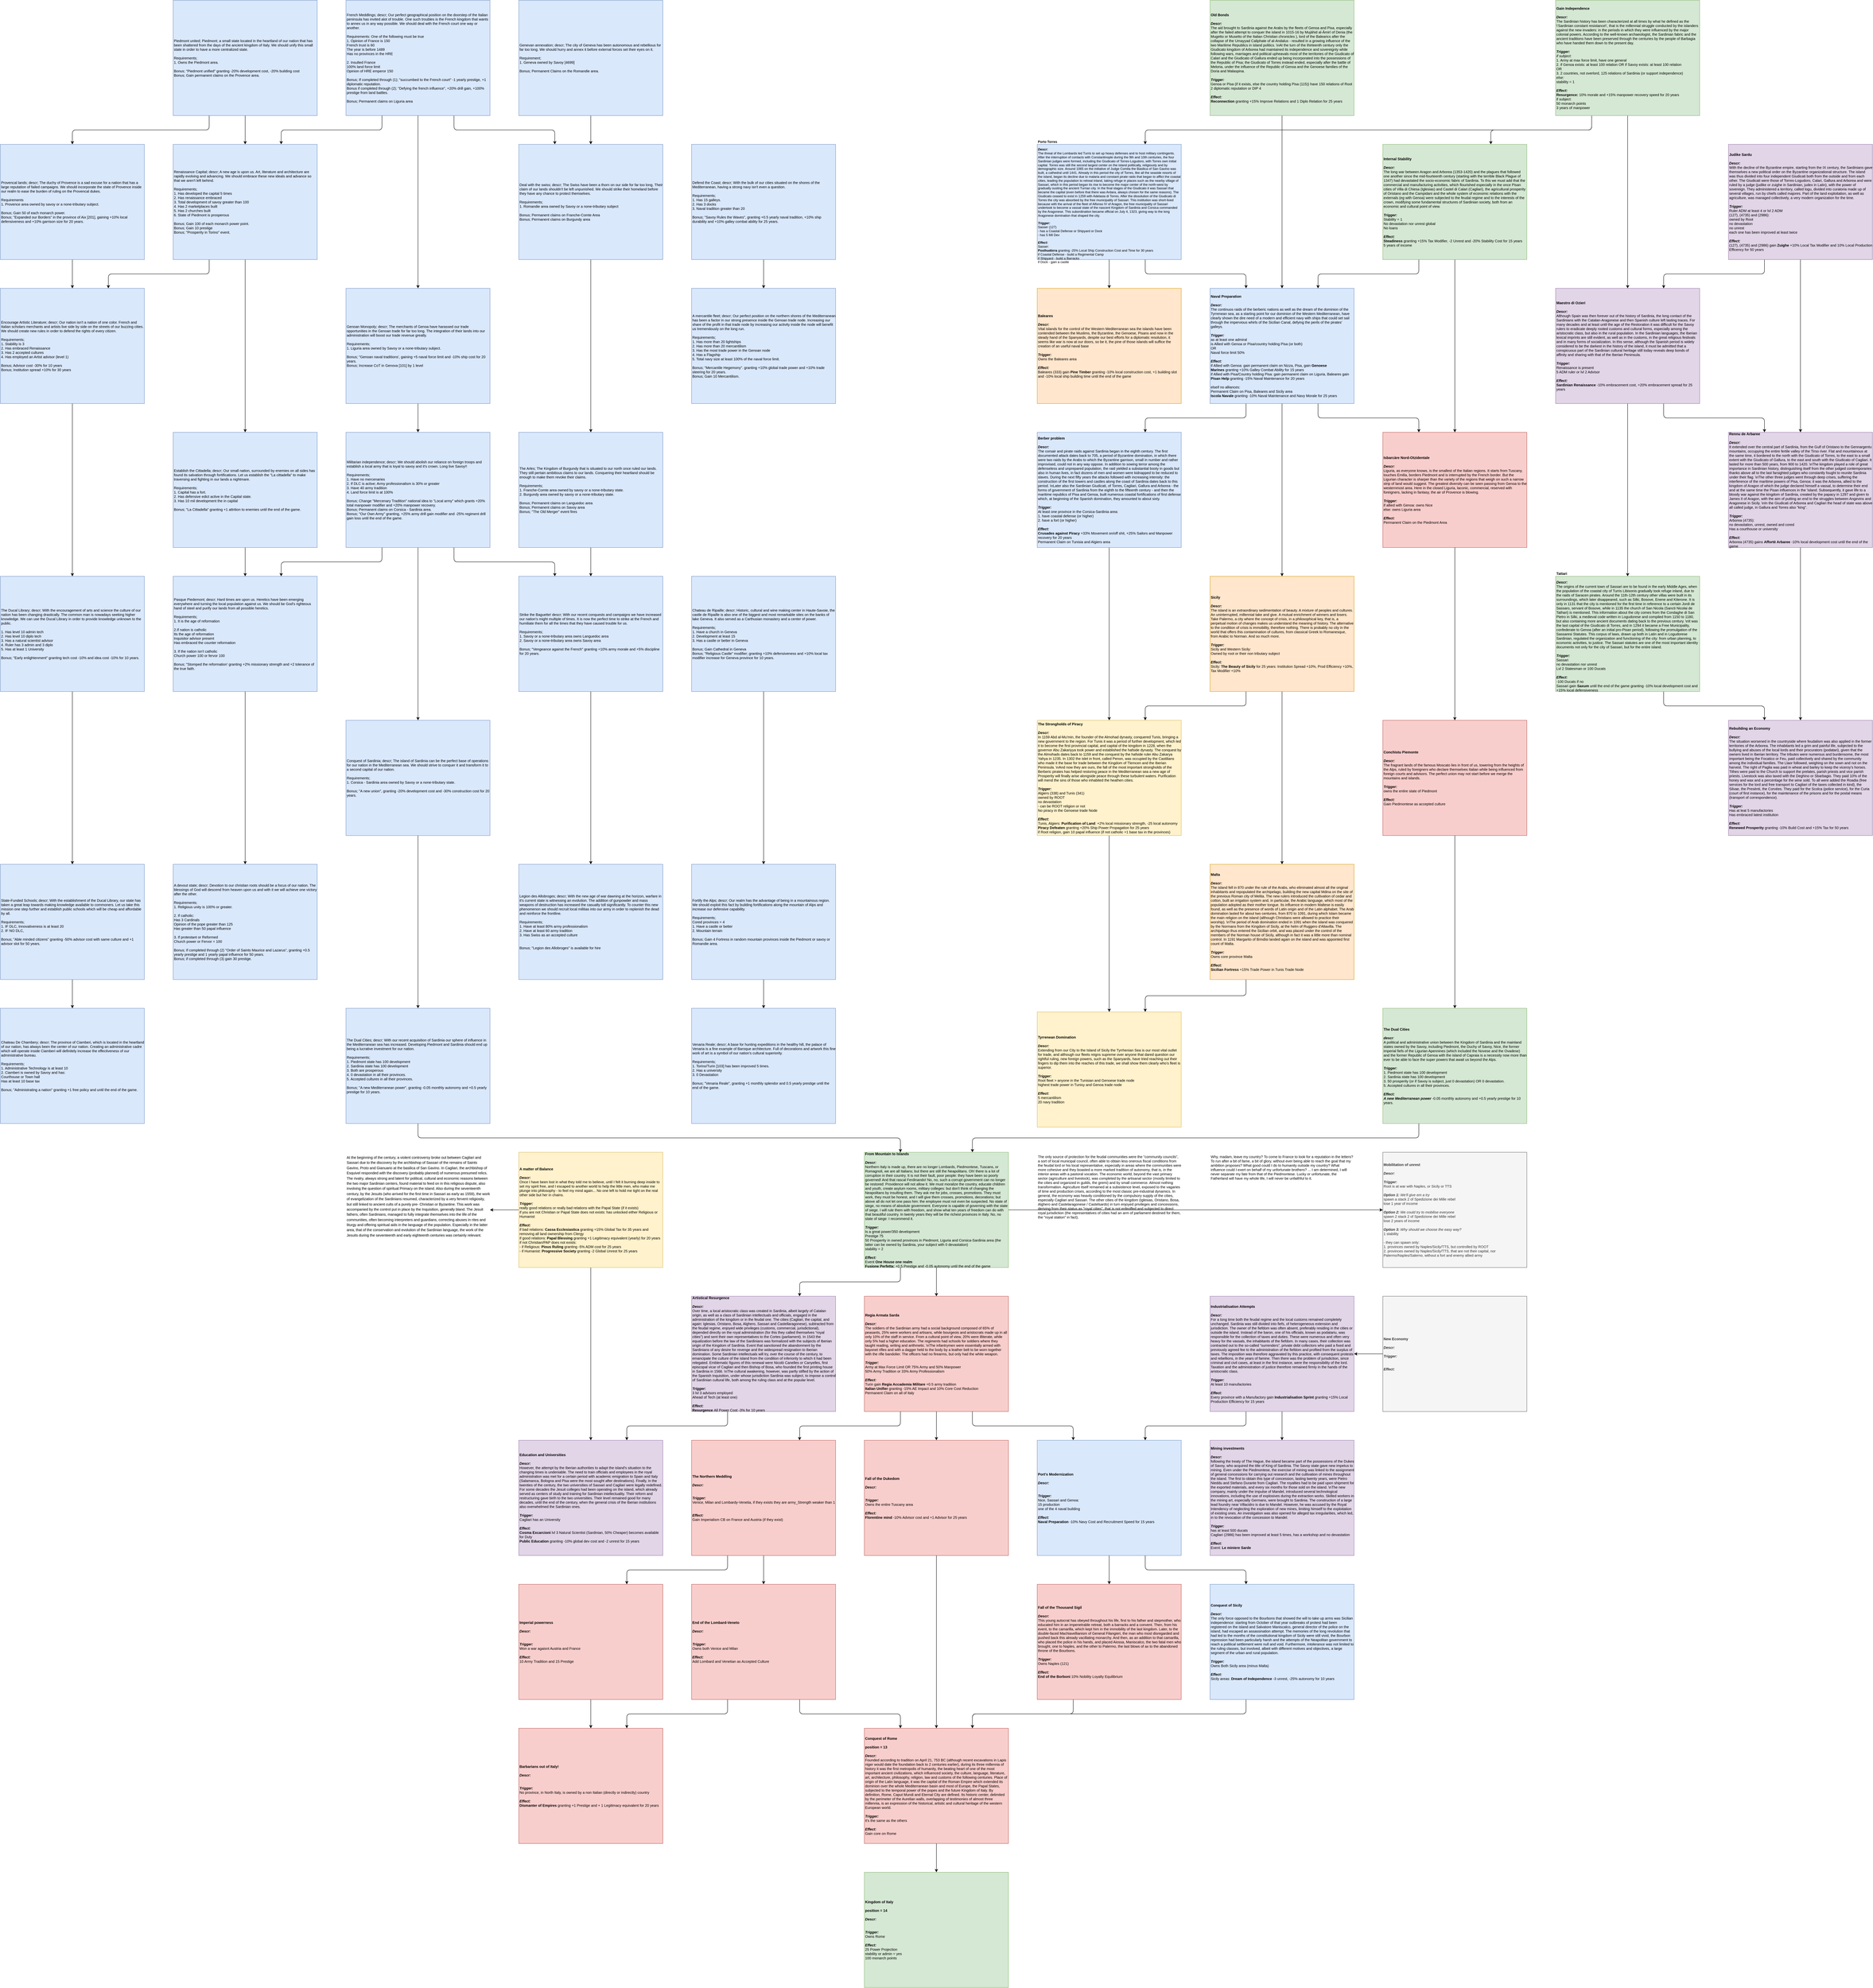 <mxfile version="13.5.1" type="device" pages="3"><diagram id="FwS0kX0R88Id0WkFVtIu" name="Missions"><mxGraphModel dx="7939" dy="5562" grid="1" gridSize="10" guides="1" tooltips="1" connect="1" arrows="1" fold="1" page="1" pageScale="1" pageWidth="827" pageHeight="1169" math="0" shadow="0"><root><mxCell id="0"/><mxCell id="1" parent="0"/><mxCell id="gf1tea0oPi_TK6ePiLF--1" value="&lt;div style=&quot;font-size: 10px;&quot;&gt;&lt;div style=&quot;font-size: 10px;&quot;&gt;&lt;b style=&quot;font-size: 10px;&quot;&gt;Kingdom of Italy&lt;/b&gt;&lt;br style=&quot;font-size: 10px;&quot;&gt;&lt;/div&gt;&lt;div style=&quot;font-size: 10px;&quot;&gt;&lt;br style=&quot;font-size: 10px;&quot;&gt;&lt;/div&gt;&lt;div style=&quot;font-size: 10px;&quot;&gt;&lt;b style=&quot;font-size: 10px;&quot;&gt;position = 14&lt;/b&gt;&lt;/div&gt;&lt;div style=&quot;font-size: 10px;&quot;&gt;&lt;br style=&quot;font-size: 10px;&quot;&gt;&lt;/div&gt;&lt;div align=&quot;left&quot; style=&quot;font-size: 10px;&quot;&gt;&lt;i style=&quot;font-size: 10px;&quot;&gt;&lt;b style=&quot;font-size: 10px;&quot;&gt;Descr:&lt;/b&gt;&lt;/i&gt;&lt;/div&gt;&lt;div align=&quot;left&quot; style=&quot;font-size: 10px;&quot;&gt;&lt;div align=&quot;left&quot; style=&quot;font-size: 10px;&quot;&gt;&lt;br style=&quot;font-size: 10px;&quot;&gt;&lt;/div&gt;&lt;/div&gt;&lt;div align=&quot;left&quot; style=&quot;font-size: 10px;&quot;&gt;&lt;br style=&quot;font-size: 10px;&quot;&gt;&lt;/div&gt;&lt;div align=&quot;left&quot; style=&quot;font-size: 10px;&quot;&gt;&lt;b style=&quot;font-size: 10px;&quot;&gt;&lt;i style=&quot;font-size: 10px;&quot;&gt;Trigger:&lt;/i&gt;&lt;/b&gt;&lt;/div&gt;&lt;span style=&quot;font-size: 10px;&quot;&gt;Owns Rome&lt;/span&gt;&lt;br style=&quot;font-size: 10px;&quot;&gt;&lt;div align=&quot;left&quot; style=&quot;font-size: 10px;&quot;&gt;&lt;br style=&quot;font-size: 10px;&quot;&gt;&lt;/div&gt;&lt;div align=&quot;left&quot; style=&quot;font-size: 10px;&quot;&gt;&lt;b style=&quot;font-size: 10px;&quot;&gt;&lt;i style=&quot;font-size: 10px;&quot;&gt;Effect:&lt;/i&gt;&lt;/b&gt;&lt;/div&gt;&lt;div style=&quot;font-size: 10px;&quot;&gt;25 Power Projection&lt;br style=&quot;font-size: 10px;&quot;&gt;&lt;/div&gt;&lt;div style=&quot;font-size: 10px;&quot;&gt;stability or admin = yes&amp;nbsp;&lt;/div&gt;&lt;div style=&quot;font-size: 10px;&quot;&gt;100 monarch points&lt;/div&gt;&lt;/div&gt;" style="rounded=0;whiteSpace=wrap;html=1;fillColor=#d5e8d4;strokeColor=#82b366;fontSize=10;align=left;" parent="1" vertex="1"><mxGeometry x="960" y="2800" width="400" height="320" as="geometry"/></mxCell><mxCell id="gf1tea0oPi_TK6ePiLF--2" style="edgeStyle=orthogonalEdgeStyle;orthogonalLoop=1;jettySize=auto;html=1;exitX=0.5;exitY=1;exitDx=0;exitDy=0;rounded=1;fontSize=10;" parent="1" source="gf1tea0oPi_TK6ePiLF--3" target="gf1tea0oPi_TK6ePiLF--1" edge="1"><mxGeometry relative="1" as="geometry"/></mxCell><mxCell id="gf1tea0oPi_TK6ePiLF--3" value="&lt;div style=&quot;font-size: 10px&quot;&gt;&lt;b style=&quot;font-size: 10px&quot;&gt;Conquest of Rome&lt;br style=&quot;font-size: 10px&quot;&gt;&lt;/b&gt;&lt;/div&gt;&lt;div style=&quot;font-size: 10px&quot;&gt;&lt;b style=&quot;font-size: 10px&quot;&gt;&lt;br style=&quot;font-size: 10px&quot;&gt;&lt;/b&gt;&lt;/div&gt;&lt;div style=&quot;font-size: 10px&quot;&gt;&lt;b style=&quot;font-size: 10px&quot;&gt;position = 13&lt;/b&gt;&lt;/div&gt;&lt;div style=&quot;font-size: 10px&quot;&gt;&lt;b style=&quot;font-size: 10px&quot;&gt;&lt;br style=&quot;font-size: 10px&quot;&gt;&lt;/b&gt;&lt;/div&gt;&lt;div style=&quot;font-size: 10px&quot;&gt;&lt;b style=&quot;font-size: 10px&quot;&gt;&lt;i style=&quot;font-size: 10px&quot;&gt;Descr:&lt;/i&gt;&lt;/b&gt;&lt;/div&gt;&lt;div style=&quot;font-size: 10px&quot;&gt;Founded according to tradition on April 21, 753 BC (although recent excavations in Lapis niger would date the foundation back to 2 centuries earlier), during its three millennia of history it was the first metropolis of humanity, the beating heart of one of the most important ancient civilizations, which influenced society, the culture, language, literature, art, architecture, philosophy, religion, law and customs of the following centuries. Place of origin of the Latin language, it was the capital of the Roman Empire which extended its dominion over the whole Mediterranean basin and most of Europe, the Papal States, subjected to the temporal power of the popes and the future Kingdom of Italy. By definition, Rome, Caput Mundi and Eternal City are defined. Its historic center, delimited by the perimeter of the Aurelian walls, overlapping of testimonies of almost three millennia, is an expression of the historical, artistic and cultural heritage of the western European world.&lt;br style=&quot;font-size: 10px&quot;&gt;&lt;/div&gt;&lt;div style=&quot;font-size: 10px&quot;&gt;&lt;br style=&quot;font-size: 10px&quot;&gt;&lt;/div&gt;&lt;div style=&quot;font-size: 10px&quot;&gt;&lt;b style=&quot;font-size: 10px&quot;&gt;&lt;i style=&quot;font-size: 10px&quot;&gt;Trigger:&lt;/i&gt;&lt;/b&gt;&lt;/div&gt;&lt;div style=&quot;font-size: 10px&quot;&gt;it's the same as the others&lt;/div&gt;&lt;div style=&quot;font-size: 10px&quot;&gt;&lt;br style=&quot;font-size: 10px&quot;&gt;&lt;/div&gt;&lt;div style=&quot;font-size: 10px&quot;&gt;&lt;b style=&quot;font-size: 10px&quot;&gt;&lt;i style=&quot;font-size: 10px&quot;&gt;Effect:&lt;/i&gt;&lt;/b&gt;&lt;/div&gt;Gain core on Rome" style="rounded=0;whiteSpace=wrap;html=1;align=left;fontSize=10;fillColor=#f8cecc;strokeColor=#b85450;fontColor=#000000;" parent="1" vertex="1"><mxGeometry x="960" y="2400" width="400" height="320" as="geometry"/></mxCell><mxCell id="gf1tea0oPi_TK6ePiLF--4" style="edgeStyle=orthogonalEdgeStyle;orthogonalLoop=1;jettySize=auto;html=1;exitX=0.25;exitY=1;exitDx=0;exitDy=0;entryX=0.75;entryY=0;entryDx=0;entryDy=0;fontSize=10;fontColor=#000000;rounded=1;" parent="1" source="gf1tea0oPi_TK6ePiLF--7" target="gf1tea0oPi_TK6ePiLF--15" edge="1"><mxGeometry relative="1" as="geometry"/></mxCell><mxCell id="JaVHRzgvnnHQapHZATVV-7" style="edgeStyle=orthogonalEdgeStyle;rounded=1;orthogonalLoop=1;jettySize=auto;html=1;exitX=0.5;exitY=1;exitDx=0;exitDy=0;entryX=0.5;entryY=0;entryDx=0;entryDy=0;" parent="1" source="gf1tea0oPi_TK6ePiLF--7" target="JaVHRzgvnnHQapHZATVV-25" edge="1"><mxGeometry relative="1" as="geometry"><mxPoint x="2980" y="-2000" as="targetPoint"/></mxGeometry></mxCell><mxCell id="Aoje5KEd-7UvqCcTgtAo-15" style="edgeStyle=orthogonalEdgeStyle;rounded=1;orthogonalLoop=1;jettySize=auto;html=1;exitX=0.25;exitY=1;exitDx=0;exitDy=0;fontSize=10;entryX=0.75;entryY=0;entryDx=0;entryDy=0;" parent="1" source="gf1tea0oPi_TK6ePiLF--7" target="xHzzfaI2R_Ax4BFlYHle-2" edge="1"><mxGeometry relative="1" as="geometry"/></mxCell><mxCell id="gf1tea0oPi_TK6ePiLF--7" value="&lt;div style=&quot;font-size: 10px&quot; align=&quot;left&quot;&gt;&lt;font style=&quot;font-size: 10px&quot;&gt;&lt;b style=&quot;font-size: 10px&quot;&gt;&lt;font style=&quot;font-size: 10px&quot;&gt;Gain Independence&lt;/font&gt;&lt;/b&gt;&lt;/font&gt;&lt;/div&gt;&lt;div style=&quot;font-size: 10px&quot; align=&quot;left&quot;&gt;&lt;font style=&quot;font-size: 10px&quot;&gt;&lt;b style=&quot;font-size: 10px&quot;&gt;&lt;font style=&quot;font-size: 10px&quot;&gt;&lt;br style=&quot;font-size: 10px&quot;&gt;&lt;/font&gt;&lt;/b&gt;&lt;/font&gt;&lt;/div&gt;&lt;div style=&quot;font-size: 10px&quot; align=&quot;left&quot;&gt;&lt;font style=&quot;font-size: 10px&quot;&gt;&lt;span style=&quot;font-size: 10px&quot;&gt;&lt;font style=&quot;font-size: 10px&quot;&gt;&lt;i style=&quot;font-size: 10px&quot;&gt;&lt;b style=&quot;font-size: 10px&quot;&gt;Descr:&lt;/b&gt;&lt;/i&gt;&lt;/font&gt;&lt;/span&gt;&lt;/font&gt;&lt;/div&gt;&lt;div align=&quot;left&quot; style=&quot;font-size: 10px&quot;&gt;&lt;div align=&quot;left&quot; style=&quot;font-size: 10px&quot;&gt;The Sardinian history has been characterized at all times by what he defined as the \'Sardinian&lt;span style=&quot;font-size: 10px&quot;&gt;&amp;nbsp;&lt;/span&gt;&lt;span style=&quot;font-size: 10px&quot;&gt;constant&lt;/span&gt;&lt;span style=&quot;font-size: 10px&quot;&gt;&amp;nbsp;resistance\', that is the millennial struggle conducted by the islanders against the new invaders: in the periods in which they were influenced by the major colonial powers. According to the well-known archaeologist, the Sardinian fabric and the ancient traditions have been preserved through the centuries by the people of Barbagia who have handed them down to the present day.&lt;/span&gt;&lt;/div&gt;&lt;/div&gt;&lt;div style=&quot;font-size: 10px&quot; align=&quot;left&quot;&gt;&lt;font style=&quot;font-size: 10px&quot;&gt;&lt;br style=&quot;font-size: 10px&quot;&gt;&lt;/font&gt;&lt;/div&gt;&lt;div style=&quot;font-size: 10px&quot; align=&quot;left&quot;&gt;&lt;font style=&quot;font-size: 10px&quot;&gt;&lt;b style=&quot;font-size: 10px&quot;&gt;&lt;i style=&quot;font-size: 10px&quot;&gt;Trigger:&lt;/i&gt;&lt;/b&gt;&lt;/font&gt;&lt;/div&gt;&lt;div style=&quot;font-size: 10px&quot; align=&quot;left&quot;&gt;&lt;font style=&quot;font-size: 10px&quot;&gt;&lt;i style=&quot;font-size: 10px&quot;&gt;if subject&lt;/i&gt;&lt;i style=&quot;font-size: 10px&quot;&gt;:&lt;/i&gt;&lt;/font&gt;&lt;/div&gt;&lt;div style=&quot;font-size: 10px&quot; align=&quot;left&quot;&gt;&lt;span style=&quot;font-size: 10px&quot;&gt;1. Army at max force limit, have one general&lt;/span&gt;&lt;/div&gt;&lt;div style=&quot;font-size: 10px&quot; align=&quot;left&quot;&gt;&lt;span style=&quot;font-size: 10px&quot;&gt;2. if Genoa exists: at least 100 relation OR&amp;nbsp;&lt;/span&gt;&lt;span&gt;if Savoy exists: at least 100 relation&lt;/span&gt;&lt;/div&gt;&lt;div style=&quot;font-size: 10px&quot; align=&quot;left&quot;&gt;&lt;span&gt;OR&lt;/span&gt;&lt;/div&gt;&lt;div style=&quot;font-size: 10px&quot; align=&quot;left&quot;&gt;&lt;span&gt;3. 2 countries, not overlord, 125 relations of Sardinia (or support independence)&lt;/span&gt;&lt;/div&gt;&lt;div style=&quot;font-size: 10px&quot; align=&quot;left&quot;&gt;&lt;font style=&quot;font-size: 10px&quot;&gt;&lt;i style=&quot;font-size: 10px&quot;&gt;else:&lt;/i&gt;&lt;/font&gt;&lt;/div&gt;&lt;div style=&quot;font-size: 10px&quot; align=&quot;left&quot;&gt;&lt;font style=&quot;font-size: 10px&quot;&gt;stability = 1&lt;/font&gt;&lt;/div&gt;&lt;div style=&quot;font-size: 10px&quot; align=&quot;left&quot;&gt;&lt;font style=&quot;font-size: 10px&quot;&gt;&lt;br style=&quot;font-size: 10px&quot;&gt;&lt;/font&gt;&lt;/div&gt;&lt;div style=&quot;font-size: 10px&quot; align=&quot;left&quot;&gt;&lt;font style=&quot;font-size: 10px&quot;&gt;&lt;font style=&quot;font-size: 10px&quot;&gt;&lt;b style=&quot;font-size: 10px&quot;&gt;&lt;i style=&quot;font-size: 10px&quot;&gt;Effect:&lt;/i&gt;&lt;/b&gt;&lt;/font&gt;&lt;/font&gt;&lt;/div&gt;&lt;b style=&quot;font-size: 10px&quot;&gt;Resurgence:&lt;/b&gt;&lt;span style=&quot;font-size: 10px&quot;&gt;&amp;nbsp;10&lt;/span&gt;&lt;span style=&quot;font-size: 10px&quot;&gt;% morale and +15% manpower recovery speed for 20 years&lt;br style=&quot;font-size: 10px&quot;&gt;if subject:&lt;br&gt;50 monarch points&lt;br&gt;3 years of manpower&lt;br style=&quot;font-size: 10px&quot;&gt;&lt;/span&gt;" style="rounded=0;whiteSpace=wrap;html=1;align=left;fontSize=10;fillColor=#d5e8d4;strokeColor=#82b366;fontColor=#000000;" parent="1" vertex="1"><mxGeometry x="2880" y="-2400" width="400" height="320" as="geometry"/></mxCell><mxCell id="Aoje5KEd-7UvqCcTgtAo-17" value="" style="edgeStyle=orthogonalEdgeStyle;rounded=1;orthogonalLoop=1;jettySize=auto;html=1;fontSize=10;entryX=0.25;entryY=0;entryDx=0;entryDy=0;exitX=0.75;exitY=1;exitDx=0;exitDy=0;" parent="1" source="gf1tea0oPi_TK6ePiLF--8" target="Aoje5KEd-7UvqCcTgtAo-16" edge="1"><mxGeometry relative="1" as="geometry"/></mxCell><mxCell id="gf1tea0oPi_TK6ePiLF--8" value="&lt;div style=&quot;font-size: 10px&quot; align=&quot;left&quot;&gt;&lt;font style=&quot;font-size: 10px&quot;&gt;&lt;b style=&quot;font-size: 10px&quot;&gt;&lt;font style=&quot;font-size: 10px&quot;&gt;Tattari&lt;/font&gt;&lt;/b&gt;&lt;/font&gt;&lt;/div&gt;&lt;div style=&quot;font-size: 10px&quot; align=&quot;left&quot;&gt;&lt;font style=&quot;font-size: 10px&quot;&gt;&lt;b style=&quot;font-size: 10px&quot;&gt;&lt;font style=&quot;font-size: 10px&quot;&gt;&lt;br style=&quot;font-size: 10px&quot;&gt;&lt;/font&gt;&lt;/b&gt;&lt;/font&gt;&lt;/div&gt;&lt;div style=&quot;font-size: 10px&quot; align=&quot;left&quot;&gt;&lt;font style=&quot;font-size: 10px&quot;&gt;&lt;span style=&quot;font-size: 10px&quot;&gt;&lt;font style=&quot;font-size: 10px&quot;&gt;&lt;i style=&quot;font-size: 10px&quot;&gt;&lt;b style=&quot;font-size: 10px&quot;&gt;Descr:&lt;/b&gt;&lt;/i&gt;&lt;/font&gt;&lt;/span&gt;&lt;/font&gt;&lt;/div&gt;&lt;div align=&quot;left&quot; style=&quot;font-size: 10px;&quot;&gt;&lt;div align=&quot;left&quot; style=&quot;font-size: 10px;&quot;&gt;&lt;div align=&quot;left&quot; style=&quot;font-size: 10px;&quot;&gt;The origins of the current town of Sassari are to be found in the early Middle Ages, when the population of the coastal city of Turris Libisonis gradually took refuge inland, due to the raids of Saracen pirates. Around the 11th-12th century other villas were built in its surroundings, which later disappeared, such as Silki, Bosove, Enene and Kiterone. It is only in 1131 that the city is mentioned for the first time in reference to a certain Jordi de Sassaro, servant of Bosove, while in 1135 the church of San Nicola (Sancti Nicolai de Tathari) is mentioned. This information about the city comes from the Condaghe di San Pietro in Silki, a medieval code written in Logudorese and compiled from 1150 to 1180, but also containing more ancient documents dating back to the previous century. \n&lt;span style=&quot;font-size: 10px;&quot;&gt;It was the last capital of the Giudicato di Torres, and in 1294 it became a Free Municipality, confederate to Genoa (after an initial pro-Pisan period), following the promulgation of the Sassaresi Statutes. This corpus of laws, drawn up both in Latin and in Logudorese Sardinian, regulated the organization and functioning of the city: from urban planning, to economic activities, to justice. The Sassari statutes are one of the most important identity documents not only for the city of Sassari, but for the entire island.&lt;/span&gt;&lt;/div&gt;&lt;/div&gt;&lt;/div&gt;&lt;div style=&quot;font-size: 10px&quot; align=&quot;left&quot;&gt;&lt;font style=&quot;font-size: 10px&quot;&gt;&lt;br style=&quot;font-size: 10px&quot;&gt;&lt;/font&gt;&lt;/div&gt;&lt;div style=&quot;font-size: 10px&quot; align=&quot;left&quot;&gt;&lt;font style=&quot;font-size: 10px&quot;&gt;&lt;b style=&quot;font-size: 10px&quot;&gt;&lt;i style=&quot;font-size: 10px&quot;&gt;Trigger:&lt;/i&gt;&lt;/b&gt;&lt;/font&gt;&lt;/div&gt;&lt;div style=&quot;font-size: 10px&quot; align=&quot;left&quot;&gt;Sassari&lt;/div&gt;&lt;div style=&quot;font-size: 10px&quot; align=&quot;left&quot;&gt;no devastation nor&amp;nbsp;&lt;span style=&quot;font-size: 10px;&quot;&gt;unrest&lt;/span&gt;&lt;/div&gt;&lt;div style=&quot;font-size: 10px&quot; align=&quot;left&quot;&gt;Lvl 2 Statesman or 100 Ducats&lt;/div&gt;&lt;div style=&quot;font-size: 10px&quot; align=&quot;left&quot;&gt;&lt;font style=&quot;font-size: 10px&quot;&gt;&lt;br style=&quot;font-size: 10px&quot;&gt;&lt;/font&gt;&lt;/div&gt;&lt;div style=&quot;font-size: 10px&quot; align=&quot;left&quot;&gt;&lt;font style=&quot;font-size: 10px&quot;&gt;&lt;font style=&quot;font-size: 10px&quot;&gt;&lt;b style=&quot;font-size: 10px&quot;&gt;&lt;i style=&quot;font-size: 10px&quot;&gt;Effect:&lt;/i&gt;&lt;/b&gt;&lt;/font&gt;&lt;/font&gt;&lt;/div&gt;&lt;div style=&quot;font-size: 10px&quot; align=&quot;left&quot;&gt;&lt;font style=&quot;font-size: 10px&quot;&gt;&lt;font style=&quot;font-size: 10px&quot;&gt;&lt;span style=&quot;font-size: 10px&quot;&gt;&lt;span style=&quot;font-size: 10px&quot;&gt;-100 Ducats if no&lt;/span&gt;&lt;/span&gt;&lt;/font&gt;&lt;/font&gt;&lt;/div&gt;&lt;div style=&quot;font-size: 10px&quot; align=&quot;left&quot;&gt;&lt;font style=&quot;font-size: 10px&quot;&gt;&lt;font style=&quot;font-size: 10px&quot;&gt;&lt;span style=&quot;font-size: 10px&quot;&gt;&lt;span style=&quot;font-size: 10px&quot;&gt;Sassari&amp;nbsp;gain &lt;b style=&quot;font-size: 10px;&quot;&gt;Saxum&lt;/b&gt;&amp;nbsp;until the end of the game granting -10% local development cost and +15% local defensiveness&lt;/span&gt;&lt;/span&gt;&lt;/font&gt;&lt;/font&gt;&lt;/div&gt;&lt;span style=&quot;font-size: 10px&quot;&gt;&lt;br style=&quot;font-size: 10px;&quot;&gt;&lt;/span&gt;" style="rounded=0;whiteSpace=wrap;html=1;align=left;fontSize=10;fillColor=#d5e8d4;strokeColor=#82b366;fontColor=#000000;" parent="1" vertex="1"><mxGeometry x="2880" y="-800" width="400" height="320" as="geometry"/></mxCell><mxCell id="JaVHRzgvnnHQapHZATVV-15" style="edgeStyle=orthogonalEdgeStyle;rounded=1;orthogonalLoop=1;jettySize=auto;html=1;exitX=0.75;exitY=1;exitDx=0;exitDy=0;entryX=0.25;entryY=0;entryDx=0;entryDy=0;" parent="1" source="gf1tea0oPi_TK6ePiLF--15" target="JaVHRzgvnnHQapHZATVV-13" edge="1"><mxGeometry relative="1" as="geometry"/></mxCell><mxCell id="8RMmKpJ6TZMvzpeeo__J-22" style="edgeStyle=orthogonalEdgeStyle;rounded=1;orthogonalLoop=1;jettySize=auto;html=1;exitX=0.5;exitY=1;exitDx=0;exitDy=0;fontSize=10;" parent="1" source="gf1tea0oPi_TK6ePiLF--15" target="8RMmKpJ6TZMvzpeeo__J-21" edge="1"><mxGeometry relative="1" as="geometry"/></mxCell><mxCell id="gf1tea0oPi_TK6ePiLF--15" value="&lt;div style=&quot;font-size: 9px;&quot;&gt;&lt;b style=&quot;font-size: 9px;&quot;&gt;Porto Torres&lt;/b&gt;&lt;br style=&quot;font-size: 9px;&quot;&gt;&lt;/div&gt;&lt;div style=&quot;font-size: 9px;&quot;&gt;&lt;b style=&quot;font-size: 9px;&quot;&gt;&lt;br style=&quot;font-size: 9px;&quot;&gt;&lt;/b&gt;&lt;/div&gt;&lt;div style=&quot;font-size: 9px;&quot;&gt;&lt;i style=&quot;font-size: 9px;&quot;&gt;&lt;b style=&quot;font-size: 9px;&quot;&gt;Descr:&lt;/b&gt;&lt;/i&gt;&lt;/div&gt;&lt;div style=&quot;font-size: 9px;&quot;&gt;&lt;div style=&quot;font-size: 9px;&quot;&gt;The threat of the Lombards led Turris to set up heavy defenses and to host military contingents. After the interruption of contacts with Constantinople during the 9th and 10th centuries, the four Sardinian judges were formed, including the Giudicato of Torres-Logudoro, with Torres own initial capital. Torres was still the second largest center on the island politically, religiously and by demographic size. Around 1065 on the initiative of Judge Comita the Basilica of San Gavino was built, a cathedral until 1441. Already in this period the city of Torres, like all the seaside resorts of the island, began its decline due to malaria and constant pirate raids that began to afflict the coastal cities, leading the population to retreat inland, taking refuge in places such as the nearby village of Sassari, which in this period began its rise to become the major center of the north-west by gradually ousting the ancient Turrian city. In the final stages of the Giudicato it was Sassari that became the capital (even before that there was Ardara, always chosen for the same reasons). The Giudicato ceased to exist in 1259 with Adelasia di Torres. After the dissolution of the Giudicato di Torres the city was absorbed by the free municipality of Sassari. This institution was short-lived because with the arrival of the fleet of Alfonso IV of Aragon, the free municipality of Sassari undertook to become a vassal state of the nascent Kingdom of Sardinia and Corsica commanded by the Aragonese. This subordination became official on July 4, 1323, giving way to the long Aragonese domination that shaped the city.&lt;br style=&quot;font-size: 9px;&quot;&gt;&lt;/div&gt;&lt;/div&gt;&lt;div style=&quot;font-size: 9px;&quot;&gt;&lt;font style=&quot;font-size: 9px;&quot;&gt;&lt;br style=&quot;font-size: 9px;&quot;&gt;&lt;/font&gt;&lt;/div&gt;&lt;div style=&quot;font-size: 9px;&quot;&gt;&lt;font style=&quot;font-size: 9px;&quot;&gt;&lt;i style=&quot;font-size: 9px;&quot;&gt;&lt;b style=&quot;font-size: 9px;&quot;&gt;Trigger:&lt;/b&gt;&lt;/i&gt;&lt;/font&gt;&lt;/div&gt;&lt;div style=&quot;font-size: 9px;&quot;&gt;&lt;div style=&quot;font-size: 9px;&quot;&gt;Sasser (127)&lt;/div&gt;&lt;div style=&quot;font-size: 9px;&quot;&gt;- has a Coastal Defense or Shipyard or Dock&lt;/div&gt;&lt;div style=&quot;font-size: 9px;&quot;&gt;- has 5 Mil Dev&lt;/div&gt;&lt;/div&gt;&lt;div style=&quot;font-size: 9px;&quot;&gt;&lt;br style=&quot;font-size: 9px;&quot;&gt;&lt;/div&gt;&lt;div style=&quot;font-size: 9px;&quot;&gt;&lt;font style=&quot;font-size: 9px;&quot;&gt;&lt;b style=&quot;font-size: 9px;&quot;&gt;&lt;i style=&quot;font-size: 9px;&quot;&gt;Effect:&lt;/i&gt;&lt;/b&gt;&lt;/font&gt;&lt;/div&gt;&lt;div style=&quot;font-size: 9px;&quot;&gt;Sasser:&lt;/div&gt;&lt;div style=&quot;font-size: 9px;&quot;&gt;&lt;b style=&quot;font-size: 9px;&quot;&gt;Posthudòrra&lt;/b&gt;&amp;nbsp;granting -25% Local Ship Construction Cost and Time for 30 years&lt;br style=&quot;font-size: 9px;&quot;&gt;&lt;/div&gt;&lt;div style=&quot;font-size: 9px;&quot;&gt;if Coastal Defense - build a Regimental Camp&lt;/div&gt;&lt;div style=&quot;font-size: 9px;&quot;&gt;if Shipyard - build a Barracks&lt;/div&gt;&lt;div style=&quot;font-size: 9px;&quot;&gt;if Dock - gain a castle&lt;/div&gt;" style="rounded=0;whiteSpace=wrap;html=1;align=left;fontSize=9;fillColor=#dae8fc;strokeColor=#6c8ebf;fontColor=#000000;verticalAlign=middle;" parent="1" vertex="1"><mxGeometry x="1440" y="-2000" width="400" height="320" as="geometry"/></mxCell><mxCell id="gf1tea0oPi_TK6ePiLF--21" value="&lt;div style=&quot;font-size: 10px&quot;&gt;&lt;b style=&quot;font-size: 10px&quot;&gt;Isbarcàre N&lt;/b&gt;&lt;b style=&quot;font-size: 10px&quot;&gt;ord-Otzidentale&lt;/b&gt;&lt;/div&gt;&lt;div style=&quot;font-size: 10px&quot;&gt;&lt;b style=&quot;font-size: 10px&quot;&gt;&lt;br style=&quot;font-size: 10px&quot;&gt;&lt;/b&gt;&lt;/div&gt;&lt;div style=&quot;font-size: 10px&quot;&gt;&lt;b style=&quot;font-size: 10px&quot;&gt;&lt;i style=&quot;font-size: 10px&quot;&gt;Descr:&lt;/i&gt;&lt;/b&gt;&lt;/div&gt;&lt;div style=&quot;font-size: 10px&quot;&gt;&lt;span class=&quot;VIiyi&quot; lang=&quot;en&quot; style=&quot;font-size: 10px;&quot;&gt;&lt;span class=&quot;JLqJ4b ChMk0b&quot; style=&quot;font-size: 10px;&quot;&gt;&lt;span style=&quot;font-size: 10px;&quot;&gt;Liguria, as everyone knows, is the smallest of the Italian regions.&lt;/span&gt;&lt;/span&gt; &lt;span class=&quot;JLqJ4b ChMk0b&quot; style=&quot;font-size: 10px;&quot;&gt;&lt;span style=&quot;font-size: 10px;&quot;&gt;It starts from Tuscany, touches Emilia, borders Piedmont and is interrupted by the French border.&lt;/span&gt;&lt;/span&gt; &lt;span class=&quot;JLqJ4b ChMk0b&quot; style=&quot;font-size: 10px;&quot;&gt;&lt;span style=&quot;font-size: 10px;&quot;&gt;But the Ligurian character is sharper than the variety of the regions that weigh on such a narrow strip of land would suggest.&lt;/span&gt;&lt;/span&gt; &lt;span class=&quot;JLqJ4b ChMk0b&quot; style=&quot;font-size: 10px;&quot;&gt;&lt;span style=&quot;font-size: 10px;&quot;&gt;The greatest diversity can be seen passing from Genoa to the westernmost area.&lt;/span&gt;&lt;/span&gt; &lt;span class=&quot;JLqJ4b ChMk0b&quot; style=&quot;font-size: 10px;&quot;&gt;&lt;span style=&quot;font-size: 10px;&quot;&gt;Here in the closed Liguria, laconic, commercial, reserved with foreigners, lacking in fantasy, the air of Provence is blowing.&lt;/span&gt;&lt;/span&gt;&lt;/span&gt;&lt;br style=&quot;font-size: 10px&quot;&gt;&lt;/div&gt;&lt;div style=&quot;font-size: 10px&quot;&gt;&lt;br style=&quot;font-size: 10px&quot;&gt;&lt;/div&gt;&lt;div style=&quot;font-size: 10px&quot;&gt;&lt;b style=&quot;font-size: 10px&quot;&gt;&lt;i style=&quot;font-size: 10px&quot;&gt;Trigger:&lt;/i&gt;&lt;/b&gt;&lt;/div&gt;&lt;div style=&quot;font-size: 10px&quot;&gt;if allied with Genoa: owns Nice&lt;br style=&quot;font-size: 10px&quot;&gt;else: owns Liguria area&lt;/div&gt;&lt;div style=&quot;font-size: 10px&quot;&gt;&lt;br style=&quot;font-size: 10px&quot;&gt;&lt;/div&gt;&lt;div style=&quot;font-size: 10px&quot;&gt;&lt;b style=&quot;font-size: 10px&quot;&gt;&lt;i style=&quot;font-size: 10px&quot;&gt;Effect:&lt;/i&gt;&lt;/b&gt;&lt;/div&gt;&lt;div style=&quot;font-size: 10px&quot;&gt;Permanent Claim on the Piedmont Area&lt;/div&gt;" style="rounded=0;whiteSpace=wrap;html=1;align=left;fontSize=10;fillColor=#f8cecc;strokeColor=#b85450;fontColor=#000000;" parent="1" vertex="1"><mxGeometry x="2400" y="-1200" width="400" height="320" as="geometry"/></mxCell><mxCell id="gf1tea0oPi_TK6ePiLF--22" style="edgeStyle=orthogonalEdgeStyle;orthogonalLoop=1;jettySize=auto;html=1;exitX=0.5;exitY=1;exitDx=0;exitDy=0;strokeColor=#000000;fontSize=10;fontColor=#000000;rounded=1;" parent="1" edge="1"><mxGeometry relative="1" as="geometry"><mxPoint x="-760" y="320" as="sourcePoint"/></mxGeometry></mxCell><mxCell id="gf1tea0oPi_TK6ePiLF--105" style="edgeStyle=orthogonalEdgeStyle;orthogonalLoop=1;jettySize=auto;html=1;exitX=0.5;exitY=1;exitDx=0;exitDy=0;rounded=1;fontSize=10;" parent="1" edge="1"><mxGeometry relative="1" as="geometry"><mxPoint x="490" y="1120" as="sourcePoint"/></mxGeometry></mxCell><mxCell id="Aoje5KEd-7UvqCcTgtAo-21" value="" style="edgeStyle=orthogonalEdgeStyle;rounded=1;orthogonalLoop=1;jettySize=auto;html=1;fontSize=10;" parent="1" source="gf1tea0oPi_TK6ePiLF--109" target="Aoje5KEd-7UvqCcTgtAo-20" edge="1"><mxGeometry relative="1" as="geometry"/></mxCell><mxCell id="9um0jqN2mSCeuqVkyT3z-1" style="edgeStyle=orthogonalEdgeStyle;rounded=1;orthogonalLoop=1;jettySize=auto;html=1;exitX=1;exitY=0.5;exitDx=0;exitDy=0;" parent="1" source="gf1tea0oPi_TK6ePiLF--109" target="4MB7kzpE4byKvoWTjniv-1" edge="1"><mxGeometry relative="1" as="geometry"/></mxCell><mxCell id="l47KZot36UVeRXpYqCUI-2" style="edgeStyle=orthogonalEdgeStyle;rounded=1;orthogonalLoop=1;jettySize=auto;html=1;exitX=0.25;exitY=1;exitDx=0;exitDy=0;entryX=0.75;entryY=0;entryDx=0;entryDy=0;" parent="1" source="gf1tea0oPi_TK6ePiLF--109" target="xHzzfaI2R_Ax4BFlYHle-18" edge="1"><mxGeometry relative="1" as="geometry"/></mxCell><mxCell id="gf1tea0oPi_TK6ePiLF--109" value="&lt;div style=&quot;font-size: 10px&quot;&gt;&lt;b style=&quot;font-size: 10px&quot;&gt;From Mountain to Islands&lt;/b&gt;&lt;/div&gt;&lt;div style=&quot;font-size: 10px&quot;&gt;&lt;b style=&quot;font-size: 10px&quot;&gt;&lt;br style=&quot;font-size: 10px&quot;&gt;&lt;/b&gt;&lt;/div&gt;&lt;div style=&quot;font-size: 10px&quot;&gt;&lt;b style=&quot;font-size: 10px&quot;&gt;&lt;i style=&quot;font-size: 10px&quot;&gt;Descr:&lt;/i&gt;&lt;/b&gt;&lt;/div&gt;&lt;span class=&quot;VIiyi&quot; lang=&quot;en&quot; style=&quot;font-size: 10px;&quot;&gt;Northern Italy is made up, there are no longer Lombards, Piedmontese, Tuscans, or Romagnoli, we are all Italians; but there are still the Neapolitans. Oh! there is a lot of corruption in their country. It is not their fault, poor people: they have been so poorly governed! And that rascal Ferdinando! No, no, such a corrupt government can no longer be restored: Providence will not allow it. We must moralize the country, educate children and youth, create asylum rooms, military colleges: but don't think of changing the Neapolitans by insulting them. They ask me for jobs, crosses, promotions. They must work, they must be honest, and I will give them crosses, promotions, decorations; but above all do not let one pass him: the employee must not even be suspected. No state of siege, no means of absolute government. Everyone is capable of governing with the state of siege. I will rule them with freedom, and show what ten years of freedom can do with that beautiful country. In twenty years they will be the richest provinces in Italy. No, no state of siege: I recommend it.&lt;br style=&quot;font-size: 10px;&quot;&gt;&lt;/span&gt;&lt;div style=&quot;font-size: 10px&quot;&gt;&lt;br style=&quot;font-size: 10px&quot;&gt;&lt;/div&gt;&lt;div style=&quot;font-size: 10px&quot;&gt;&lt;b style=&quot;font-size: 10px&quot;&gt;&lt;i style=&quot;font-size: 10px&quot;&gt;Trigger:&lt;/i&gt;&lt;/b&gt;&lt;/div&gt;&lt;div style=&quot;font-size: 10px&quot;&gt;&lt;div style=&quot;font-size: 10px;&quot;&gt;Is a great power/350 development&lt;/div&gt;&lt;div style=&quot;font-size: 10px;&quot;&gt;Prestige 75&lt;/div&gt;&lt;div style=&quot;font-size: 10px;&quot;&gt;50 Prosperity in owned provinces in Piedmont, Liguria and Corsica-Sardinia area (the latter can be owned by Sardinia, your subject with 0 devastation)&lt;/div&gt;&lt;div style=&quot;font-size: 10px;&quot;&gt;stability = 2&lt;/div&gt;&lt;/div&gt;&lt;div style=&quot;font-size: 10px&quot;&gt;&lt;br style=&quot;font-size: 10px&quot;&gt;&lt;/div&gt;&lt;div style=&quot;font-size: 10px&quot;&gt;&lt;b style=&quot;font-size: 10px&quot;&gt;&lt;i style=&quot;font-size: 10px&quot;&gt;Effect:&lt;/i&gt;&lt;/b&gt;&lt;/div&gt;&lt;div style=&quot;font-size: 10px&quot;&gt;&lt;span style=&quot;font-size: 10px&quot;&gt;&lt;span style=&quot;font-size: 10px&quot;&gt;Event &lt;b style=&quot;font-size: 10px;&quot;&gt;One House one realm&lt;/b&gt;&lt;/span&gt;&lt;/span&gt;&lt;/div&gt;&lt;div style=&quot;font-size: 10px&quot;&gt;&lt;span style=&quot;font-size: 10px&quot;&gt;&lt;span style=&quot;font-size: 10px&quot;&gt;&lt;b style=&quot;font-size: 10px;&quot;&gt;Fusione Perfetta:&amp;nbsp;&lt;/b&gt;+0.5 Prestige and -0.05 autonomy until the end of the game&lt;/span&gt;&lt;/span&gt;&lt;/div&gt;" style="rounded=0;whiteSpace=wrap;html=1;align=left;fontSize=10;fillColor=#d5e8d4;strokeColor=#82b366;" parent="1" vertex="1"><mxGeometry x="960" y="800" width="400" height="320" as="geometry"/></mxCell><mxCell id="v4hyqr26z2ZyCM6RaJJe-4" style="edgeStyle=orthogonalEdgeStyle;rounded=1;orthogonalLoop=1;jettySize=auto;html=1;exitX=0.25;exitY=1;exitDx=0;exitDy=0;entryX=0.75;entryY=0;entryDx=0;entryDy=0;" parent="1" source="JaVHRzgvnnHQapHZATVV-27" target="gf1tea0oPi_TK6ePiLF--109" edge="1"><mxGeometry relative="1" as="geometry"/></mxCell><mxCell id="JaVHRzgvnnHQapHZATVV-29" style="edgeStyle=orthogonalEdgeStyle;rounded=1;orthogonalLoop=1;jettySize=auto;html=1;exitX=0.5;exitY=1;exitDx=0;exitDy=0;" parent="1" source="v4hyqr26z2ZyCM6RaJJe-2" target="JaVHRzgvnnHQapHZATVV-27" edge="1"><mxGeometry relative="1" as="geometry"/></mxCell><mxCell id="v4hyqr26z2ZyCM6RaJJe-2" value="&lt;div align=&quot;left&quot; style=&quot;font-size: 10px&quot;&gt;&lt;b style=&quot;font-size: 10px&quot;&gt;Conchìstu Piemonte&lt;/b&gt;&lt;br style=&quot;font-size: 10px&quot;&gt;&lt;/div&gt;&lt;div style=&quot;font-size: 10px&quot; align=&quot;left&quot;&gt;&lt;font style=&quot;font-size: 10px&quot;&gt;&lt;b style=&quot;font-size: 10px&quot;&gt;&lt;font style=&quot;font-size: 10px&quot;&gt;&lt;br style=&quot;font-size: 10px&quot;&gt;&lt;/font&gt;&lt;/b&gt;&lt;/font&gt;&lt;/div&gt;&lt;div style=&quot;font-size: 10px&quot; align=&quot;left&quot;&gt;&lt;font style=&quot;font-size: 10px&quot;&gt;&lt;span style=&quot;font-size: 10px&quot;&gt;&lt;font style=&quot;font-size: 10px&quot;&gt;&lt;i style=&quot;font-size: 10px&quot;&gt;&lt;b style=&quot;font-size: 10px&quot;&gt;Descr:&lt;/b&gt;&lt;/i&gt;&lt;/font&gt;&lt;/span&gt;&lt;/font&gt;&lt;/div&gt;&lt;div align=&quot;left&quot;&gt;&lt;div align=&quot;left&quot;&gt;The fragrant lands of the famous Moscato lies in front of us, towering from the heights of the Alps, ruled by foreigners who declare themselves Italian while being influenced from foreign courts and advisors. The perfect union may not start before we merge the mountains and islands.&lt;br style=&quot;font-size: 10px&quot;&gt;&lt;/div&gt;&lt;/div&gt;&lt;div style=&quot;font-size: 10px&quot; align=&quot;left&quot;&gt;&lt;font style=&quot;font-size: 10px&quot;&gt;&lt;br style=&quot;font-size: 10px&quot;&gt;&lt;/font&gt;&lt;/div&gt;&lt;div style=&quot;font-size: 10px&quot; align=&quot;left&quot;&gt;&lt;font style=&quot;font-size: 10px&quot;&gt;&lt;b style=&quot;font-size: 10px&quot;&gt;&lt;i style=&quot;font-size: 10px&quot;&gt;Trigger:&lt;/i&gt;&lt;/b&gt;&lt;/font&gt;&lt;/div&gt;&lt;div style=&quot;font-size: 10px&quot; align=&quot;left&quot;&gt;owns the entire state of Piedmont&lt;/div&gt;&lt;div style=&quot;font-size: 10px&quot; align=&quot;left&quot;&gt;&lt;font style=&quot;font-size: 10px&quot;&gt;&lt;br style=&quot;font-size: 10px&quot;&gt;&lt;/font&gt;&lt;/div&gt;&lt;div style=&quot;font-size: 10px&quot; align=&quot;left&quot;&gt;&lt;font style=&quot;font-size: 10px&quot;&gt;&lt;font style=&quot;font-size: 10px&quot;&gt;&lt;b style=&quot;font-size: 10px&quot;&gt;&lt;i style=&quot;font-size: 10px&quot;&gt;Effect:&lt;/i&gt;&lt;/b&gt;&lt;/font&gt;&lt;/font&gt;&lt;/div&gt;&lt;div style=&quot;font-size: 10px&quot; align=&quot;left&quot;&gt;&lt;/div&gt;Gain Piedmontese as accepted culture" style="rounded=0;whiteSpace=wrap;html=1;align=left;fontSize=10;fillColor=#f8cecc;strokeColor=#b85450;" parent="1" vertex="1"><mxGeometry x="2400" y="-400" width="400" height="320" as="geometry"/></mxCell><mxCell id="JaVHRzgvnnHQapHZATVV-4" value="" style="edgeStyle=orthogonalEdgeStyle;rounded=1;orthogonalLoop=1;jettySize=auto;html=1;" parent="1" source="JaVHRzgvnnHQapHZATVV-1" target="JaVHRzgvnnHQapHZATVV-3" edge="1"><mxGeometry relative="1" as="geometry"/></mxCell><mxCell id="JaVHRzgvnnHQapHZATVV-8" style="edgeStyle=orthogonalEdgeStyle;rounded=1;orthogonalLoop=1;jettySize=auto;html=1;exitX=0.25;exitY=1;exitDx=0;exitDy=0;entryX=0.75;entryY=0;entryDx=0;entryDy=0;" parent="1" source="JaVHRzgvnnHQapHZATVV-1" target="JaVHRzgvnnHQapHZATVV-25" edge="1"><mxGeometry relative="1" as="geometry"><mxPoint x="3180" y="-2000" as="targetPoint"/></mxGeometry></mxCell><mxCell id="JaVHRzgvnnHQapHZATVV-1" value="&lt;div style=&quot;font-size: 10px&quot; align=&quot;left&quot;&gt;&lt;b style=&quot;font-size: 10px&quot;&gt;Judike Sardu&lt;/b&gt;&lt;/div&gt;&lt;div style=&quot;font-size: 10px&quot; align=&quot;left&quot;&gt;&lt;font style=&quot;font-size: 10px&quot;&gt;&lt;b style=&quot;font-size: 10px&quot;&gt;&lt;font style=&quot;font-size: 10px&quot;&gt;&lt;br style=&quot;font-size: 10px&quot;&gt;&lt;/font&gt;&lt;/b&gt;&lt;/font&gt;&lt;/div&gt;&lt;div style=&quot;font-size: 10px&quot; align=&quot;left&quot;&gt;&lt;font style=&quot;font-size: 10px&quot;&gt;&lt;span style=&quot;font-size: 10px&quot;&gt;&lt;font style=&quot;font-size: 10px&quot;&gt;&lt;i style=&quot;font-size: 10px&quot;&gt;&lt;b style=&quot;font-size: 10px&quot;&gt;Descr:&lt;/b&gt;&lt;/i&gt;&lt;/font&gt;&lt;/span&gt;&lt;/font&gt;&lt;/div&gt;&lt;div align=&quot;left&quot; style=&quot;font-size: 10px&quot;&gt;&lt;div align=&quot;left&quot; style=&quot;font-size: 10px&quot;&gt;&lt;span class=&quot;VIiyi&quot; lang=&quot;en&quot; style=&quot;font-size: 10px&quot;&gt;&lt;span class=&quot;JLqJ4b ChMk0b&quot; style=&quot;font-size: 10px&quot;&gt;&lt;span style=&quot;font-size: 10px&quot;&gt;With the decline of the Byzantine empire, starting from the IX century, the Sardinians gave themselves a new political order on the Byzantine organizational structure.&lt;/span&gt;&lt;/span&gt; &lt;span class=&quot;JLqJ4b ChMk0b&quot; style=&quot;font-size: 10px&quot;&gt;&lt;span style=&quot;font-size: 10px&quot;&gt;The island was thus divided into four independent Giudicati both from the outside and from each other.&lt;/span&gt;&lt;/span&gt; &lt;span class=&quot;JLqJ4b ChMk0b&quot; style=&quot;font-size: 10px&quot;&gt;&lt;span style=&quot;font-size: 10px&quot;&gt;The Giudicati were those of Torres-Logudoro, Calari, Gallura and Arborea and were ruled by a judge (judike or zuighe in Sardinian, judex in Latin), with the power of sovereign.&lt;/span&gt;&lt;/span&gt; &lt;span class=&quot;JLqJ4b ChMk0b&quot; style=&quot;font-size: 10px&quot;&gt;&lt;span style=&quot;font-size: 10px&quot;&gt;They administered a territory, called logu, divided into curatoria made up of several villages, run by chiefs called majores.&lt;/span&gt;&lt;/span&gt; &lt;span class=&quot;JLqJ4b ChMk0b&quot; style=&quot;font-size: 10px&quot;&gt;&lt;span style=&quot;font-size: 10px&quot;&gt;Part of the land exploitation, as well as agriculture, was managed collectively, a very modern organization for the time.&lt;/span&gt;&lt;/span&gt;&lt;/span&gt;&lt;br style=&quot;font-size: 10px&quot;&gt;&lt;/div&gt;&lt;/div&gt;&lt;div style=&quot;font-size: 10px&quot; align=&quot;left&quot;&gt;&lt;font style=&quot;font-size: 10px&quot;&gt;&lt;br style=&quot;font-size: 10px&quot;&gt;&lt;/font&gt;&lt;/div&gt;&lt;div style=&quot;font-size: 10px&quot; align=&quot;left&quot;&gt;&lt;font style=&quot;font-size: 10px&quot;&gt;&lt;b style=&quot;font-size: 10px&quot;&gt;&lt;i style=&quot;font-size: 10px&quot;&gt;Trigger:&lt;/i&gt;&lt;/b&gt;&lt;/font&gt;&lt;/div&gt;&lt;div style=&quot;font-size: 10px&quot; align=&quot;left&quot;&gt;Ruler ADM at least 4 or lvl 2 ADM&lt;/div&gt;&lt;div style=&quot;font-size: 10px&quot; align=&quot;left&quot;&gt;(127), (4735) and (2986):&lt;/div&gt;&lt;div style=&quot;font-size: 10px&quot; align=&quot;left&quot;&gt;owned by Root&lt;/div&gt;&lt;div style=&quot;font-size: 10px&quot; align=&quot;left&quot;&gt;no devastation&lt;/div&gt;&lt;div style=&quot;font-size: 10px&quot; align=&quot;left&quot;&gt;no unrest&lt;/div&gt;&lt;div style=&quot;font-size: 10px&quot; align=&quot;left&quot;&gt;each one has been improved at least twice&lt;/div&gt;&lt;div style=&quot;font-size: 10px&quot; align=&quot;left&quot;&gt;&lt;font style=&quot;font-size: 10px&quot;&gt;&lt;br style=&quot;font-size: 10px&quot;&gt;&lt;/font&gt;&lt;/div&gt;&lt;div style=&quot;font-size: 10px&quot; align=&quot;left&quot;&gt;&lt;font style=&quot;font-size: 10px&quot;&gt;&lt;font style=&quot;font-size: 10px&quot;&gt;&lt;b style=&quot;font-size: 10px&quot;&gt;&lt;i style=&quot;font-size: 10px&quot;&gt;Effect:&lt;/i&gt;&lt;/b&gt;&lt;/font&gt;&lt;/font&gt;&lt;/div&gt;&lt;span style=&quot;font-size: 10px&quot;&gt;(127), (4735) and (2986) gain &lt;b style=&quot;font-size: 10px&quot;&gt;Zuighe&lt;/b&gt;&amp;nbsp;+10% Local Tax Modifier and 10% Local Production Efficency for 50 years&lt;br style=&quot;font-size: 10px&quot;&gt;&lt;/span&gt;" style="rounded=0;whiteSpace=wrap;html=1;align=left;fontSize=10;fillColor=#e1d5e7;strokeColor=#9673a6;" parent="1" vertex="1"><mxGeometry x="3360" y="-2000" width="400" height="320" as="geometry"/></mxCell><mxCell id="Aoje5KEd-7UvqCcTgtAo-18" style="edgeStyle=orthogonalEdgeStyle;rounded=1;orthogonalLoop=1;jettySize=auto;html=1;exitX=0.5;exitY=1;exitDx=0;exitDy=0;fontSize=10;" parent="1" source="JaVHRzgvnnHQapHZATVV-3" target="Aoje5KEd-7UvqCcTgtAo-16" edge="1"><mxGeometry relative="1" as="geometry"/></mxCell><mxCell id="JaVHRzgvnnHQapHZATVV-3" value="&lt;div align=&quot;left&quot; style=&quot;font-size: 10px;&quot;&gt;&lt;b style=&quot;font-size: 10px;&quot;&gt;Rennu de Arbaree&lt;/b&gt;&lt;br style=&quot;font-size: 10px;&quot;&gt;&lt;/div&gt;&lt;div style=&quot;font-size: 10px&quot; align=&quot;left&quot;&gt;&lt;font style=&quot;font-size: 10px&quot;&gt;&lt;b style=&quot;font-size: 10px&quot;&gt;&lt;font style=&quot;font-size: 10px&quot;&gt;&lt;br style=&quot;font-size: 10px&quot;&gt;&lt;/font&gt;&lt;/b&gt;&lt;/font&gt;&lt;/div&gt;&lt;div style=&quot;font-size: 10px&quot; align=&quot;left&quot;&gt;&lt;font style=&quot;font-size: 10px&quot;&gt;&lt;span style=&quot;font-size: 10px&quot;&gt;&lt;font style=&quot;font-size: 10px&quot;&gt;&lt;i style=&quot;font-size: 10px&quot;&gt;&lt;b style=&quot;font-size: 10px&quot;&gt;Descr:&lt;/b&gt;&lt;/i&gt;&lt;/font&gt;&lt;/span&gt;&lt;/font&gt;&lt;/div&gt;&lt;div align=&quot;left&quot; style=&quot;font-size: 10px;&quot;&gt;&lt;div align=&quot;left&quot; style=&quot;font-size: 10px;&quot;&gt;&lt;div align=&quot;left&quot; style=&quot;font-size: 10px;&quot;&gt;It extended over the central part of Sardinia, from the Gulf of Oristano to the Gennargentu mountains, occupying the entire fertile valley of the Tirso river. Flat and mountainous at the same time, it bordered to the north with the Giudicato of Torres, to the east to a small extent with the Giudicato of Gallura, to the east and south with the Giudicato of Cagliari. It lasted for more than 500 years, from 900 to 1420. \n&lt;span style=&quot;font-size: 10px;&quot;&gt;The kingdom played a role of great importance in Sardinian history, distinguishing itself from the other judged contemporaries thanks above all to the last farsighted judges who constantly fought to reunite Sardinia under their flag. \n&lt;/span&gt;&lt;span style=&quot;font-size: 10px;&quot;&gt;The other three judges went through deep crises, suffering the interference of the maritime powers of Pisa, Genoa: it was the Arborea, allied to the kingdom of Aragon of which the judge declared himself a vassal, to determine their end and at the same time the Pisan influences in the 'island. Subsequently, it gave life to a bloody war against the kingdom of Sardinia, created by the papacy in 1297 and given to James II of Aragon, with the aim of putting an end to the struggles between Angevins and Aragonese in Sicily. \n&lt;/span&gt;&lt;span style=&quot;font-size: 10px;&quot;&gt;In the Giudicati of Arborea and Cagliari the head of state was above all called judge, in Gallura and Torres also &quot;king&quot;.&lt;/span&gt;&lt;/div&gt;&lt;/div&gt;&lt;/div&gt;&lt;div style=&quot;font-size: 10px&quot; align=&quot;left&quot;&gt;&lt;font style=&quot;font-size: 10px&quot;&gt;&lt;br style=&quot;font-size: 10px&quot;&gt;&lt;/font&gt;&lt;/div&gt;&lt;div style=&quot;font-size: 10px&quot; align=&quot;left&quot;&gt;&lt;font style=&quot;font-size: 10px&quot;&gt;&lt;b style=&quot;font-size: 10px&quot;&gt;&lt;i style=&quot;font-size: 10px&quot;&gt;Trigger:&lt;/i&gt;&lt;/b&gt;&lt;/font&gt;&lt;/div&gt;&lt;div style=&quot;font-size: 10px&quot; align=&quot;left&quot;&gt;Arborea (4735):&lt;/div&gt;&lt;div style=&quot;font-size: 10px&quot; align=&quot;left&quot;&gt;no devastation, unrest, owned and cored&lt;/div&gt;&lt;div style=&quot;font-size: 10px&quot; align=&quot;left&quot;&gt;Has a courthouse or university&lt;/div&gt;&lt;div style=&quot;font-size: 10px&quot; align=&quot;left&quot;&gt;&lt;font style=&quot;font-size: 10px&quot;&gt;&lt;br style=&quot;font-size: 10px;&quot;&gt;&lt;/font&gt;&lt;/div&gt;&lt;div style=&quot;font-size: 10px&quot; align=&quot;left&quot;&gt;&lt;font style=&quot;font-size: 10px&quot;&gt;&lt;font style=&quot;font-size: 10px&quot;&gt;&lt;b style=&quot;font-size: 10px&quot;&gt;&lt;i style=&quot;font-size: 10px&quot;&gt;Effect:&lt;/i&gt;&lt;/b&gt;&lt;/font&gt;&lt;/font&gt;&lt;/div&gt;&lt;span style=&quot;font-size: 10px&quot;&gt;Arborea (4735) gains &lt;b style=&quot;font-size: 10px;&quot;&gt;Affortè Arbaree&lt;/b&gt;&amp;nbsp;-10% local development cost until the end of the game&lt;br style=&quot;font-size: 10px;&quot;&gt;&lt;/span&gt;" style="rounded=0;whiteSpace=wrap;html=1;align=left;fontSize=10;fillColor=#e1d5e7;strokeColor=#9673a6;" parent="1" vertex="1"><mxGeometry x="3360" y="-1200" width="400" height="320" as="geometry"/></mxCell><mxCell id="JaVHRzgvnnHQapHZATVV-16" style="edgeStyle=orthogonalEdgeStyle;rounded=1;orthogonalLoop=1;jettySize=auto;html=1;exitX=0.5;exitY=1;exitDx=0;exitDy=0;" parent="1" source="JaVHRzgvnnHQapHZATVV-11" target="JaVHRzgvnnHQapHZATVV-13" edge="1"><mxGeometry relative="1" as="geometry"/></mxCell><mxCell id="JaVHRzgvnnHQapHZATVV-11" value="&lt;div style=&quot;font-size: 10px&quot; align=&quot;left&quot;&gt;&lt;font style=&quot;font-size: 10px&quot;&gt;&lt;b style=&quot;font-size: 10px&quot;&gt;&lt;font style=&quot;font-size: 10px&quot;&gt;Old Bonds&lt;/font&gt;&lt;/b&gt;&lt;/font&gt;&lt;/div&gt;&lt;div style=&quot;font-size: 10px&quot; align=&quot;left&quot;&gt;&lt;font style=&quot;font-size: 10px&quot;&gt;&lt;b style=&quot;font-size: 10px&quot;&gt;&lt;font style=&quot;font-size: 10px&quot;&gt;&lt;br style=&quot;font-size: 10px&quot;&gt;&lt;/font&gt;&lt;/b&gt;&lt;/font&gt;&lt;/div&gt;&lt;div style=&quot;font-size: 10px&quot; align=&quot;left&quot;&gt;&lt;font style=&quot;font-size: 10px&quot;&gt;&lt;span style=&quot;font-size: 10px&quot;&gt;&lt;font style=&quot;font-size: 10px&quot;&gt;&lt;i style=&quot;font-size: 10px&quot;&gt;&lt;b style=&quot;font-size: 10px&quot;&gt;Descr:&lt;/b&gt;&lt;/i&gt;&lt;/font&gt;&lt;/span&gt;&lt;/font&gt;&lt;/div&gt;&lt;div align=&quot;left&quot; style=&quot;font-size: 10px;&quot;&gt;&lt;div align=&quot;left&quot; style=&quot;font-size: 10px;&quot;&gt;&lt;div align=&quot;left&quot; style=&quot;font-size: 10px;&quot;&gt;The aid brought to Sardinia against the Arabs by the fleets of Genoa and Pisa, especially after the failed attempt to conquer the island in 1015-16 by Mujāhid al-Āmirī of Denia (the Mugetto or Musetto of the Italian Christian chronicles ), lord of the Balearics after the collapse of the Umayyad Caliphate of al-Andalus - resulted in a growing influence of the two Maritime Republics in island politics. \n&lt;span style=&quot;font-size: 10px;&quot;&gt;At the turn of the thirteenth century only the Giudicato kingdom of Arborea had maintained its independence and sovereignty while following wars, marriages and political upheavals most of the territories of the Giudicato of Calari and the Giudicato of Gallura ended up being incorporated into the possessions of the Republic of Pisa; the Giudicato of Torres instead ended, especially after the battle of Meloria, under the influence of the Republic of Genoa and the Genoese families of the Doria and Malaspina.&lt;/span&gt;&lt;/div&gt;&lt;/div&gt;&lt;/div&gt;&lt;div style=&quot;font-size: 10px&quot; align=&quot;left&quot;&gt;&lt;font style=&quot;font-size: 10px&quot;&gt;&lt;br style=&quot;font-size: 10px&quot;&gt;&lt;/font&gt;&lt;/div&gt;&lt;div style=&quot;font-size: 10px&quot; align=&quot;left&quot;&gt;&lt;font style=&quot;font-size: 10px&quot;&gt;&lt;b style=&quot;font-size: 10px&quot;&gt;&lt;i style=&quot;font-size: 10px&quot;&gt;Trigger:&lt;/i&gt;&lt;/b&gt;&lt;/font&gt;&lt;/div&gt;&lt;div style=&quot;font-size: 10px&quot; align=&quot;left&quot;&gt;Genoa or Pisa (if it exists, else the country holding Pisa (115)) have 150 relations of Root&lt;/div&gt;&lt;div style=&quot;font-size: 10px&quot; align=&quot;left&quot;&gt;2 diplomatic reputation or DIP 4&lt;/div&gt;&lt;div style=&quot;font-size: 10px&quot; align=&quot;left&quot;&gt;&lt;font style=&quot;font-size: 10px&quot;&gt;&lt;br style=&quot;font-size: 10px&quot;&gt;&lt;/font&gt;&lt;/div&gt;&lt;div style=&quot;font-size: 10px&quot; align=&quot;left&quot;&gt;&lt;font style=&quot;font-size: 10px&quot;&gt;&lt;font style=&quot;font-size: 10px&quot;&gt;&lt;b style=&quot;font-size: 10px&quot;&gt;&lt;i style=&quot;font-size: 10px&quot;&gt;Effect:&lt;/i&gt;&lt;/b&gt;&lt;/font&gt;&lt;/font&gt;&lt;/div&gt;&lt;span style=&quot;font-size: 10px&quot;&gt;&lt;b style=&quot;font-size: 10px;&quot;&gt;Reconnection&lt;/b&gt;&amp;nbsp;granting +15% Improve Relations and 1 Diplo Relation for 25 years&lt;br style=&quot;font-size: 10px;&quot;&gt;&lt;/span&gt;" style="rounded=0;whiteSpace=wrap;html=1;align=left;fontSize=10;fillColor=#d5e8d4;strokeColor=#82b366;fontColor=#000000;" parent="1" vertex="1"><mxGeometry x="1920" y="-2400" width="400" height="320" as="geometry"/></mxCell><mxCell id="JaVHRzgvnnHQapHZATVV-22" style="edgeStyle=orthogonalEdgeStyle;rounded=1;orthogonalLoop=1;jettySize=auto;html=1;exitX=0.75;exitY=1;exitDx=0;exitDy=0;entryX=0.25;entryY=0;entryDx=0;entryDy=0;" parent="1" source="JaVHRzgvnnHQapHZATVV-13" target="gf1tea0oPi_TK6ePiLF--21" edge="1"><mxGeometry relative="1" as="geometry"/></mxCell><mxCell id="8RMmKpJ6TZMvzpeeo__J-23" style="edgeStyle=orthogonalEdgeStyle;rounded=1;orthogonalLoop=1;jettySize=auto;html=1;exitX=0.25;exitY=1;exitDx=0;exitDy=0;entryX=0.75;entryY=0;entryDx=0;entryDy=0;fontSize=10;" parent="1" source="JaVHRzgvnnHQapHZATVV-13" target="xHzzfaI2R_Ax4BFlYHle-8" edge="1"><mxGeometry relative="1" as="geometry"/></mxCell><mxCell id="8RMmKpJ6TZMvzpeeo__J-25" style="edgeStyle=orthogonalEdgeStyle;rounded=1;orthogonalLoop=1;jettySize=auto;html=1;exitX=0.5;exitY=1;exitDx=0;exitDy=0;fontSize=10;" parent="1" source="JaVHRzgvnnHQapHZATVV-13" target="JaVHRzgvnnHQapHZATVV-18" edge="1"><mxGeometry relative="1" as="geometry"/></mxCell><mxCell id="JaVHRzgvnnHQapHZATVV-13" value="&lt;div style=&quot;font-size: 10px&quot;&gt;&lt;b style=&quot;font-size: 10px&quot;&gt;Naval Preparation&lt;/b&gt;&lt;br style=&quot;font-size: 10px&quot;&gt;&lt;/div&gt;&lt;div style=&quot;font-size: 10px&quot;&gt;&lt;b style=&quot;font-size: 10px&quot;&gt;&lt;br style=&quot;font-size: 10px&quot;&gt;&lt;/b&gt;&lt;/div&gt;&lt;div style=&quot;font-size: 10px&quot;&gt;&lt;i style=&quot;font-size: 10px&quot;&gt;&lt;b style=&quot;font-size: 10px&quot;&gt;Descr:&lt;/b&gt;&lt;/i&gt;&lt;/div&gt;&lt;div style=&quot;font-size: 10px&quot;&gt;&lt;div style=&quot;font-size: 10px&quot;&gt;The continuos raids of the berberic nations as well as the dream of the dominion of the Tyrrenean sea, as a starting point for our dominion of the Western Mediterranean, have clearly shown the dire need of a modern and efficient navy with ships that could set sail through the impervious whirls of the Sicilian Canal, defying the perils of the pirates' galleys.&lt;/div&gt;&lt;/div&gt;&lt;div style=&quot;font-size: 10px&quot;&gt;&lt;font style=&quot;font-size: 10px&quot;&gt;&lt;br style=&quot;font-size: 10px&quot;&gt;&lt;/font&gt;&lt;/div&gt;&lt;div style=&quot;font-size: 10px&quot;&gt;&lt;font style=&quot;font-size: 10px&quot;&gt;&lt;i style=&quot;font-size: 10px&quot;&gt;&lt;b style=&quot;font-size: 10px&quot;&gt;Trigger:&lt;/b&gt;&lt;/i&gt;&lt;/font&gt;&lt;/div&gt;&lt;div style=&quot;font-size: 10px&quot;&gt;&lt;div style=&quot;font-size: 10px&quot;&gt;as at least one admiral&lt;/div&gt;&lt;div style=&quot;font-size: 10px&quot;&gt;is Allied with Genoa or Pisa/country holding Pisa (or both)&amp;nbsp;&lt;/div&gt;&lt;div style=&quot;font-size: 10px&quot;&gt;OR&lt;br style=&quot;font-size: 10px&quot;&gt;Naval force limit 50%&lt;/div&gt;&lt;/div&gt;&lt;div style=&quot;font-size: 10px&quot;&gt;&lt;br style=&quot;font-size: 10px&quot;&gt;&lt;/div&gt;&lt;div style=&quot;font-size: 10px&quot;&gt;&lt;font style=&quot;font-size: 10px&quot;&gt;&lt;b style=&quot;font-size: 10px&quot;&gt;&lt;i style=&quot;font-size: 10px&quot;&gt;Effect:&lt;/i&gt;&lt;/b&gt;&lt;/font&gt;&lt;/div&gt;&lt;div style=&quot;font-size: 10px&quot;&gt;if Allied with Genoa: gain permanent claim on Nizza, Pisa, gain &lt;b style=&quot;font-size: 10px&quot;&gt;Genoese Marines&lt;/b&gt;&amp;nbsp;granting +10% Galley Combat Ability for 15 years&lt;/div&gt;&lt;div style=&quot;font-size: 10px&quot;&gt;if Allied with Pisa/Country holding Pisa: gain permanent claim on Liguria, Baleares gain &lt;b style=&quot;font-size: 10px&quot;&gt;Pisan Help&lt;/b&gt;&amp;nbsp;granting -15% Naval Maintenance for 20 years&lt;/div&gt;&lt;div style=&quot;font-size: 10px&quot;&gt;&lt;br style=&quot;font-size: 10px&quot;&gt;&lt;/div&gt;&lt;div style=&quot;font-size: 10px&quot;&gt;elseif no alliances:&lt;/div&gt;&lt;div style=&quot;font-size: 10px&quot;&gt;Permanent Claim on Pisa, Baleares and Sicily area&lt;/div&gt;&lt;div style=&quot;font-size: 10px&quot;&gt;&lt;/div&gt;&lt;b style=&quot;font-size: 10px&quot;&gt;Iscola Navale&lt;/b&gt; granting -10% Naval Maintenance and Navy Morale for 25 years" style="rounded=0;whiteSpace=wrap;html=1;align=left;fontSize=10;fillColor=#dae8fc;strokeColor=#6c8ebf;fontColor=#000000;" parent="1" vertex="1"><mxGeometry x="1920" y="-1600" width="400" height="320" as="geometry"/></mxCell><mxCell id="8RMmKpJ6TZMvzpeeo__J-18" style="edgeStyle=orthogonalEdgeStyle;rounded=1;orthogonalLoop=1;jettySize=auto;html=1;exitX=0.25;exitY=1;exitDx=0;exitDy=0;entryX=0.75;entryY=0;entryDx=0;entryDy=0;fontSize=10;" parent="1" source="JaVHRzgvnnHQapHZATVV-18" target="Aoje5KEd-7UvqCcTgtAo-3" edge="1"><mxGeometry relative="1" as="geometry"/></mxCell><mxCell id="8RMmKpJ6TZMvzpeeo__J-27" value="" style="edgeStyle=orthogonalEdgeStyle;rounded=1;orthogonalLoop=1;jettySize=auto;html=1;fontSize=10;" parent="1" source="JaVHRzgvnnHQapHZATVV-18" target="8RMmKpJ6TZMvzpeeo__J-26" edge="1"><mxGeometry relative="1" as="geometry"/></mxCell><mxCell id="JaVHRzgvnnHQapHZATVV-18" value="&lt;div style=&quot;font-size: 10px&quot;&gt;&lt;b style=&quot;font-size: 10px&quot;&gt;Sicily&lt;/b&gt;&lt;br style=&quot;font-size: 10px&quot;&gt;&lt;/div&gt;&lt;div style=&quot;font-size: 10px&quot;&gt;&lt;b style=&quot;font-size: 10px&quot;&gt;&lt;br style=&quot;font-size: 10px&quot;&gt;&lt;/b&gt;&lt;/div&gt;&lt;div style=&quot;font-size: 10px&quot;&gt;&lt;i style=&quot;font-size: 10px&quot;&gt;&lt;b style=&quot;font-size: 10px&quot;&gt;Descr:&lt;/b&gt;&lt;/i&gt;&lt;/div&gt;&lt;div&gt;&lt;div&gt;The island is an extraordinary sedimentation of beauty. A mixture of peoples and cultures. An uninterrupted, millennial take and give. A mutual enrichment of winners and losers. Take Palermo, a city where the concept of crisis, in a philosophical key, that is, a perpetual motion of changes makes us understand the meaning of history. The alternative to the condition of crisis is immobility, therefore nothing. There is probably no city in the world that offers this contamination of cultures, from classical Greek to Romanesque, from Arabic to Norman. And so much more.&lt;br&gt;&lt;/div&gt;&lt;div&gt;&lt;br&gt;&lt;/div&gt;&lt;/div&gt;&lt;div style=&quot;font-size: 10px&quot;&gt;&lt;font style=&quot;font-size: 10px&quot;&gt;&lt;i style=&quot;font-size: 10px&quot;&gt;&lt;b style=&quot;font-size: 10px&quot;&gt;Trigger:&lt;/b&gt;&lt;/i&gt;&lt;/font&gt;&lt;/div&gt;&lt;div style=&quot;font-size: 10px&quot;&gt;&lt;div style=&quot;font-size: 10px&quot;&gt;&lt;div&gt;Sicily and Western Sicily:&lt;/div&gt;&lt;div&gt;Owned by root or their non tributary subject&lt;/div&gt;&lt;/div&gt;&lt;div style=&quot;font-size: 10px&quot;&gt;&lt;br&gt;&lt;/div&gt;&lt;/div&gt;&lt;div style=&quot;font-size: 10px&quot;&gt;&lt;font style=&quot;font-size: 10px&quot;&gt;&lt;b style=&quot;font-size: 10px&quot;&gt;&lt;i style=&quot;font-size: 10px&quot;&gt;Effect:&lt;/i&gt;&lt;/b&gt;&lt;/font&gt;&lt;/div&gt;&lt;div style=&quot;font-size: 10px&quot;&gt;&lt;div&gt;Sicily: &lt;b&gt;The Beauty of Sicily&lt;/b&gt; for 25 years: Institution Spread +10%, Prod Efficiency +10%, Tax Modifier +10%&lt;/div&gt;&lt;/div&gt;" style="rounded=0;whiteSpace=wrap;html=1;align=left;fontSize=10;fillColor=#ffe6cc;strokeColor=#d79b00;" parent="1" vertex="1"><mxGeometry x="1920" y="-800" width="400" height="320" as="geometry"/></mxCell><mxCell id="JaVHRzgvnnHQapHZATVV-24" style="edgeStyle=orthogonalEdgeStyle;rounded=1;orthogonalLoop=1;jettySize=auto;html=1;" parent="1" source="gf1tea0oPi_TK6ePiLF--21" target="v4hyqr26z2ZyCM6RaJJe-2" edge="1"><mxGeometry relative="1" as="geometry"><mxPoint x="2600" y="-880" as="sourcePoint"/></mxGeometry></mxCell><mxCell id="xHzzfaI2R_Ax4BFlYHle-1" style="edgeStyle=orthogonalEdgeStyle;rounded=1;orthogonalLoop=1;jettySize=auto;html=1;exitX=0.75;exitY=1;exitDx=0;exitDy=0;entryX=0.25;entryY=0;entryDx=0;entryDy=0;" parent="1" source="JaVHRzgvnnHQapHZATVV-25" target="JaVHRzgvnnHQapHZATVV-3" edge="1"><mxGeometry relative="1" as="geometry"/></mxCell><mxCell id="xHzzfaI2R_Ax4BFlYHle-7" style="edgeStyle=orthogonalEdgeStyle;rounded=1;orthogonalLoop=1;jettySize=auto;html=1;exitX=0.5;exitY=1;exitDx=0;exitDy=0;" parent="1" source="JaVHRzgvnnHQapHZATVV-25" target="gf1tea0oPi_TK6ePiLF--8" edge="1"><mxGeometry relative="1" as="geometry"/></mxCell><mxCell id="JaVHRzgvnnHQapHZATVV-25" value="&lt;div align=&quot;left&quot; style=&quot;font-size: 10px&quot;&gt;&lt;b style=&quot;font-size: 10px&quot;&gt;Maestro di Ozieri&lt;/b&gt;&lt;br style=&quot;font-size: 10px&quot;&gt;&lt;/div&gt;&lt;div style=&quot;font-size: 10px&quot; align=&quot;left&quot;&gt;&lt;font style=&quot;font-size: 10px&quot;&gt;&lt;b style=&quot;font-size: 10px&quot;&gt;&lt;font style=&quot;font-size: 10px&quot;&gt;&lt;br style=&quot;font-size: 10px&quot;&gt;&lt;/font&gt;&lt;/b&gt;&lt;/font&gt;&lt;/div&gt;&lt;div style=&quot;font-size: 10px&quot; align=&quot;left&quot;&gt;&lt;font style=&quot;font-size: 10px&quot;&gt;&lt;span style=&quot;font-size: 10px&quot;&gt;&lt;font style=&quot;font-size: 10px&quot;&gt;&lt;i style=&quot;font-size: 10px&quot;&gt;&lt;b style=&quot;font-size: 10px&quot;&gt;Descr:&lt;/b&gt;&lt;/i&gt;&lt;/font&gt;&lt;/span&gt;&lt;/font&gt;&lt;/div&gt;&lt;div align=&quot;left&quot; style=&quot;font-size: 10px&quot;&gt;&lt;div align=&quot;left&quot; style=&quot;font-size: 10px&quot;&gt;&lt;span class=&quot;VIiyi&quot; lang=&quot;en&quot; style=&quot;font-size: 10px&quot;&gt;&lt;span class=&quot;JLqJ4b ChMk0b&quot; style=&quot;font-size: 10px&quot;&gt;&lt;span style=&quot;font-size: 10px&quot;&gt;Although Spain was then forever out of the history of Sardinia, the long contact of the Sardinians with the Catalan-Aragonese and then Spanish culture left lasting traces.&lt;/span&gt;&lt;/span&gt; &lt;span class=&quot;JLqJ4b ChMk0b&quot; style=&quot;font-size: 10px&quot;&gt;&lt;span style=&quot;font-size: 10px&quot;&gt;For many decades and at least until the age of the Restoration it was difficult for the Savoy rulers to eradicate deeply rooted customs and cultural forms, especially among the aristocratic class, but also in the rural population.&lt;/span&gt;&lt;/span&gt; &lt;span class=&quot;JLqJ4b ChMk0b&quot; style=&quot;font-size: 10px&quot;&gt;&lt;span style=&quot;font-size: 10px&quot;&gt;In the Sardinian languages, the Iberian lexical imprints are still evident, as well as in the customs, in the great religious festivals and in many forms of socialization.&lt;/span&gt;&lt;/span&gt; &lt;span class=&quot;JLqJ4b ChMk0b&quot; style=&quot;font-size: 10px&quot;&gt;&lt;span style=&quot;font-size: 10px&quot;&gt;In this sense, although the Spanish period is widely considered to be the darkest in the history of the island, it must be admitted that a conspicuous part of the Sardinian cultural heritage still today reveals deep bonds of affinity and sharing with that of the Iberian Peninsula.&lt;/span&gt;&lt;/span&gt;&lt;/span&gt;&lt;br style=&quot;font-size: 10px&quot;&gt;&lt;/div&gt;&lt;/div&gt;&lt;div style=&quot;font-size: 10px&quot; align=&quot;left&quot;&gt;&lt;font style=&quot;font-size: 10px&quot;&gt;&lt;br style=&quot;font-size: 10px&quot;&gt;&lt;/font&gt;&lt;/div&gt;&lt;div style=&quot;font-size: 10px&quot; align=&quot;left&quot;&gt;&lt;font style=&quot;font-size: 10px&quot;&gt;&lt;b style=&quot;font-size: 10px&quot;&gt;&lt;i style=&quot;font-size: 10px&quot;&gt;Trigger:&lt;/i&gt;&lt;/b&gt;&lt;/font&gt;&lt;/div&gt;&lt;div style=&quot;font-size: 10px&quot; align=&quot;left&quot;&gt;Renaissance is present&lt;/div&gt;&lt;div style=&quot;font-size: 10px&quot; align=&quot;left&quot;&gt;5 ADM ruler or lvl 2 Advisor&lt;/div&gt;&lt;div style=&quot;font-size: 10px&quot; align=&quot;left&quot;&gt;&lt;font style=&quot;font-size: 10px&quot;&gt;&lt;br style=&quot;font-size: 10px&quot;&gt;&lt;/font&gt;&lt;/div&gt;&lt;div style=&quot;font-size: 10px&quot; align=&quot;left&quot;&gt;&lt;font style=&quot;font-size: 10px&quot;&gt;&lt;font style=&quot;font-size: 10px&quot;&gt;&lt;b style=&quot;font-size: 10px&quot;&gt;&lt;i style=&quot;font-size: 10px&quot;&gt;Effect:&lt;/i&gt;&lt;/b&gt;&lt;/font&gt;&lt;/font&gt;&lt;/div&gt;&lt;div style=&quot;font-size: 10px&quot; align=&quot;left&quot;&gt;&lt;/div&gt;&lt;b style=&quot;font-size: 10px&quot;&gt;Sardinian Renaissance&lt;/b&gt;&amp;nbsp;-10% embracement cost, +20% embracement spread for 25 years" style="rounded=0;whiteSpace=wrap;html=1;align=left;fontSize=10;fillColor=#e1d5e7;strokeColor=#9673a6;" parent="1" vertex="1"><mxGeometry x="2880" y="-1600" width="400" height="320" as="geometry"/></mxCell><mxCell id="JaVHRzgvnnHQapHZATVV-27" value="&lt;b style=&quot;font-size: 10px&quot;&gt;The Dual Cities&lt;br style=&quot;font-size: 10px&quot;&gt;&lt;/b&gt;&lt;br style=&quot;font-size: 10px&quot;&gt;&lt;i style=&quot;font-size: 10px&quot;&gt;&lt;b style=&quot;font-size: 10px&quot;&gt;descr&lt;/b&gt;:&lt;/i&gt;&lt;br style=&quot;font-size: 10px;&quot;&gt;A political and administrative union between the Kingdom of Sardinia and the mainland states owned by the Savoy, including Piedmont, the Duchy of Savoy, Nice, the former imperial fiefs of the Ligurian Apennines (which included the Novese and the Ovadese) and the former Republic of Genoa with the island of Capraia is a necessity now more than ever to be able to face the super powers that await us beyond the Alps.&lt;br style=&quot;font-size: 10px&quot;&gt;&lt;br style=&quot;font-size: 10px&quot;&gt;&lt;b style=&quot;font-size: 10px&quot;&gt;&lt;i style=&quot;font-size: 10px&quot;&gt;Trigger:&lt;/i&gt;&lt;/b&gt;&lt;br style=&quot;font-size: 10px&quot;&gt;1. Piedmont state has 100 development&lt;br style=&quot;font-size: 10px&quot;&gt;2. Sardinia state has 100 development&lt;br style=&quot;font-size: 10px&quot;&gt;3. 50 prosperity (or if Savoy is subject, just 0 devastation) OR&amp;nbsp;0 devastation.&lt;br style=&quot;font-size: 10px&quot;&gt;5. Accepted cultures in all their provinces.&lt;br style=&quot;font-size: 10px&quot;&gt;&lt;br style=&quot;font-size: 10px&quot;&gt;&lt;b style=&quot;font-size: 10px&quot;&gt;&lt;i style=&quot;font-size: 10px&quot;&gt;Effect:&lt;/i&gt;&lt;br style=&quot;font-size: 10px&quot;&gt;&lt;i style=&quot;font-size: 10px&quot;&gt;A new Mediterranean power&lt;/i&gt;&lt;/b&gt; -0.05 monthly autonomy and +0.5 yearly prestige for 10 years." style="rounded=0;whiteSpace=wrap;html=1;fillColor=#d5e8d4;strokeColor=#82b366;align=left;fontSize=10;" parent="1" vertex="1"><mxGeometry x="2400" y="400" width="400" height="320" as="geometry"/></mxCell><mxCell id="xHzzfaI2R_Ax4BFlYHle-4" style="edgeStyle=orthogonalEdgeStyle;rounded=1;orthogonalLoop=1;jettySize=auto;html=1;exitX=0.25;exitY=1;exitDx=0;exitDy=0;entryX=0.75;entryY=0;entryDx=0;entryDy=0;" parent="1" source="xHzzfaI2R_Ax4BFlYHle-2" target="JaVHRzgvnnHQapHZATVV-13" edge="1"><mxGeometry relative="1" as="geometry"/></mxCell><mxCell id="xHzzfaI2R_Ax4BFlYHle-5" style="edgeStyle=orthogonalEdgeStyle;rounded=1;orthogonalLoop=1;jettySize=auto;html=1;exitX=0.5;exitY=1;exitDx=0;exitDy=0;" parent="1" source="xHzzfaI2R_Ax4BFlYHle-2" target="gf1tea0oPi_TK6ePiLF--21" edge="1"><mxGeometry relative="1" as="geometry"/></mxCell><mxCell id="xHzzfaI2R_Ax4BFlYHle-2" value="&lt;div align=&quot;left&quot; style=&quot;font-size: 10px&quot;&gt;&lt;b style=&quot;font-size: 10px&quot;&gt;Internal Stability&lt;/b&gt;&lt;br style=&quot;font-size: 10px&quot;&gt;&lt;/div&gt;&lt;div style=&quot;font-size: 10px&quot; align=&quot;left&quot;&gt;&lt;font style=&quot;font-size: 10px&quot;&gt;&lt;b style=&quot;font-size: 10px&quot;&gt;&lt;font style=&quot;font-size: 10px&quot;&gt;&lt;br style=&quot;font-size: 10px&quot;&gt;&lt;/font&gt;&lt;/b&gt;&lt;/font&gt;&lt;/div&gt;&lt;div style=&quot;font-size: 10px&quot; align=&quot;left&quot;&gt;&lt;font style=&quot;font-size: 10px&quot;&gt;&lt;span style=&quot;font-size: 10px&quot;&gt;&lt;font style=&quot;font-size: 10px&quot;&gt;&lt;i style=&quot;font-size: 10px&quot;&gt;&lt;b style=&quot;font-size: 10px&quot;&gt;Descr:&lt;/b&gt;&lt;/i&gt;&lt;/font&gt;&lt;/span&gt;&lt;/font&gt;&lt;/div&gt;&lt;div align=&quot;left&quot; style=&quot;font-size: 10px&quot;&gt;&lt;div align=&quot;left&quot; style=&quot;font-size: 10px&quot;&gt;The long war between Aragon and Arborea (1353-1420) and the plagues that followed one another since the mid-fourteenth century (starting with the terrible Black Plague of 1347) had devastated the socio-economic fabric of Sardinia. To this we must add that the commercial and manufacturing activities, which flourished especially in the once Pisan cities of Villa di Chiesa (Iglesias) and Castel di Calari (Cagliari), the agricultural prosperity of Oristano and the Campidani and the whole system of economic relations with the externals (eg with Genoa) were subjected to the feudal regime and to the interests of the crown, modifying some fundamental structures of Sardinian society, both from an economic and cultural point of view.&lt;br style=&quot;font-size: 10px&quot;&gt;&lt;/div&gt;&lt;/div&gt;&lt;div style=&quot;font-size: 10px&quot; align=&quot;left&quot;&gt;&lt;font style=&quot;font-size: 10px&quot;&gt;&lt;br style=&quot;font-size: 10px&quot;&gt;&lt;/font&gt;&lt;/div&gt;&lt;div style=&quot;font-size: 10px&quot; align=&quot;left&quot;&gt;&lt;font style=&quot;font-size: 10px&quot;&gt;&lt;b style=&quot;font-size: 10px&quot;&gt;&lt;i style=&quot;font-size: 10px&quot;&gt;Trigger:&lt;/i&gt;&lt;/b&gt;&lt;/font&gt;&lt;/div&gt;&lt;div style=&quot;font-size: 10px&quot; align=&quot;left&quot;&gt;Stability = 1&lt;/div&gt;&lt;div style=&quot;font-size: 10px&quot; align=&quot;left&quot;&gt;No devastation nor unrest global&lt;/div&gt;&lt;div style=&quot;font-size: 10px&quot; align=&quot;left&quot;&gt;No loans&lt;/div&gt;&lt;div style=&quot;font-size: 10px&quot; align=&quot;left&quot;&gt;&lt;font style=&quot;font-size: 10px&quot;&gt;&lt;br style=&quot;font-size: 10px&quot;&gt;&lt;/font&gt;&lt;/div&gt;&lt;div style=&quot;font-size: 10px&quot; align=&quot;left&quot;&gt;&lt;font style=&quot;font-size: 10px&quot;&gt;&lt;font style=&quot;font-size: 10px&quot;&gt;&lt;b style=&quot;font-size: 10px&quot;&gt;&lt;i style=&quot;font-size: 10px&quot;&gt;Effect:&lt;/i&gt;&lt;/b&gt;&lt;/font&gt;&lt;/font&gt;&lt;/div&gt;&lt;div style=&quot;font-size: 10px&quot; align=&quot;left&quot;&gt;&lt;/div&gt;&lt;span style=&quot;font-size: 10px&quot;&gt;&lt;b&gt;Steadiness&lt;/b&gt;&amp;nbsp;granting +15% Tax Modifier, -2 Unrest and -20% Stability Cost for 15 years&lt;br&gt;5 years of income&lt;br style=&quot;font-size: 10px&quot;&gt;&lt;/span&gt;" style="rounded=0;whiteSpace=wrap;html=1;align=left;fontSize=10;fillColor=#d5e8d4;strokeColor=#82b366;" parent="1" vertex="1"><mxGeometry x="2400" y="-2000" width="400" height="320" as="geometry"/></mxCell><mxCell id="8RMmKpJ6TZMvzpeeo__J-16" style="edgeStyle=orthogonalEdgeStyle;rounded=1;orthogonalLoop=1;jettySize=auto;html=1;exitX=0.5;exitY=1;exitDx=0;exitDy=0;fontSize=10;" parent="1" source="xHzzfaI2R_Ax4BFlYHle-8" target="Aoje5KEd-7UvqCcTgtAo-3" edge="1"><mxGeometry relative="1" as="geometry"/></mxCell><mxCell id="xHzzfaI2R_Ax4BFlYHle-8" value="&lt;div style=&quot;font-size: 10px&quot; align=&quot;left&quot;&gt;&lt;b style=&quot;font-size: 10px&quot;&gt;Berber problem&lt;/b&gt;&lt;/div&gt;&lt;div style=&quot;font-size: 10px&quot; align=&quot;left&quot;&gt;&lt;font style=&quot;font-size: 10px&quot;&gt;&lt;b style=&quot;font-size: 10px&quot;&gt;&lt;font style=&quot;font-size: 10px&quot;&gt;&lt;br style=&quot;font-size: 10px&quot;&gt;&lt;/font&gt;&lt;/b&gt;&lt;/font&gt;&lt;/div&gt;&lt;div style=&quot;font-size: 10px&quot; align=&quot;left&quot;&gt;&lt;font style=&quot;font-size: 10px&quot;&gt;&lt;span style=&quot;font-size: 10px&quot;&gt;&lt;font style=&quot;font-size: 10px&quot;&gt;&lt;i style=&quot;font-size: 10px&quot;&gt;&lt;b style=&quot;font-size: 10px&quot;&gt;Descr:&lt;/b&gt;&lt;/i&gt;&lt;/font&gt;&lt;/span&gt;&lt;/font&gt;&lt;/div&gt;&lt;div align=&quot;left&quot; style=&quot;font-size: 10px&quot;&gt;&lt;div align=&quot;left&quot; style=&quot;font-size: 10px&quot;&gt;&lt;div align=&quot;left&quot; style=&quot;font-size: 10px&quot;&gt;&lt;span style=&quot;font-size: 10px&quot;&gt;The corsair and pirate raids against Sardinia began in the eighth century. The first documented attack dates back to 705, a period of Byzantine domination, in which there were two raids by the Arabs to which the Byzantine garrison, small in number and rather improvised, could not in any way oppose. In addition to sowing terror among the defenseless and unprepared population, the raid yielded a substantial booty in goods but also in human lives, in fact dozens of men and women were kidnapped to be reduced to slaves. During the next fifty years the attacks followed with increasing intensity: the construction of the first towers and castles along the coast of Sardinia dates back to this period. \n&lt;/span&gt;&lt;span style=&quot;font-size: 10px;&quot;&gt;Later also the Sardinian Giudicati, of Torres, Cagliari, Gallura and Arborea - the forms of government of Sardinia from the eighth to the fifteenth century - and then the maritime republics of Pisa and Genoa, built numerous coastal fortifications of first defense which, at beginning of the Spanish domination, they amounted to about sixty.&lt;/span&gt;&lt;/div&gt;&lt;/div&gt;&lt;/div&gt;&lt;div style=&quot;font-size: 10px&quot; align=&quot;left&quot;&gt;&lt;font style=&quot;font-size: 10px&quot;&gt;&lt;br style=&quot;font-size: 10px&quot;&gt;&lt;/font&gt;&lt;/div&gt;&lt;div style=&quot;font-size: 10px&quot; align=&quot;left&quot;&gt;&lt;font style=&quot;font-size: 10px&quot;&gt;&lt;b style=&quot;font-size: 10px&quot;&gt;&lt;i style=&quot;font-size: 10px&quot;&gt;Trigger:&lt;/i&gt;&lt;/b&gt;&lt;/font&gt;&lt;/div&gt;&lt;div style=&quot;font-size: 10px&quot; align=&quot;left&quot;&gt;At least one province in the Corsica-Sardinia area:&lt;/div&gt;&lt;div style=&quot;font-size: 10px&quot; align=&quot;left&quot;&gt;1. have coastal defense (or higher)&lt;/div&gt;&lt;div style=&quot;font-size: 10px&quot; align=&quot;left&quot;&gt;2. have a fort (or higher)&lt;/div&gt;&lt;div style=&quot;font-size: 10px&quot; align=&quot;left&quot;&gt;&lt;font style=&quot;font-size: 10px&quot;&gt;&lt;br style=&quot;font-size: 10px&quot;&gt;&lt;/font&gt;&lt;/div&gt;&lt;div style=&quot;font-size: 10px&quot; align=&quot;left&quot;&gt;&lt;font style=&quot;font-size: 10px&quot;&gt;&lt;font style=&quot;font-size: 10px&quot;&gt;&lt;b style=&quot;font-size: 10px&quot;&gt;&lt;i style=&quot;font-size: 10px&quot;&gt;Effect:&lt;/i&gt;&lt;/b&gt;&lt;/font&gt;&lt;/font&gt;&lt;/div&gt;&lt;div style=&quot;font-size: 10px&quot; align=&quot;left&quot;&gt;&lt;/div&gt;&lt;span style=&quot;font-size: 10px&quot;&gt;&lt;b style=&quot;font-size: 10px;&quot;&gt;Crusades against Piracy&lt;/b&gt;&amp;nbsp;+33% Movement on/off shit, +25% Sailors and Manpower recovery for 20 years&lt;br style=&quot;font-size: 10px;&quot;&gt;Permanent Claim on Tunisia and Algiers area&lt;br style=&quot;font-size: 10px&quot;&gt;&lt;/span&gt;" style="rounded=0;whiteSpace=wrap;html=1;align=left;fontSize=10;fillColor=#dae8fc;strokeColor=#6c8ebf;" parent="1" vertex="1"><mxGeometry x="1440" y="-1200" width="400" height="320" as="geometry"/></mxCell><mxCell id="xHzzfaI2R_Ax4BFlYHle-26" style="edgeStyle=orthogonalEdgeStyle;rounded=1;orthogonalLoop=1;jettySize=auto;html=1;exitX=0.5;exitY=1;exitDx=0;exitDy=0;" parent="1" source="xHzzfaI2R_Ax4BFlYHle-16" target="xHzzfaI2R_Ax4BFlYHle-24" edge="1"><mxGeometry relative="1" as="geometry"/></mxCell><mxCell id="l47KZot36UVeRXpYqCUI-4" style="edgeStyle=orthogonalEdgeStyle;rounded=1;orthogonalLoop=1;jettySize=auto;html=1;exitX=0;exitY=0.5;exitDx=0;exitDy=0;" parent="1" source="xHzzfaI2R_Ax4BFlYHle-16" target="l47KZot36UVeRXpYqCUI-3" edge="1"><mxGeometry relative="1" as="geometry"/></mxCell><mxCell id="xHzzfaI2R_Ax4BFlYHle-16" value="&lt;div align=&quot;left&quot; style=&quot;font-size: 10px&quot;&gt;&lt;b style=&quot;font-size: 10px&quot;&gt;A matter of Balance&lt;/b&gt;&lt;/div&gt;&lt;div style=&quot;font-size: 10px&quot; align=&quot;left&quot;&gt;&lt;font style=&quot;font-size: 10px&quot;&gt;&lt;b style=&quot;font-size: 10px&quot;&gt;&lt;font style=&quot;font-size: 10px&quot;&gt;&lt;br style=&quot;font-size: 10px&quot;&gt;&lt;/font&gt;&lt;/b&gt;&lt;/font&gt;&lt;/div&gt;&lt;div style=&quot;font-size: 10px&quot; align=&quot;left&quot;&gt;&lt;font style=&quot;font-size: 10px&quot;&gt;&lt;span style=&quot;font-size: 10px&quot;&gt;&lt;font style=&quot;font-size: 10px&quot;&gt;&lt;i style=&quot;font-size: 10px&quot;&gt;&lt;b style=&quot;font-size: 10px&quot;&gt;Descr:&lt;/b&gt;&lt;/i&gt;&lt;/font&gt;&lt;/span&gt;&lt;/font&gt;&lt;/div&gt;&lt;div align=&quot;left&quot; style=&quot;font-size: 10px&quot;&gt;&lt;div align=&quot;left&quot; style=&quot;font-size: 10px&quot;&gt;&lt;div align=&quot;left&quot; style=&quot;font-size: 10px&quot;&gt;&lt;div align=&quot;left&quot; style=&quot;font-size: 10px;&quot;&gt;Once I have been lost in what they told me to believe, u&lt;span style=&quot;font-size: 10px;&quot;&gt;ntil I felt it burning deep inside to set my spirit free, a&lt;/span&gt;&lt;span style=&quot;font-size: 10px;&quot;&gt;nd I escaped to another world to help the little men, w&lt;/span&gt;&lt;span style=&quot;font-size: 10px;&quot;&gt;ho make me plunge into philosophy - to feel my mind again...&amp;nbsp;&lt;/span&gt;&lt;span style=&quot;font-size: 10px;&quot;&gt;No one left to hold me tight on the real other side but her in chains.&lt;/span&gt;&lt;/div&gt;&lt;/div&gt;&lt;/div&gt;&lt;/div&gt;&lt;div style=&quot;font-size: 10px&quot; align=&quot;left&quot;&gt;&lt;font style=&quot;font-size: 10px&quot;&gt;&lt;br style=&quot;font-size: 10px&quot;&gt;&lt;/font&gt;&lt;/div&gt;&lt;div style=&quot;font-size: 10px&quot; align=&quot;left&quot;&gt;&lt;font style=&quot;font-size: 10px&quot;&gt;&lt;b style=&quot;font-size: 10px&quot;&gt;&lt;i style=&quot;font-size: 10px&quot;&gt;Trigger:&lt;/i&gt;&lt;/b&gt;&lt;/font&gt;&lt;/div&gt;&lt;div style=&quot;font-size: 10px&quot; align=&quot;left&quot;&gt;really good relations or really bad relations with the Papal State (if it exists)&lt;/div&gt;&lt;div style=&quot;font-size: 10px&quot; align=&quot;left&quot;&gt;if you are not Christian or Papal State does not exists: has unlocked either Religious or Humanist&lt;/div&gt;&lt;div style=&quot;font-size: 10px&quot; align=&quot;left&quot;&gt;&lt;font style=&quot;font-size: 10px&quot;&gt;&lt;br style=&quot;font-size: 10px&quot;&gt;&lt;/font&gt;&lt;/div&gt;&lt;div style=&quot;font-size: 10px&quot; align=&quot;left&quot;&gt;&lt;font style=&quot;font-size: 10px&quot;&gt;&lt;font style=&quot;font-size: 10px&quot;&gt;&lt;b style=&quot;font-size: 10px&quot;&gt;&lt;i style=&quot;font-size: 10px&quot;&gt;Effect:&lt;/i&gt;&lt;/b&gt;&lt;/font&gt;&lt;/font&gt;&lt;/div&gt;&lt;span style=&quot;font-size: 10px&quot;&gt;if bad relations:&amp;nbsp;&lt;/span&gt;&lt;b style=&quot;font-size: 10px&quot;&gt;Cassa Ecclesiastica&lt;/b&gt;&amp;nbsp;granting +15% Global Tax for 35 years and removing all land ownership from Clergy&lt;br style=&quot;font-size: 10px&quot;&gt;&lt;span style=&quot;font-size: 10px&quot;&gt;if good relations: &lt;b style=&quot;font-size: 10px&quot;&gt;Papal Blessing&lt;/b&gt;&amp;nbsp;granting +1 Legitimacy equivalent (yearly) for 20 years&lt;br style=&quot;font-size: 10px&quot;&gt;if not Christian/PAP does not exists:&lt;br style=&quot;font-size: 10px&quot;&gt;- if Religious: &lt;b style=&quot;font-size: 10px&quot;&gt;Pious Ruling&lt;/b&gt;&amp;nbsp;granting -5% ADM cost for 25 years&lt;br style=&quot;font-size: 10px&quot;&gt;- if Humanist: &lt;b style=&quot;font-size: 10px&quot;&gt;Progressive Society&lt;/b&gt;&amp;nbsp;granting -2 Global Unrest for 25 years&lt;br style=&quot;font-size: 10px&quot;&gt;&lt;/span&gt;" style="rounded=0;whiteSpace=wrap;html=1;align=left;fontSize=10;fillColor=#fff2cc;strokeColor=#d6b656;" parent="1" vertex="1"><mxGeometry y="800" width="400" height="320" as="geometry"/></mxCell><mxCell id="l47KZot36UVeRXpYqCUI-1" style="edgeStyle=orthogonalEdgeStyle;rounded=1;orthogonalLoop=1;jettySize=auto;html=1;exitX=0.25;exitY=1;exitDx=0;exitDy=0;entryX=0.75;entryY=0;entryDx=0;entryDy=0;" parent="1" source="xHzzfaI2R_Ax4BFlYHle-18" target="xHzzfaI2R_Ax4BFlYHle-24" edge="1"><mxGeometry relative="1" as="geometry"/></mxCell><mxCell id="xHzzfaI2R_Ax4BFlYHle-18" value="&lt;div align=&quot;left&quot; style=&quot;font-size: 10px&quot;&gt;&lt;b style=&quot;font-size: 10px&quot;&gt;Artistical Resurgence&lt;/b&gt;&lt;br style=&quot;font-size: 10px&quot;&gt;&lt;/div&gt;&lt;div align=&quot;left&quot; style=&quot;font-size: 10px&quot;&gt;&lt;b style=&quot;font-size: 10px&quot;&gt;&lt;br style=&quot;font-size: 10px&quot;&gt;&lt;/b&gt;&lt;/div&gt;&lt;div align=&quot;left&quot; style=&quot;font-size: 10px&quot;&gt;&lt;i style=&quot;font-size: 10px&quot;&gt;&lt;b style=&quot;font-size: 10px&quot;&gt;Descr:&lt;/b&gt;&lt;/i&gt;&lt;/div&gt;&lt;div align=&quot;left&quot; style=&quot;font-size: 10px&quot;&gt;&lt;div align=&quot;left&quot; style=&quot;font-size: 10px&quot;&gt;&lt;div align=&quot;left&quot; style=&quot;font-size: 10px&quot;&gt;&lt;div align=&quot;left&quot; style=&quot;font-size: 10px&quot;&gt;Over time, a local aristocratic class was created in Sardinia, albeit largely of Catalan origin, as well as a class of Sardinian intellectuals and officials, engaged in the administration of the kingdom or in the feudal one. The cities (Cagliari, the capital, and again: Iglesias, Oristano, Bosa, Alghero, Sassari and Castellaragonese), subtracted from the feudal regime, enjoyed wide privileges (customs, commercial, jurisdictional), depended directly on the royal administration (for this they called themselves “royal cities”) and sent their own representatives to the Cortes (parliament). In 1543 the equalization before the law of the Sardinians was formalized with the subjects of Iberian origin of the Kingdom of Sardinia. Event that sanctioned the abandonment by the Sardinians of any desire for revenge and the widespread resignation to Iberian domination. Some Sardinian intellectuals will try, over the course of the century, to emancipate the culture of the island from the condition of inferiority to which it had been relegated. Emblematic figures of this renewal were Nicolò Canelles or Canyelles, first episcopal vicar of Cagliari and then Bishop of Bosa, who founded the first printing house in Sardinia in 1566&lt;span style=&quot;font-size: 10px&quot;&gt;. \n&lt;/span&gt;&lt;span style=&quot;font-size: 10px&quot;&gt;The cultural awakening, however, was partly stifled by the action of the Spanish Inquisition, under whose jurisdiction Sardinia was subject, to impose a control of Sardinian cultural life, both among the ruling class and at the popular level.&lt;/span&gt;&lt;/div&gt;&lt;/div&gt;&lt;/div&gt;&lt;/div&gt;&lt;div align=&quot;left&quot; style=&quot;font-size: 10px&quot;&gt;&lt;br style=&quot;font-size: 10px&quot;&gt;&lt;/div&gt;&lt;div align=&quot;left&quot; style=&quot;font-size: 10px&quot;&gt;&lt;b style=&quot;font-size: 10px&quot;&gt;&lt;i style=&quot;font-size: 10px&quot;&gt;Trigger:&lt;/i&gt;&lt;/b&gt;&lt;/div&gt;&lt;div align=&quot;left&quot; style=&quot;font-size: 10px&quot;&gt;3 lvl 3 advisors employed&lt;/div&gt;&lt;div align=&quot;left&quot; style=&quot;font-size: 10px&quot;&gt;Ahead of Tech (at least one)&lt;/div&gt;&lt;div align=&quot;left&quot; style=&quot;font-size: 10px&quot;&gt;&lt;br style=&quot;font-size: 10px&quot;&gt;&lt;/div&gt;&lt;div align=&quot;left&quot; style=&quot;font-size: 10px&quot;&gt;&lt;b style=&quot;font-size: 10px&quot;&gt;&lt;i style=&quot;font-size: 10px&quot;&gt;Effect:&lt;/i&gt;&lt;/b&gt;&lt;/div&gt;&lt;div align=&quot;left&quot; style=&quot;font-size: 10px&quot;&gt;&lt;span style=&quot;font-size: 10px&quot;&gt;&lt;span style=&quot;font-size: 10px&quot;&gt;&lt;b&gt;Resurgence&amp;nbsp;&lt;/b&gt;All Power Cost -3% for 10 years&lt;/span&gt;&lt;/span&gt;&lt;/div&gt;" style="whiteSpace=wrap;html=1;rounded=0;fontSize=10;align=left;strokeColor=#9673a6;fillColor=#e1d5e7;" parent="1" vertex="1"><mxGeometry x="480" y="1200" width="400" height="320" as="geometry"/></mxCell><mxCell id="xHzzfaI2R_Ax4BFlYHle-24" value="&lt;div align=&quot;left&quot; style=&quot;font-size: 10px&quot;&gt;&lt;b style=&quot;font-size: 10px&quot;&gt;Education and Universities&lt;/b&gt;&lt;br style=&quot;font-size: 10px&quot;&gt;&lt;/div&gt;&lt;div align=&quot;left&quot; style=&quot;font-size: 10px&quot;&gt;&lt;b style=&quot;font-size: 10px&quot;&gt;&lt;br style=&quot;font-size: 10px&quot;&gt;&lt;/b&gt;&lt;/div&gt;&lt;div align=&quot;left&quot; style=&quot;font-size: 10px&quot;&gt;&lt;i style=&quot;font-size: 10px&quot;&gt;&lt;b style=&quot;font-size: 10px&quot;&gt;Descr:&lt;/b&gt;&lt;/i&gt;&lt;/div&gt;&lt;div align=&quot;left&quot; style=&quot;font-size: 10px&quot;&gt;&lt;div align=&quot;left&quot; style=&quot;font-size: 10px&quot;&gt;&lt;div align=&quot;left&quot; style=&quot;font-size: 10px&quot;&gt;However, the attempt by the Iberian authorities to adapt the island's situation to the changing times is undeniable. The need to train officials and employees in the royal administration was met for a certain period with academic emigration to Spain and Italy (Salamanca, Bologna and Pisa were the most sought after destinations). Finally, in the twenties of the century, the two universities of Sassari and Cagliari were legally redefined. For some decades the Jesuit colleges had been operating on the island, which already served as centers of study and training for Sardinian intellectuality. Their reform and restructuring gave birth to the two universities. Their level remained good for many decades, until the end of the century, when the general crisis of the Iberian institutions also overwhelmed the Sardinian ones.&lt;br style=&quot;font-size: 10px&quot;&gt;&lt;/div&gt;&lt;/div&gt;&lt;/div&gt;&lt;div align=&quot;left&quot; style=&quot;font-size: 10px&quot;&gt;&lt;br style=&quot;font-size: 10px&quot;&gt;&lt;/div&gt;&lt;div align=&quot;left&quot; style=&quot;font-size: 10px&quot;&gt;&lt;b style=&quot;font-size: 10px&quot;&gt;&lt;i style=&quot;font-size: 10px&quot;&gt;Trigger:&lt;/i&gt;&lt;/b&gt;&lt;/div&gt;&lt;div align=&quot;left&quot; style=&quot;font-size: 10px&quot;&gt;Cagliari has an University&lt;/div&gt;&lt;div align=&quot;left&quot; style=&quot;font-size: 10px&quot;&gt;&lt;br style=&quot;font-size: 10px&quot;&gt;&lt;/div&gt;&lt;div align=&quot;left&quot; style=&quot;font-size: 10px&quot;&gt;&lt;b style=&quot;font-size: 10px&quot;&gt;&lt;i style=&quot;font-size: 10px&quot;&gt;Effect:&lt;/i&gt;&lt;/b&gt;&lt;/div&gt;&lt;div align=&quot;left&quot; style=&quot;font-size: 10px&quot;&gt;&lt;b&gt;Cosma Excarcioni&lt;/b&gt; lvl 3 Natural Scientist (Sardinian, 50% Cheaper) becomes available for Duty&lt;/div&gt;&lt;div align=&quot;left&quot; style=&quot;font-size: 10px&quot;&gt;&lt;b&gt;Public Education&lt;/b&gt;&amp;nbsp;granting -10% global dev cost and -2 unrest for 15 years&lt;/div&gt;" style="whiteSpace=wrap;html=1;rounded=0;fontSize=10;align=left;strokeColor=#9673a6;fillColor=#e1d5e7;" parent="1" vertex="1"><mxGeometry y="1600" width="400" height="320" as="geometry"/></mxCell><mxCell id="Aoje5KEd-7UvqCcTgtAo-2" value="&lt;span class=&quot;VIiyi&quot; lang=&quot;en&quot; style=&quot;font-size: 10px&quot;&gt;&lt;span class=&quot;JLqJ4b&quot; style=&quot;font-size: 10px&quot;&gt;&lt;span style=&quot;font-size: 10px&quot;&gt;The only source of protection for the feudal communities were the &quot;community councils&quot;, a sort of local municipal council, often able to obtain less onerous fiscal conditions from the feudal lord or his local representative, especially in areas where the communities were more cohesive and they boasted a more marked tradition of autonomy, that is, in the interior areas with a pastoral vocation. The economic world, beyond the vast primary sector (agriculture and livestock), was completed by the artisanal sector (mostly limited to the cities and organized in guilds, the gremi) and by small commerce. Almost nothing transformation. Agriculture itself remained at a subsistence level, exposed to the vagaries of time and production crises, according to the most classic pre-industrial dynamics. In general, the economy was heavily conditioned by the compulsory supply of the cities, especially Cagliari and Sassari. The other cities of the kingdom (Iglesias, Oristano, Bosa, Alghero and Castelaragonese / Castelsardo) in turn enjoyed privileges and concessions, deriving from their status as &quot;royal cities&quot;, that is not enfeoffed and subjected to direct royal jurisdiction (the representatives of cities had an arm of parliament destined for them, the &quot;royal station&quot; in fact).&lt;/span&gt;&lt;/span&gt;&lt;/span&gt;" style="text;whiteSpace=wrap;html=1;fontSize=10;" parent="1" vertex="1"><mxGeometry x="1440" y="800" width="400" height="320" as="geometry"/></mxCell><mxCell id="8RMmKpJ6TZMvzpeeo__J-29" value="" style="edgeStyle=orthogonalEdgeStyle;rounded=1;orthogonalLoop=1;jettySize=auto;html=1;fontSize=10;" parent="1" source="Aoje5KEd-7UvqCcTgtAo-3" target="8RMmKpJ6TZMvzpeeo__J-28" edge="1"><mxGeometry relative="1" as="geometry"/></mxCell><mxCell id="Aoje5KEd-7UvqCcTgtAo-3" value="&lt;div style=&quot;font-size: 10px&quot; align=&quot;left&quot;&gt;&lt;b style=&quot;font-size: 10px&quot;&gt;The Strongholds of Piracy&lt;/b&gt;&lt;/div&gt;&lt;div style=&quot;font-size: 10px&quot; align=&quot;left&quot;&gt;&lt;font style=&quot;font-size: 10px&quot;&gt;&lt;b style=&quot;font-size: 10px&quot;&gt;&lt;font style=&quot;font-size: 10px&quot;&gt;&lt;br style=&quot;font-size: 10px&quot;&gt;&lt;/font&gt;&lt;/b&gt;&lt;/font&gt;&lt;/div&gt;&lt;div style=&quot;font-size: 10px&quot; align=&quot;left&quot;&gt;&lt;font style=&quot;font-size: 10px&quot;&gt;&lt;span style=&quot;font-size: 10px&quot;&gt;&lt;font style=&quot;font-size: 10px&quot;&gt;&lt;i style=&quot;font-size: 10px&quot;&gt;&lt;b style=&quot;font-size: 10px&quot;&gt;Descr:&lt;/b&gt;&lt;/i&gt;&lt;/font&gt;&lt;/span&gt;&lt;/font&gt;&lt;/div&gt;&lt;div align=&quot;left&quot;&gt;&lt;div align=&quot;left&quot; style=&quot;font-size: 10px&quot;&gt;In 1159 Abd al-Mu'min, the founder of the Almohad dynasty, conquered Tunis, bringing a new government to the region. For Tunis it was a period of further development, which led it to become the first provincial capital, and capital of the kingdom in 1228, when the governor Abu Zakariyya took power and established the hafside dynasty.&amp;nbsp;&lt;span&gt;The conquest by the Almohads dates back to 1159 and the conquest by the hafside ruler Abu Zakarya Yahya in 1235. In 1302 the islet in front, called Penon, was occupied by the Castilians who made it the base for trade between the Kingdom of Tlemcen and the Iberian Peninsula. \nAnd now they are ours, t&lt;/span&gt;&lt;span&gt;he fall of the most important strongholds of the Berberic pirates has helped restoring peace in the Mediterranean sea a new age of Prosperity will finally arise alongside peace through these turbulent waters. Purification will mend the sins of those who inhabited the heathen cities.&lt;/span&gt;&lt;/div&gt;&lt;/div&gt;&lt;div style=&quot;font-size: 10px&quot; align=&quot;left&quot;&gt;&lt;font style=&quot;font-size: 10px&quot;&gt;&lt;br style=&quot;font-size: 10px&quot;&gt;&lt;/font&gt;&lt;/div&gt;&lt;div style=&quot;font-size: 10px&quot; align=&quot;left&quot;&gt;&lt;font style=&quot;font-size: 10px&quot;&gt;&lt;b style=&quot;font-size: 10px&quot;&gt;&lt;i style=&quot;font-size: 10px&quot;&gt;Trigger:&lt;/i&gt;&lt;/b&gt;&lt;/font&gt;&lt;/div&gt;&lt;div style=&quot;font-size: 10px&quot; align=&quot;left&quot;&gt;Algiers (338) and Tunis (341)&lt;/div&gt;&lt;div style=&quot;font-size: 10px&quot; align=&quot;left&quot;&gt;owned by ROOT&lt;/div&gt;&lt;div style=&quot;font-size: 10px&quot; align=&quot;left&quot;&gt;no devastation&lt;/div&gt;&lt;div style=&quot;font-size: 10px&quot; align=&quot;left&quot;&gt;- can be ROOT religion or not&amp;nbsp;&lt;/div&gt;&lt;div style=&quot;font-size: 10px&quot; align=&quot;left&quot;&gt;No piracy in the Genoese trade Node&lt;/div&gt;&lt;div style=&quot;font-size: 10px&quot; align=&quot;left&quot;&gt;&lt;font style=&quot;font-size: 10px&quot;&gt;&lt;br style=&quot;font-size: 10px&quot;&gt;&lt;/font&gt;&lt;/div&gt;&lt;div style=&quot;font-size: 10px&quot; align=&quot;left&quot;&gt;&lt;font style=&quot;font-size: 10px&quot;&gt;&lt;font style=&quot;font-size: 10px&quot;&gt;&lt;b style=&quot;font-size: 10px&quot;&gt;&lt;i style=&quot;font-size: 10px&quot;&gt;Effect:&lt;/i&gt;&lt;/b&gt;&lt;/font&gt;&lt;/font&gt;&lt;/div&gt;&lt;div style=&quot;font-size: 10px&quot; align=&quot;left&quot;&gt;&lt;/div&gt;Tunis, Algiers:&amp;nbsp;&lt;b&gt;Purification of Land&lt;/b&gt;: +2% local missionary strength, -25 local autonomy&lt;span style=&quot;font-size: 10px&quot;&gt;&lt;b style=&quot;font-size: 10px&quot;&gt;&lt;br&gt;Piracy Defeaten&lt;/b&gt;&amp;nbsp;granting +20% Ship Power Propagation for 25 years&lt;br style=&quot;font-size: 10px&quot;&gt;if Root religion, gain 10 papal influence (if not catholic +1 base tax in the provinces)&lt;br style=&quot;font-size: 10px&quot;&gt;&lt;/span&gt;" style="rounded=0;whiteSpace=wrap;html=1;align=left;fontSize=10;fillColor=#fff2cc;strokeColor=#d6b656;" parent="1" vertex="1"><mxGeometry x="1440" y="-400" width="400" height="320" as="geometry"/></mxCell><mxCell id="Aoje5KEd-7UvqCcTgtAo-16" value="&lt;div style=&quot;font-size: 10px&quot; align=&quot;left&quot;&gt;&lt;font style=&quot;font-size: 10px&quot;&gt;&lt;b style=&quot;font-size: 10px&quot;&gt;&lt;font style=&quot;font-size: 10px&quot;&gt;Rebuilding an Economy&lt;/font&gt;&lt;/b&gt;&lt;/font&gt;&lt;/div&gt;&lt;div style=&quot;font-size: 10px&quot; align=&quot;left&quot;&gt;&lt;font style=&quot;font-size: 10px&quot;&gt;&lt;b style=&quot;font-size: 10px&quot;&gt;&lt;font style=&quot;font-size: 10px&quot;&gt;&lt;br style=&quot;font-size: 10px&quot;&gt;&lt;/font&gt;&lt;/b&gt;&lt;/font&gt;&lt;/div&gt;&lt;div style=&quot;font-size: 10px&quot; align=&quot;left&quot;&gt;&lt;font style=&quot;font-size: 10px&quot;&gt;&lt;span style=&quot;font-size: 10px&quot;&gt;&lt;font style=&quot;font-size: 10px&quot;&gt;&lt;i style=&quot;font-size: 10px&quot;&gt;&lt;b style=&quot;font-size: 10px&quot;&gt;Descr:&lt;/b&gt;&lt;/i&gt;&lt;/font&gt;&lt;/span&gt;&lt;/font&gt;&lt;/div&gt;&lt;div align=&quot;left&quot; style=&quot;font-size: 10px;&quot;&gt;&lt;div align=&quot;left&quot; style=&quot;font-size: 10px;&quot;&gt;&lt;div align=&quot;left&quot; style=&quot;font-size: 10px;&quot;&gt;The situation worsened in the countryside where feudalism was also applied in the former territories of the Arborea. The inhabitants led a grim and painful life, subjected to the bullying and abuses of the local lords and their procurators (podatari), given that the owners lived in Iberian territory. The tributes were numerous and burdensome, the most important being the Focatico or Feu, paid collectively and shared by the community among the individual families. The Llaor followed, weighing on the sown and not on the harvest. The right of Paglia was paid in wheat and barley to keep the viceroy's horses. Tithes were paid to the Church to support the prelates, parish priests and vice parish priests. Livestock was also taxed with the Deghino or Sbarbagio. They paid 10% of the honey and wax and a percentage for the wine sold. To all were added the Roadia (free services for the lord and free transport to Cagliari of the taxes collected in kind), the Silvae, the Presènti, the Corvées. They paid for the Scolca (police service), for the Curia (court of first instance), for the maintenance of the prisons and for the postal means (transport of correspondence).&lt;br style=&quot;font-size: 10px;&quot;&gt;&lt;/div&gt;&lt;/div&gt;&lt;/div&gt;&lt;div style=&quot;font-size: 10px&quot; align=&quot;left&quot;&gt;&lt;font style=&quot;font-size: 10px&quot;&gt;&lt;br style=&quot;font-size: 10px&quot;&gt;&lt;/font&gt;&lt;/div&gt;&lt;div style=&quot;font-size: 10px&quot; align=&quot;left&quot;&gt;&lt;font style=&quot;font-size: 10px&quot;&gt;&lt;b style=&quot;font-size: 10px&quot;&gt;&lt;i style=&quot;font-size: 10px&quot;&gt;Trigger:&lt;/i&gt;&lt;/b&gt;&lt;/font&gt;&lt;/div&gt;&lt;div style=&quot;font-size: 10px&quot; align=&quot;left&quot;&gt;Has at leat 5 manufactories&lt;/div&gt;&lt;div style=&quot;font-size: 10px&quot; align=&quot;left&quot;&gt;Has embraced latest institution&lt;/div&gt;&lt;div style=&quot;font-size: 10px&quot; align=&quot;left&quot;&gt;&lt;font style=&quot;font-size: 10px&quot;&gt;&lt;br style=&quot;font-size: 10px&quot;&gt;&lt;/font&gt;&lt;/div&gt;&lt;div style=&quot;font-size: 10px&quot; align=&quot;left&quot;&gt;&lt;font style=&quot;font-size: 10px&quot;&gt;&lt;font style=&quot;font-size: 10px&quot;&gt;&lt;b style=&quot;font-size: 10px&quot;&gt;&lt;i style=&quot;font-size: 10px&quot;&gt;Effect:&lt;/i&gt;&lt;/b&gt;&lt;/font&gt;&lt;/font&gt;&lt;/div&gt;&lt;div style=&quot;font-size: 10px&quot; align=&quot;left&quot;&gt;&lt;/div&gt;&lt;span style=&quot;font-size: 10px&quot;&gt;&lt;b style=&quot;font-size: 10px;&quot;&gt;Renewed Prosperity&lt;/b&gt;&amp;nbsp;granting -10% Build Cost and +15% Tax for 50 years&lt;br style=&quot;font-size: 10px;&quot;&gt;&lt;/span&gt;" style="rounded=0;whiteSpace=wrap;html=1;align=left;fontSize=10;fillColor=#e1d5e7;strokeColor=#9673a6;" parent="1" vertex="1"><mxGeometry x="3360" y="-400" width="400" height="320" as="geometry"/></mxCell><mxCell id="8RMmKpJ6TZMvzpeeo__J-33" style="edgeStyle=orthogonalEdgeStyle;rounded=1;orthogonalLoop=1;jettySize=auto;html=1;exitX=0.5;exitY=1;exitDx=0;exitDy=0;fontSize=10;" parent="1" source="Aoje5KEd-7UvqCcTgtAo-20" target="Aoje5KEd-7UvqCcTgtAo-51" edge="1"><mxGeometry relative="1" as="geometry"/></mxCell><mxCell id="8RMmKpJ6TZMvzpeeo__J-34" style="edgeStyle=orthogonalEdgeStyle;rounded=1;orthogonalLoop=1;jettySize=auto;html=1;exitX=0.25;exitY=1;exitDx=0;exitDy=0;entryX=0.75;entryY=0;entryDx=0;entryDy=0;fontSize=10;" parent="1" source="Aoje5KEd-7UvqCcTgtAo-20" target="Aoje5KEd-7UvqCcTgtAo-35" edge="1"><mxGeometry relative="1" as="geometry"/></mxCell><mxCell id="Aoje5KEd-7UvqCcTgtAo-20" value="&lt;div style=&quot;font-size: 10px&quot;&gt;&lt;b style=&quot;font-size: 10px&quot;&gt;Regia Armata Sarda&lt;/b&gt;&lt;/div&gt;&lt;div style=&quot;font-size: 10px&quot;&gt;&lt;br style=&quot;font-size: 10px&quot;&gt;&lt;/div&gt;&lt;div style=&quot;font-size: 10px&quot;&gt;&lt;b style=&quot;font-size: 10px&quot;&gt;&lt;i style=&quot;font-size: 10px&quot;&gt;Descr:&lt;/i&gt;&lt;/b&gt;&lt;/div&gt;&lt;span class=&quot;JLqJ4b ChMk0b&quot; style=&quot;font-size: 10px&quot;&gt;The soldiers of the Sardinian army had a social background composed of 65% of peasants, 25% were workers and artisans, while bourgeois and aristocrats made up in all only 10% of the staff in service.&lt;/span&gt;&amp;nbsp;&lt;span class=&quot;JLqJ4b ChMk0b&quot; style=&quot;font-size: 10px&quot;&gt;From a cultural point of view, 20% were illiterate, while only 5% had a higher education. The regiments had schools for soldiers where they taught reading, writing and arithmetic. \n&lt;/span&gt;The infantrymen were essentially armed with bayonet rifles and with a dagger held to the body by a leather belt to be worn together with the rifle bandolier. The officers had no firearms, but only had the white weapon.&lt;span class=&quot;VIiyi&quot; lang=&quot;en&quot; style=&quot;font-size: 10px&quot;&gt;&lt;br style=&quot;font-size: 10px&quot;&gt;&lt;/span&gt;&lt;div style=&quot;font-size: 10px&quot;&gt;&lt;br style=&quot;font-size: 10px&quot;&gt;&lt;/div&gt;&lt;div style=&quot;font-size: 10px&quot;&gt;&lt;b style=&quot;font-size: 10px&quot;&gt;&lt;i style=&quot;font-size: 10px&quot;&gt;Trigger:&lt;/i&gt;&lt;/b&gt;&lt;/div&gt;&lt;div style=&quot;font-size: 10px&quot;&gt;Army at Max Force Limit OR 75% Army and 50% Manpower&lt;/div&gt;&lt;div style=&quot;font-size: 10px&quot;&gt;50% Army Tradition or 33% Army Professionalism&lt;/div&gt;&lt;div style=&quot;font-size: 10px&quot;&gt;&lt;br style=&quot;font-size: 10px&quot;&gt;&lt;/div&gt;&lt;div style=&quot;font-size: 10px&quot;&gt;&lt;b style=&quot;font-size: 10px&quot;&gt;&lt;i style=&quot;font-size: 10px&quot;&gt;Effect:&lt;/i&gt;&lt;/b&gt;&lt;/div&gt;Turin gain &lt;b style=&quot;font-size: 10px&quot;&gt;Regia Accademia Militare&lt;/b&gt;&amp;nbsp;+0.5 army tradition&amp;nbsp;&lt;br style=&quot;font-size: 10px&quot;&gt;&lt;b style=&quot;font-size: 10px&quot;&gt;Italian Unifier&lt;/b&gt;&lt;span style=&quot;font-size: 10px&quot;&gt; granting -15% AE Impact and 10% Core Cost Reduction&lt;br&gt;Permanent Claim on all of Italy&lt;br&gt;&lt;/span&gt;" style="rounded=0;whiteSpace=wrap;html=1;align=left;fontSize=10;fillColor=#f8cecc;strokeColor=#b85450;" parent="1" vertex="1"><mxGeometry x="960" y="1200" width="400" height="320" as="geometry"/></mxCell><mxCell id="Aoje5KEd-7UvqCcTgtAo-67" style="edgeStyle=orthogonalEdgeStyle;rounded=1;orthogonalLoop=1;jettySize=auto;html=1;entryX=0.25;entryY=0;entryDx=0;entryDy=0;fontSize=10;exitX=0.75;exitY=1;exitDx=0;exitDy=0;" parent="1" source="Aoje5KEd-7UvqCcTgtAo-20" target="Aoje5KEd-7UvqCcTgtAo-48" edge="1"><mxGeometry relative="1" as="geometry"><mxPoint x="1260" y="1180" as="sourcePoint"/></mxGeometry></mxCell><mxCell id="Aoje5KEd-7UvqCcTgtAo-66" value="" style="edgeStyle=orthogonalEdgeStyle;rounded=1;orthogonalLoop=1;jettySize=auto;html=1;fontSize=10;" parent="1" source="Aoje5KEd-7UvqCcTgtAo-35" target="Aoje5KEd-7UvqCcTgtAo-65" edge="1"><mxGeometry relative="1" as="geometry"/></mxCell><mxCell id="V384-d-ZOhaulFuVIAVs-4" style="edgeStyle=orthogonalEdgeStyle;rounded=1;orthogonalLoop=1;jettySize=auto;html=1;exitX=0.25;exitY=1;exitDx=0;exitDy=0;entryX=0.75;entryY=0;entryDx=0;entryDy=0;" parent="1" source="Aoje5KEd-7UvqCcTgtAo-35" target="V384-d-ZOhaulFuVIAVs-2" edge="1"><mxGeometry relative="1" as="geometry"/></mxCell><mxCell id="Aoje5KEd-7UvqCcTgtAo-35" value="&lt;div style=&quot;font-size: 10px&quot;&gt;&lt;b style=&quot;font-size: 10px&quot;&gt;The Northern Meddling&lt;/b&gt;&lt;/div&gt;&lt;div style=&quot;font-size: 10px&quot;&gt;&lt;br style=&quot;font-size: 10px&quot;&gt;&lt;/div&gt;&lt;div style=&quot;font-size: 10px&quot;&gt;&lt;b style=&quot;font-size: 10px&quot;&gt;&lt;i style=&quot;font-size: 10px&quot;&gt;Descr:&lt;/i&gt;&lt;/b&gt;&lt;/div&gt;&lt;span class=&quot;VIiyi&quot; lang=&quot;en&quot; style=&quot;font-size: 10px&quot;&gt;&lt;br style=&quot;font-size: 10px&quot;&gt;&lt;/span&gt;&lt;div style=&quot;font-size: 10px&quot;&gt;&lt;br style=&quot;font-size: 10px&quot;&gt;&lt;/div&gt;&lt;div style=&quot;font-size: 10px&quot;&gt;&lt;b style=&quot;font-size: 10px&quot;&gt;&lt;i style=&quot;font-size: 10px&quot;&gt;Trigger:&lt;/i&gt;&lt;/b&gt;&lt;/div&gt;&lt;div style=&quot;font-size: 10px&quot;&gt;Venice, Milan and Lombardy-Venetia, if they exists they are army_Strength weaker than 1&lt;/div&gt;&lt;div style=&quot;font-size: 10px&quot;&gt;&amp;nbsp;&lt;/div&gt;&lt;div style=&quot;font-size: 10px&quot;&gt;&lt;br style=&quot;font-size: 10px&quot;&gt;&lt;/div&gt;&lt;div style=&quot;font-size: 10px&quot;&gt;&lt;b style=&quot;font-size: 10px&quot;&gt;&lt;i style=&quot;font-size: 10px&quot;&gt;Effect:&lt;/i&gt;&lt;/b&gt;&lt;/div&gt;&lt;div style=&quot;font-size: 10px&quot;&gt;Gain Imperialism CB on France and Austria (if they exist)&lt;/div&gt;" style="rounded=0;whiteSpace=wrap;html=1;align=left;fontSize=10;fillColor=#f8cecc;strokeColor=#b85450;" parent="1" vertex="1"><mxGeometry x="480" y="1600" width="400" height="320" as="geometry"/></mxCell><mxCell id="V384-d-ZOhaulFuVIAVs-6" value="" style="edgeStyle=orthogonalEdgeStyle;rounded=1;orthogonalLoop=1;jettySize=auto;html=1;" parent="1" source="V384-d-ZOhaulFuVIAVs-2" target="Aoje5KEd-7UvqCcTgtAo-69" edge="1"><mxGeometry relative="1" as="geometry"/></mxCell><mxCell id="V384-d-ZOhaulFuVIAVs-2" value="&lt;div style=&quot;font-size: 10px&quot;&gt;&lt;b style=&quot;font-size: 10px&quot;&gt;Imperial powerness&lt;/b&gt;&lt;/div&gt;&lt;div style=&quot;font-size: 10px&quot;&gt;&lt;br style=&quot;font-size: 10px&quot;&gt;&lt;/div&gt;&lt;div style=&quot;font-size: 10px&quot;&gt;&lt;b style=&quot;font-size: 10px&quot;&gt;&lt;i style=&quot;font-size: 10px&quot;&gt;Descr:&lt;/i&gt;&lt;/b&gt;&lt;/div&gt;&lt;span class=&quot;VIiyi&quot; lang=&quot;en&quot; style=&quot;font-size: 10px&quot;&gt;&lt;br style=&quot;font-size: 10px&quot;&gt;&lt;/span&gt;&lt;div style=&quot;font-size: 10px&quot;&gt;&lt;br style=&quot;font-size: 10px&quot;&gt;&lt;/div&gt;&lt;div style=&quot;font-size: 10px&quot;&gt;&lt;b style=&quot;font-size: 10px&quot;&gt;&lt;i style=&quot;font-size: 10px&quot;&gt;Trigger:&lt;/i&gt;&lt;/b&gt;&lt;/div&gt;&lt;div style=&quot;font-size: 10px&quot;&gt;Won a war agaisnt Austria and France&lt;/div&gt;&lt;div style=&quot;font-size: 10px&quot;&gt;&lt;br style=&quot;font-size: 10px&quot;&gt;&lt;/div&gt;&lt;div style=&quot;font-size: 10px&quot;&gt;&lt;b style=&quot;font-size: 10px&quot;&gt;&lt;i style=&quot;font-size: 10px&quot;&gt;Effect:&lt;/i&gt;&lt;/b&gt;&lt;/div&gt;&lt;div style=&quot;font-size: 10px&quot;&gt;&lt;span style=&quot;font-size: 10px&quot;&gt;&lt;span style=&quot;font-size: 10px&quot;&gt;10 Army Tradition and 15 Prestige&lt;/span&gt;&lt;/span&gt;&lt;/div&gt;" style="rounded=0;whiteSpace=wrap;html=1;align=left;fontSize=10;fillColor=#f8cecc;strokeColor=#b85450;" parent="1" vertex="1"><mxGeometry y="2000" width="400" height="320" as="geometry"/></mxCell><mxCell id="Aoje5KEd-7UvqCcTgtAo-40" value="&lt;div style=&quot;font-size: 10px&quot;&gt;&lt;b style=&quot;font-size: 10px;&quot;&gt;New Economy&lt;/b&gt;&lt;/div&gt;&lt;div style=&quot;font-size: 10px&quot;&gt;&lt;br style=&quot;font-size: 10px;&quot;&gt;&lt;/div&gt;&lt;div style=&quot;font-size: 10px&quot;&gt;&lt;b style=&quot;font-size: 10px&quot;&gt;&lt;i style=&quot;font-size: 10px&quot;&gt;Descr:&lt;/i&gt;&lt;/b&gt;&lt;/div&gt;&lt;div style=&quot;font-size: 10px;&quot;&gt;&lt;br style=&quot;font-size: 10px;&quot;&gt;&lt;/div&gt;&lt;div style=&quot;font-size: 10px&quot;&gt;&lt;b style=&quot;font-size: 10px&quot;&gt;&lt;i style=&quot;font-size: 10px&quot;&gt;Trigger:&lt;/i&gt;&lt;/b&gt;&lt;/div&gt;&lt;div style=&quot;font-size: 10px&quot;&gt;&lt;br style=&quot;font-size: 10px&quot;&gt;&lt;/div&gt;&lt;div style=&quot;font-size: 10px&quot;&gt;&lt;br style=&quot;font-size: 10px&quot;&gt;&lt;/div&gt;&lt;div style=&quot;font-size: 10px&quot;&gt;&lt;b style=&quot;font-size: 10px&quot;&gt;&lt;i style=&quot;font-size: 10px&quot;&gt;Effect:&lt;/i&gt;&lt;/b&gt;&lt;/div&gt;" style="rounded=0;whiteSpace=wrap;html=1;align=left;fontSize=10;fillColor=#f5f5f5;strokeColor=#666666;fontColor=#333333;" parent="1" vertex="1"><mxGeometry x="2400" y="1200" width="400" height="320" as="geometry"/></mxCell><mxCell id="Aoje5KEd-7UvqCcTgtAo-46" value="" style="edgeStyle=orthogonalEdgeStyle;rounded=1;orthogonalLoop=1;jettySize=auto;html=1;fontSize=10;" parent="1" source="Aoje5KEd-7UvqCcTgtAo-40" target="Aoje5KEd-7UvqCcTgtAo-45" edge="1"><mxGeometry relative="1" as="geometry"><mxPoint x="2120" y="760" as="sourcePoint"/></mxGeometry></mxCell><mxCell id="Aoje5KEd-7UvqCcTgtAo-50" style="edgeStyle=orthogonalEdgeStyle;rounded=1;orthogonalLoop=1;jettySize=auto;html=1;exitX=0.25;exitY=1;exitDx=0;exitDy=0;entryX=0.75;entryY=0;entryDx=0;entryDy=0;fontSize=10;" parent="1" source="Aoje5KEd-7UvqCcTgtAo-45" target="Aoje5KEd-7UvqCcTgtAo-48" edge="1"><mxGeometry relative="1" as="geometry"/></mxCell><mxCell id="dEeA2riAkId7jjSeaqzi-2" value="" style="edgeStyle=orthogonalEdgeStyle;rounded=1;orthogonalLoop=1;jettySize=auto;html=1;" parent="1" source="Aoje5KEd-7UvqCcTgtAo-45" target="dEeA2riAkId7jjSeaqzi-1" edge="1"><mxGeometry relative="1" as="geometry"/></mxCell><mxCell id="Aoje5KEd-7UvqCcTgtAo-45" value="&lt;div style=&quot;font-size: 10px&quot;&gt;&lt;b style=&quot;font-size: 10px&quot;&gt;Industrialisation Attempts&lt;/b&gt;&lt;/div&gt;&lt;div style=&quot;font-size: 10px&quot;&gt;&lt;br style=&quot;font-size: 10px&quot;&gt;&lt;/div&gt;&lt;div style=&quot;font-size: 10px&quot;&gt;&lt;b style=&quot;font-size: 10px&quot;&gt;&lt;i style=&quot;font-size: 10px&quot;&gt;Descr:&lt;/i&gt;&lt;/b&gt;&lt;/div&gt;&lt;div style=&quot;font-size: 10px&quot;&gt;For a long time both the feudal regime and the local customs remained completely unchanged. Sardinia was still divided into fiefs, of heterogeneous extension and jurisdiction. The owner of the fiefdom was often absent, preferably residing in the cities or outside the island. Instead of the baron, one of his officials, known as podatariu, was responsible for the collection of taxes and duties. These were numerous and often very heavy for the vassals, the inhabitants of the fiefdom. In many cases, their collection was contracted out to the so-called “surrenders”, private debt collectors who paid a fixed and previously agreed fee to the administration of the fiefdom and profited from the surplus of taxes. The imposition was therefore aggravated by this practice, with consequent protests and rebellions, in the years of famine. Then there was the problem of jurisdiction, since criminal and civil cases, at least in the first instance, were the responsibility of the lord. Taxation and the administration of justice therefore remained firmly in the hands of the aristocratic class.&lt;br style=&quot;font-size: 10px&quot;&gt;&lt;/div&gt;&lt;div style=&quot;font-size: 10px&quot;&gt;&lt;br style=&quot;font-size: 10px&quot;&gt;&lt;/div&gt;&lt;div style=&quot;font-size: 10px&quot;&gt;&lt;b style=&quot;font-size: 10px&quot;&gt;&lt;i style=&quot;font-size: 10px&quot;&gt;Trigger:&lt;/i&gt;&lt;/b&gt;&lt;/div&gt;&lt;div style=&quot;font-size: 10px&quot;&gt;At least 10 manufactories&lt;/div&gt;&lt;div style=&quot;font-size: 10px&quot;&gt;&lt;br style=&quot;font-size: 10px&quot;&gt;&lt;/div&gt;&lt;div style=&quot;font-size: 10px&quot;&gt;&lt;b style=&quot;font-size: 10px&quot;&gt;&lt;i style=&quot;font-size: 10px&quot;&gt;Effect:&lt;/i&gt;&lt;/b&gt;&lt;/div&gt;&lt;div style=&quot;font-size: 10px&quot;&gt;Every province with a Manufactory gain&amp;nbsp;&lt;b&gt;Industrialisation Sprint&lt;/b&gt;&amp;nbsp;granting +15% Local Production Efficiency for 15 years&lt;/div&gt;" style="rounded=0;whiteSpace=wrap;html=1;align=left;fontSize=10;fillColor=#e1d5e7;strokeColor=#9673a6;" parent="1" vertex="1"><mxGeometry x="1920" y="1200" width="400" height="320" as="geometry"/></mxCell><mxCell id="dEeA2riAkId7jjSeaqzi-1" value="&lt;div style=&quot;font-size: 10px&quot;&gt;&lt;b style=&quot;font-size: 10px&quot;&gt;Mining investments&lt;/b&gt;&lt;/div&gt;&lt;div style=&quot;font-size: 10px&quot;&gt;&lt;br style=&quot;font-size: 10px&quot;&gt;&lt;/div&gt;&lt;div style=&quot;font-size: 10px&quot;&gt;&lt;b style=&quot;font-size: 10px&quot;&gt;&lt;i style=&quot;font-size: 10px&quot;&gt;Descr:&lt;/i&gt;&lt;/b&gt;&lt;/div&gt;&lt;div style=&quot;font-size: 10px&quot;&gt;&lt;div style=&quot;font-size: 10px&quot;&gt;following the treaty of The Hague, the island became part of the possessions of the Dukes of Savoy, who acquired the title of King of Sardinia. The Savoy state gave new impetus to mining. Even under the Piedmontese, the exercise of mining was linked to the assignment of general concessions for carrying out research and the cultivation of mines throughout the island. The first to obtain this type of concession, lasting twenty years, were Pietro Nieddu and Stefano Durante from Cagliari. The royalties had to be paid upon shipment for the exported materials, and every six months for those sold on the island. \n&lt;span style=&quot;font-size: 10px&quot;&gt;The new company, mainly under the impulse of Mandel, introduced several technological innovations, including the use of explosives during the extraction works. Skilled workers in the mining art, especially Germans, were brought to Sardinia. The construction of a large lead foundry near Villacidro is due to Mandel. However, he was accused by the Royal Intendency of neglecting the exploration of new mines, limiting himself to the exploitation of existing ones. An investigation was also opened for alleged tax irregularities, which led, in to the revocation of the concession to Mandel.&lt;/span&gt;&lt;/div&gt;&lt;/div&gt;&lt;div style=&quot;font-size: 10px&quot;&gt;&lt;br style=&quot;font-size: 10px&quot;&gt;&lt;/div&gt;&lt;div style=&quot;font-size: 10px&quot;&gt;&lt;b style=&quot;font-size: 10px&quot;&gt;&lt;i style=&quot;font-size: 10px&quot;&gt;Trigger:&lt;/i&gt;&lt;/b&gt;&lt;/div&gt;&lt;div style=&quot;font-size: 10px&quot;&gt;has at least 500 ducats&lt;/div&gt;&lt;div style=&quot;font-size: 10px&quot;&gt;Cagliari (2986) has been improved at least 5 times, has a workshop and no devastati﻿on&lt;/div&gt;&lt;div style=&quot;font-size: 10px&quot;&gt;&lt;br style=&quot;font-size: 10px&quot;&gt;&lt;/div&gt;&lt;div style=&quot;font-size: 10px&quot;&gt;&lt;b style=&quot;font-size: 10px&quot;&gt;&lt;i style=&quot;font-size: 10px&quot;&gt;Effect:&lt;/i&gt;&lt;/b&gt;&lt;/div&gt;&lt;div style=&quot;font-size: 10px&quot;&gt;Event: &lt;b style=&quot;font-size: 10px&quot;&gt;Le miniere Sarde&lt;/b&gt;&lt;/div&gt;" style="rounded=0;whiteSpace=wrap;html=1;align=left;fontSize=10;fillColor=#e1d5e7;strokeColor=#9673a6;" parent="1" vertex="1"><mxGeometry x="1920" y="1600" width="400" height="320" as="geometry"/></mxCell><mxCell id="8RMmKpJ6TZMvzpeeo__J-35" style="edgeStyle=orthogonalEdgeStyle;rounded=1;orthogonalLoop=1;jettySize=auto;html=1;exitX=0.5;exitY=1;exitDx=0;exitDy=0;fontSize=10;" parent="1" source="Aoje5KEd-7UvqCcTgtAo-48" target="Aoje5KEd-7UvqCcTgtAo-54" edge="1"><mxGeometry relative="1" as="geometry"/></mxCell><mxCell id="8RMmKpJ6TZMvzpeeo__J-36" style="edgeStyle=orthogonalEdgeStyle;rounded=1;orthogonalLoop=1;jettySize=auto;html=1;exitX=0.75;exitY=1;exitDx=0;exitDy=0;entryX=0.25;entryY=0;entryDx=0;entryDy=0;fontSize=10;" parent="1" source="Aoje5KEd-7UvqCcTgtAo-48" target="Aoje5KEd-7UvqCcTgtAo-57" edge="1"><mxGeometry relative="1" as="geometry"/></mxCell><mxCell id="Aoje5KEd-7UvqCcTgtAo-48" value="&lt;div style=&quot;font-size: 10px&quot;&gt;&lt;b style=&quot;font-size: 10px&quot;&gt;Port's Modernization&lt;/b&gt;&lt;/div&gt;&lt;div style=&quot;font-size: 10px&quot;&gt;&lt;br style=&quot;font-size: 10px&quot;&gt;&lt;/div&gt;&lt;div style=&quot;font-size: 10px&quot;&gt;&lt;b style=&quot;font-size: 10px&quot;&gt;&lt;i style=&quot;font-size: 10px&quot;&gt;Descr:&lt;/i&gt;&lt;/b&gt;&lt;/div&gt;&lt;div style=&quot;font-size: 10px&quot;&gt;&lt;br style=&quot;font-size: 10px&quot;&gt;&lt;/div&gt;&lt;div style=&quot;font-size: 10px&quot;&gt;&lt;br style=&quot;font-size: 10px&quot;&gt;&lt;/div&gt;&lt;div style=&quot;font-size: 10px&quot;&gt;&lt;b style=&quot;font-size: 10px&quot;&gt;&lt;i style=&quot;font-size: 10px&quot;&gt;Trigger:&lt;/i&gt;&lt;/b&gt;&lt;/div&gt;&lt;div style=&quot;font-size: 10px&quot;&gt;Nice, Sassari and Genoa:&lt;/div&gt;&lt;div style=&quot;font-size: 10px&quot;&gt;15 production&lt;/div&gt;&lt;div style=&quot;font-size: 10px&quot;&gt;one of the 4 naval building&lt;/div&gt;&lt;div style=&quot;font-size: 10px&quot;&gt;&lt;br style=&quot;font-size: 10px&quot;&gt;&lt;/div&gt;&lt;div style=&quot;font-size: 10px&quot;&gt;&lt;b style=&quot;font-size: 10px&quot;&gt;&lt;i style=&quot;font-size: 10px&quot;&gt;Effect:&lt;/i&gt;&lt;/b&gt;&lt;/div&gt;&lt;div style=&quot;font-size: 10px&quot;&gt;&lt;span style=&quot;font-size: 10px&quot;&gt;&lt;span style=&quot;font-size: 10px&quot;&gt;&lt;b&gt;Naval Preparation&lt;/b&gt;&amp;nbsp;-10% Navy Cost and Recruitment Speed for 15 years&lt;/span&gt;&lt;/span&gt;&lt;/div&gt;" style="rounded=0;whiteSpace=wrap;html=1;align=left;fontSize=10;fillColor=#dae8fc;strokeColor=#6c8ebf;" parent="1" vertex="1"><mxGeometry x="1440" y="1600" width="400" height="320" as="geometry"/></mxCell><mxCell id="8RMmKpJ6TZMvzpeeo__J-32" style="edgeStyle=orthogonalEdgeStyle;rounded=1;orthogonalLoop=1;jettySize=auto;html=1;exitX=0.5;exitY=1;exitDx=0;exitDy=0;fontSize=10;" parent="1" source="Aoje5KEd-7UvqCcTgtAo-51" target="gf1tea0oPi_TK6ePiLF--3" edge="1"><mxGeometry relative="1" as="geometry"/></mxCell><mxCell id="Aoje5KEd-7UvqCcTgtAo-51" value="&lt;div style=&quot;font-size: 10px&quot;&gt;&lt;b style=&quot;font-size: 10px&quot;&gt;Fall of the Dukedom&lt;/b&gt;&lt;/div&gt;&lt;div style=&quot;font-size: 10px&quot;&gt;&lt;br style=&quot;font-size: 10px&quot;&gt;&lt;/div&gt;&lt;div style=&quot;font-size: 10px&quot;&gt;&lt;b style=&quot;font-size: 10px&quot;&gt;&lt;i style=&quot;font-size: 10px&quot;&gt;Descr:&lt;/i&gt;&lt;/b&gt;&lt;/div&gt;&lt;div style=&quot;font-size: 10px&quot;&gt;&lt;br style=&quot;font-size: 10px&quot;&gt;&lt;/div&gt;&lt;div style=&quot;font-size: 10px&quot;&gt;&lt;br style=&quot;font-size: 10px&quot;&gt;&lt;/div&gt;&lt;div style=&quot;font-size: 10px&quot;&gt;&lt;b style=&quot;font-size: 10px&quot;&gt;&lt;i style=&quot;font-size: 10px&quot;&gt;Trigger:&lt;/i&gt;&lt;/b&gt;&lt;/div&gt;&lt;div style=&quot;font-size: 10px&quot;&gt;Owns the entire Tuscany area&lt;/div&gt;&lt;div style=&quot;font-size: 10px&quot;&gt;&lt;br style=&quot;font-size: 10px&quot;&gt;&lt;/div&gt;&lt;div style=&quot;font-size: 10px&quot;&gt;&lt;b style=&quot;font-size: 10px&quot;&gt;&lt;i style=&quot;font-size: 10px&quot;&gt;Effect:&lt;/i&gt;&lt;/b&gt;&lt;/div&gt;&lt;div style=&quot;font-size: 10px&quot;&gt;&lt;b&gt;Florentine mind&lt;/b&gt;&amp;nbsp;-10% Advisor cost and +1 Advisor for 25 years&lt;/div&gt;" style="rounded=0;whiteSpace=wrap;html=1;align=left;fontSize=10;fillColor=#f8cecc;strokeColor=#b85450;" parent="1" vertex="1"><mxGeometry x="960" y="1600" width="400" height="320" as="geometry"/></mxCell><mxCell id="Aoje5KEd-7UvqCcTgtAo-56" style="edgeStyle=orthogonalEdgeStyle;rounded=1;orthogonalLoop=1;jettySize=auto;html=1;exitX=0.25;exitY=1;exitDx=0;exitDy=0;entryX=0.75;entryY=0;entryDx=0;entryDy=0;fontSize=10;" parent="1" source="Aoje5KEd-7UvqCcTgtAo-54" target="gf1tea0oPi_TK6ePiLF--3" edge="1"><mxGeometry relative="1" as="geometry"/></mxCell><mxCell id="Aoje5KEd-7UvqCcTgtAo-54" value="&lt;div style=&quot;font-size: 10px&quot;&gt;&lt;b style=&quot;font-size: 10px&quot;&gt;Fall of the Thousand Sigil&lt;/b&gt;&lt;/div&gt;&lt;div style=&quot;font-size: 10px&quot;&gt;&lt;br style=&quot;font-size: 10px&quot;&gt;&lt;/div&gt;&lt;div style=&quot;font-size: 10px&quot;&gt;&lt;b style=&quot;font-size: 10px&quot;&gt;&lt;i style=&quot;font-size: 10px&quot;&gt;Descr:&lt;/i&gt;&lt;/b&gt;&lt;/div&gt;&lt;span class=&quot;VIiyi&quot; lang=&quot;en&quot; style=&quot;font-size: 10px&quot;&gt;&lt;span class=&quot;VIiyi&quot; lang=&quot;en&quot;&gt;&lt;span class=&quot;JLqJ4b ChMk0b&quot;&gt;&lt;span&gt;This young autocrat has obeyed throughout his life, first to his father and stepmother, who educated him in an impenetrable retreat, both a barracks and a convent.&lt;/span&gt;&lt;/span&gt; &lt;span class=&quot;JLqJ4b ChMk0b&quot;&gt;&lt;span&gt;Then, from his event, to the camarilla, which kept him in the immobility of the last kingdom.&lt;/span&gt;&lt;/span&gt; &lt;span class=&quot;JLqJ4b ChMk0b&quot;&gt;&lt;span&gt;Later, to the double-faced Machiavellianism of General Filangieri, the man who most disregarded and pushed back this already vacillating monarchy.&lt;/span&gt;&lt;/span&gt; &lt;span class=&quot;JLqJ4b ChMk0b&quot;&gt;&lt;span&gt;And then, as an addition to that camarilla, who placed the police in his hands, and placed Aiossa, Maniscalco, the two fatal men who brought, one to Naples, and the other to Palermo, the last blows of&lt;/span&gt;&lt;/span&gt; &lt;span class=&quot;JLqJ4b ChMk0b&quot;&gt;&lt;span&gt;ax to the abandoned throne of the Bourbons.&lt;/span&gt;&lt;/span&gt;&lt;/span&gt;&lt;br style=&quot;font-size: 10px&quot;&gt;&lt;/span&gt;&lt;div style=&quot;font-size: 10px&quot;&gt;&lt;br style=&quot;font-size: 10px&quot;&gt;&lt;/div&gt;&lt;div style=&quot;font-size: 10px&quot;&gt;&lt;b style=&quot;font-size: 10px&quot;&gt;&lt;i style=&quot;font-size: 10px&quot;&gt;Trigger:&lt;/i&gt;&lt;/b&gt;&lt;/div&gt;&lt;div style=&quot;font-size: 10px&quot;&gt;Owns Naples (121)&lt;/div&gt;&lt;div style=&quot;font-size: 10px&quot;&gt;&lt;br style=&quot;font-size: 10px&quot;&gt;&lt;/div&gt;&lt;div style=&quot;font-size: 10px&quot;&gt;&lt;b style=&quot;font-size: 10px&quot;&gt;&lt;i style=&quot;font-size: 10px&quot;&gt;Effect:&lt;/i&gt;&lt;/b&gt;&lt;/div&gt;&lt;div style=&quot;font-size: 10px&quot;&gt;&lt;b&gt;End of the Borboni&lt;/b&gt;&amp;nbsp;10% Nobility Loyalty Equilibrium&lt;/div&gt;" style="rounded=0;whiteSpace=wrap;html=1;align=left;fontSize=10;fillColor=#f8cecc;strokeColor=#b85450;" parent="1" vertex="1"><mxGeometry x="1440" y="2000" width="400" height="320" as="geometry"/></mxCell><mxCell id="nyq6EccOxV14SHA3KfCH-1" style="edgeStyle=orthogonalEdgeStyle;rounded=1;orthogonalLoop=1;jettySize=auto;html=1;exitX=0.25;exitY=1;exitDx=0;exitDy=0;entryX=0.75;entryY=0;entryDx=0;entryDy=0;" parent="1" source="Aoje5KEd-7UvqCcTgtAo-57" target="gf1tea0oPi_TK6ePiLF--3" edge="1"><mxGeometry relative="1" as="geometry"/></mxCell><mxCell id="Aoje5KEd-7UvqCcTgtAo-57" value="&lt;div style=&quot;font-size: 10px&quot;&gt;&lt;b style=&quot;font-size: 10px&quot;&gt;Conquest of Sicily&lt;/b&gt;&lt;/div&gt;&lt;div style=&quot;font-size: 10px&quot;&gt;&lt;br style=&quot;font-size: 10px&quot;&gt;&lt;/div&gt;&lt;div style=&quot;font-size: 10px&quot;&gt;&lt;b style=&quot;font-size: 10px&quot;&gt;&lt;i style=&quot;font-size: 10px&quot;&gt;Descr:&lt;/i&gt;&lt;/b&gt;&lt;/div&gt;&lt;div&gt;The only force opposed to the Bourbons that showed the will to take up arms was Sicilian independence: starting from October of that year outbreaks of protest had been registered on the island and Salvatore Maniscalco, general director of the police on the island, had escaped an assassination attempt. The memories of the long revolution that had led to the months of the constitutional kingdom of Sicily were still vivid, the Bourbon repression had been particularly harsh and the attempts of the Neapolitan government to reach a political settlement were null and void. Furthermore, intolerance was not limited to the ruling classes, but involved, albeit with different motives and objectives, a large segment of the urban and rural population.&lt;br style=&quot;font-size: 10px&quot;&gt;&lt;/div&gt;&lt;div style=&quot;font-size: 10px&quot;&gt;&lt;br style=&quot;font-size: 10px&quot;&gt;&lt;/div&gt;&lt;div style=&quot;font-size: 10px&quot;&gt;&lt;b style=&quot;font-size: 10px&quot;&gt;&lt;i style=&quot;font-size: 10px&quot;&gt;Trigger:&lt;/i&gt;&lt;/b&gt;&lt;/div&gt;&lt;div style=&quot;font-size: 10px&quot;&gt;Owns Both Sicily area (minus Malta)&lt;/div&gt;&lt;div style=&quot;font-size: 10px&quot;&gt;&lt;br style=&quot;font-size: 10px&quot;&gt;&lt;/div&gt;&lt;div style=&quot;font-size: 10px&quot;&gt;&lt;b style=&quot;font-size: 10px&quot;&gt;&lt;i style=&quot;font-size: 10px&quot;&gt;Effect:&lt;/i&gt;&lt;/b&gt;&lt;/div&gt;&lt;div style=&quot;font-size: 10px&quot;&gt;&lt;span style=&quot;font-size: 10px&quot;&gt;&lt;span style=&quot;font-size: 10px&quot;&gt;Sicily areas: &lt;b&gt;Dream of Independence&lt;/b&gt;&amp;nbsp;-3 unrest, -25% autonomy for 10 years&lt;/span&gt;&lt;/span&gt;&lt;/div&gt;" style="rounded=0;whiteSpace=wrap;html=1;align=left;fontSize=10;fillColor=#dae8fc;strokeColor=#6c8ebf;" parent="1" vertex="1"><mxGeometry x="1920" y="2000" width="400" height="320" as="geometry"/></mxCell><mxCell id="4MB7kzpE4byKvoWTjniv-1" value="&lt;div style=&quot;font-size: 10px&quot;&gt;&lt;b style=&quot;font-size: 10px;&quot;&gt;Mobilitation of unrest&lt;/b&gt;&lt;/div&gt;&lt;div style=&quot;font-size: 10px&quot;&gt;&lt;br style=&quot;font-size: 10px&quot;&gt;&lt;/div&gt;&lt;div style=&quot;font-size: 10px&quot;&gt;&lt;b style=&quot;font-size: 10px&quot;&gt;&lt;i style=&quot;font-size: 10px&quot;&gt;Descr:&lt;/i&gt;&lt;/b&gt;&lt;/div&gt;&lt;div style=&quot;font-size: 10px&quot;&gt;&lt;br style=&quot;font-size: 10px;&quot;&gt;&lt;/div&gt;&lt;div style=&quot;font-size: 10px&quot;&gt;&lt;b style=&quot;font-size: 10px&quot;&gt;&lt;i style=&quot;font-size: 10px&quot;&gt;Trigger:&lt;/i&gt;&lt;/b&gt;&lt;/div&gt;&lt;div style=&quot;font-size: 10px&quot;&gt;Root is at war with Naples, or Sicily or TTS&lt;/div&gt;&lt;div style=&quot;font-size: 10px&quot;&gt;&lt;br style=&quot;font-size: 10px&quot;&gt;&lt;/div&gt;&lt;div style=&quot;font-size: 10px&quot;&gt;&lt;i style=&quot;font-size: 10px;&quot;&gt;&lt;b style=&quot;font-size: 10px;&quot;&gt;Option 1:&lt;/b&gt;&amp;nbsp;We'll give em a try&lt;/i&gt;&lt;/div&gt;&lt;div style=&quot;font-size: 10px&quot;&gt;spawn a stack 2 of Spedizione dei Mille rebel&lt;/div&gt;&lt;div style=&quot;font-size: 10px&quot;&gt;lose 1 year of income&lt;/div&gt;&lt;div style=&quot;font-size: 10px&quot;&gt;&lt;b style=&quot;font-size: 10px;&quot;&gt;&lt;i style=&quot;font-size: 10px;&quot;&gt;&lt;br style=&quot;font-size: 10px;&quot;&gt;&lt;/i&gt;&lt;/b&gt;&lt;/div&gt;&lt;div style=&quot;font-size: 10px&quot;&gt;&lt;i style=&quot;font-size: 10px;&quot;&gt;&lt;b style=&quot;font-size: 10px;&quot;&gt;Option 2: &lt;/b&gt;We could try to mobilise everyone&lt;/i&gt;&lt;/div&gt;&lt;div style=&quot;font-size: 10px&quot;&gt;spawn 2 stack 2 of Spedizione dei Mille rebel&lt;b style=&quot;font-size: 10px;&quot;&gt;&lt;i style=&quot;font-size: 10px;&quot;&gt;&lt;br style=&quot;font-size: 10px;&quot;&gt;&lt;/i&gt;&lt;/b&gt;&lt;/div&gt;&lt;div style=&quot;font-size: 10px&quot;&gt;lose 2 years of income&lt;/div&gt;&lt;div style=&quot;font-size: 10px&quot;&gt;&lt;b style=&quot;font-size: 10px;&quot;&gt;&lt;i style=&quot;font-size: 10px;&quot;&gt;&lt;br style=&quot;font-size: 10px;&quot;&gt;&lt;/i&gt;&lt;/b&gt;&lt;/div&gt;&lt;div style=&quot;font-size: 10px&quot;&gt;&lt;i style=&quot;font-weight: bold; font-size: 10px;&quot;&gt;Option 3: &lt;/i&gt;&lt;i style=&quot;font-size: 10px;&quot;&gt;Why should we choose the easy way?&lt;/i&gt;&lt;/div&gt;&lt;div style=&quot;font-size: 10px&quot;&gt;1 stability&lt;/div&gt;&lt;div style=&quot;font-size: 10px&quot;&gt;&lt;br style=&quot;font-size: 10px;&quot;&gt;&lt;/div&gt;&lt;div style=&quot;font-size: 10px&quot;&gt;- they can spawn only:&lt;/div&gt;&lt;div style=&quot;font-size: 10px&quot;&gt;1. provinces owned by Naples/Sicily/TTS, but controlled by ROOT&lt;/div&gt;&lt;div style=&quot;font-size: 10px&quot;&gt;2. provinces owned by Naples/Sicily/TTS, that are not their capital, nor Palermo/Naples/Salerno, without a fort and enemy allied army&lt;/div&gt;" style="rounded=0;whiteSpace=wrap;html=1;align=left;fontSize=10;fillColor=#f5f5f5;strokeColor=#666666;fontColor=#333333;" parent="1" vertex="1"><mxGeometry x="2400" y="800" width="400" height="320" as="geometry"/></mxCell><mxCell id="Aoje5KEd-7UvqCcTgtAo-72" style="edgeStyle=orthogonalEdgeStyle;rounded=1;orthogonalLoop=1;jettySize=auto;html=1;exitX=0.75;exitY=1;exitDx=0;exitDy=0;entryX=0.25;entryY=0;entryDx=0;entryDy=0;fontSize=10;" parent="1" source="Aoje5KEd-7UvqCcTgtAo-65" target="gf1tea0oPi_TK6ePiLF--3" edge="1"><mxGeometry relative="1" as="geometry"/></mxCell><mxCell id="V384-d-ZOhaulFuVIAVs-7" style="edgeStyle=orthogonalEdgeStyle;rounded=1;orthogonalLoop=1;jettySize=auto;html=1;exitX=0.25;exitY=1;exitDx=0;exitDy=0;entryX=0.75;entryY=0;entryDx=0;entryDy=0;" parent="1" source="Aoje5KEd-7UvqCcTgtAo-65" target="Aoje5KEd-7UvqCcTgtAo-69" edge="1"><mxGeometry relative="1" as="geometry"/></mxCell><mxCell id="Aoje5KEd-7UvqCcTgtAo-65" value="&lt;div style=&quot;font-size: 10px&quot;&gt;&lt;b style=&quot;font-size: 10px&quot;&gt;End of the Lombard-Veneto&lt;/b&gt;&lt;/div&gt;&lt;div style=&quot;font-size: 10px&quot;&gt;&lt;br style=&quot;font-size: 10px&quot;&gt;&lt;/div&gt;&lt;div style=&quot;font-size: 10px&quot;&gt;&lt;b style=&quot;font-size: 10px&quot;&gt;&lt;i style=&quot;font-size: 10px&quot;&gt;Descr:&lt;/i&gt;&lt;/b&gt;&lt;/div&gt;&lt;div style=&quot;font-size: 10px&quot;&gt;&lt;b style=&quot;font-size: 10px&quot;&gt;&lt;i style=&quot;font-size: 10px&quot;&gt;&lt;br style=&quot;font-size: 10px&quot;&gt;&lt;/i&gt;&lt;/b&gt;&lt;/div&gt;&lt;div style=&quot;font-size: 10px&quot;&gt;&lt;b style=&quot;font-size: 10px&quot;&gt;&lt;i style=&quot;font-size: 10px&quot;&gt;&lt;br style=&quot;font-size: 10px&quot;&gt;&lt;/i&gt;&lt;/b&gt;&lt;/div&gt;&lt;div style=&quot;font-size: 10px&quot;&gt;&lt;b style=&quot;font-size: 10px&quot;&gt;&lt;i style=&quot;font-size: 10px&quot;&gt;Trigger:&lt;/i&gt;&lt;/b&gt;&lt;/div&gt;&lt;div style=&quot;font-size: 10px&quot;&gt;Owns both Venice and Milan&lt;/div&gt;&lt;div style=&quot;font-size: 10px&quot;&gt;&lt;br style=&quot;font-size: 10px&quot;&gt;&lt;/div&gt;&lt;div style=&quot;font-size: 10px&quot;&gt;&lt;b style=&quot;font-size: 10px&quot;&gt;&lt;i style=&quot;font-size: 10px&quot;&gt;Effect:&lt;/i&gt;&lt;/b&gt;&lt;/div&gt;&lt;div style=&quot;font-size: 10px&quot;&gt;Add Lombard and Venetian as Accepted Culture&lt;/div&gt;" style="rounded=0;whiteSpace=wrap;html=1;align=left;fontSize=10;fillColor=#f8cecc;strokeColor=#b85450;" parent="1" vertex="1"><mxGeometry x="480" y="2000" width="400" height="320" as="geometry"/></mxCell><mxCell id="Aoje5KEd-7UvqCcTgtAo-69" value="&lt;div style=&quot;font-size: 10px&quot;&gt;&lt;b style=&quot;font-size: 10px&quot;&gt;Barbarians out of Italy!&lt;/b&gt;&lt;/div&gt;&lt;div style=&quot;font-size: 10px&quot;&gt;&lt;br style=&quot;font-size: 10px&quot;&gt;&lt;/div&gt;&lt;div style=&quot;font-size: 10px&quot;&gt;&lt;b style=&quot;font-size: 10px&quot;&gt;&lt;i style=&quot;font-size: 10px&quot;&gt;Descr:&lt;/i&gt;&lt;/b&gt;&lt;/div&gt;&lt;span class=&quot;VIiyi&quot; lang=&quot;en&quot; style=&quot;font-size: 10px&quot;&gt;&lt;br style=&quot;font-size: 10px&quot;&gt;&lt;/span&gt;&lt;div style=&quot;font-size: 10px&quot;&gt;&lt;br style=&quot;font-size: 10px&quot;&gt;&lt;/div&gt;&lt;div style=&quot;font-size: 10px&quot;&gt;&lt;b style=&quot;font-size: 10px&quot;&gt;&lt;i style=&quot;font-size: 10px&quot;&gt;Trigger:&lt;/i&gt;&lt;/b&gt;&lt;/div&gt;&lt;div style=&quot;font-size: 10px&quot;&gt;No province, in North Italy, is owned by a non Italian (directly or indirectly) country&lt;/div&gt;&lt;div style=&quot;font-size: 10px&quot;&gt;&lt;br style=&quot;font-size: 10px&quot;&gt;&lt;/div&gt;&lt;div style=&quot;font-size: 10px&quot;&gt;&lt;b style=&quot;font-size: 10px&quot;&gt;&lt;i style=&quot;font-size: 10px&quot;&gt;Effect:&lt;/i&gt;&lt;/b&gt;&lt;/div&gt;&lt;div style=&quot;font-size: 10px&quot;&gt;&lt;span style=&quot;font-size: 10px&quot;&gt;&lt;span style=&quot;font-size: 10px&quot;&gt;&lt;b style=&quot;font-size: 10px;&quot;&gt;Dismanter of Empires&lt;/b&gt;&amp;nbsp;granting +1 Prestige and + 1 Legitimacy equivalent for 20 years&lt;/span&gt;&lt;/span&gt;&lt;/div&gt;" style="rounded=0;whiteSpace=wrap;html=1;align=left;fontSize=10;fillColor=#f8cecc;strokeColor=#b85450;" parent="1" vertex="1"><mxGeometry y="2400" width="400" height="320" as="geometry"/></mxCell><mxCell id="w2mdO7-ISrV8KmD0sKjq-3" value="Why, madam, leave my country? To come to France to look for a reputation in the letters? To run after a bit of fame, a bit of glory, without ever being able to reach the goal that my ambition proposes? What good could I do to humanity outside my country? What influence could I exert on behalf of my unfortunate brothers? ... I am determined, I will never separate my fate from that of the Piedmontese. Lucky or unfortunate, the Fatherland will have my whole life, I will never be unfaithful to it." style="text;whiteSpace=wrap;html=1;fontSize=10;" parent="1" vertex="1"><mxGeometry x="1920" y="800" width="400" height="320" as="geometry"/></mxCell><mxCell id="wCOwXlxMRxxG0mijUwFy-1" value="" style="edgeStyle=orthogonalEdgeStyle;rounded=1;orthogonalLoop=1;jettySize=auto;html=1;entryX=0.5;entryY=0;entryDx=0;entryDy=0;" parent="1" source="wCOwXlxMRxxG0mijUwFy-30" target="wCOwXlxMRxxG0mijUwFy-38" edge="1"><mxGeometry relative="1" as="geometry"><mxPoint x="-295" y="-880" as="sourcePoint"/><mxPoint x="-295" y="-800" as="targetPoint"/></mxGeometry></mxCell><mxCell id="wCOwXlxMRxxG0mijUwFy-2" value="" style="edgeStyle=orthogonalEdgeStyle;rounded=1;orthogonalLoop=1;jettySize=auto;html=1;entryX=0.5;entryY=0;entryDx=0;entryDy=0;" parent="1" source="wCOwXlxMRxxG0mijUwFy-3" target="wCOwXlxMRxxG0mijUwFy-34" edge="1"><mxGeometry relative="1" as="geometry"><mxPoint x="-775" y="-400" as="targetPoint"/></mxGeometry></mxCell><mxCell id="wCOwXlxMRxxG0mijUwFy-3" value="Establish the Cittadella; descr; Our small nation, surrounded by enemies on all sides has found its salvation through fortifications. Let us establish the &quot;La cittadella&quot; to make traversing and fighting in our lands a nightmare.&lt;br style=&quot;font-size: 10px;&quot;&gt;&lt;br style=&quot;font-size: 10px;&quot;&gt;Requirements;&lt;br style=&quot;font-size: 10px;&quot;&gt;1. Capital has a fort.&lt;br style=&quot;font-size: 10px;&quot;&gt;2. Has defensive edict active in the Capital state.&lt;br style=&quot;font-size: 10px;&quot;&gt;3. Has 10 mil development the in capital&lt;br style=&quot;font-size: 10px;&quot;&gt;&lt;br style=&quot;font-size: 10px;&quot;&gt;Bonus; &quot;La Cittadella&quot; granting +1 attrition to enemies until the end of the game." style="rounded=0;whiteSpace=wrap;html=1;fillColor=#dae8fc;strokeColor=#6c8ebf;align=left;fontSize=10;" parent="1" vertex="1"><mxGeometry x="-960" y="-1200" width="400" height="320" as="geometry"/></mxCell><mxCell id="wCOwXlxMRxxG0mijUwFy-4" value="" style="edgeStyle=orthogonalEdgeStyle;rounded=1;orthogonalLoop=1;jettySize=auto;html=1;entryX=0.5;entryY=0;entryDx=0;entryDy=0;" parent="1" source="wCOwXlxMRxxG0mijUwFy-5" target="wCOwXlxMRxxG0mijUwFy-43" edge="1"><mxGeometry relative="1" as="geometry"><mxPoint x="-1225" as="targetPoint"/></mxGeometry></mxCell><mxCell id="wCOwXlxMRxxG0mijUwFy-5" value="The Ducal Library; descr; With the encouragement of arts and science the culture of our nation has been changing drastically. The common man is nowadays seeking higher knowledge. We can use the Ducal Library in order to provide knowledge unknown to the public.&lt;br style=&quot;font-size: 10px;&quot;&gt;&lt;br style=&quot;font-size: 10px;&quot;&gt;1. Has level 10 admin tech&lt;br style=&quot;font-size: 10px;&quot;&gt;2. Has level 10 diplo tech&lt;br style=&quot;font-size: 10px;&quot;&gt;3. Has a natural scientist advisor&lt;br style=&quot;font-size: 10px;&quot;&gt;4. Ruler has 3 admin and 3 diplo&lt;br style=&quot;font-size: 10px;&quot;&gt;5. Has at least 1 University&lt;br style=&quot;font-size: 10px;&quot;&gt;&lt;br style=&quot;font-size: 10px;&quot;&gt;Bonus; &quot;Early enlightenment&quot; granting tech cost -10% and idea cost -10% for 10 years." style="rounded=0;whiteSpace=wrap;html=1;fillColor=#dae8fc;strokeColor=#6c8ebf;align=left;fontSize=10;" parent="1" vertex="1"><mxGeometry x="-1440" y="-800" width="400" height="320" as="geometry"/></mxCell><mxCell id="wCOwXlxMRxxG0mijUwFy-7" value="A mercantile fleet; descr; Our perfect position on the northern shores of the Mediterranean has been a factor in our strong presence inside the Genoan trade node. Increasing our share of the profit in that trade node by increasing our activity inside the node will benefit us tremendously on the long run.&lt;br style=&quot;font-size: 10px;&quot;&gt;&lt;br style=&quot;font-size: 10px;&quot;&gt;Requirements;&lt;br style=&quot;font-size: 10px;&quot;&gt;1. Has more than 20 lightships&lt;br style=&quot;font-size: 10px;&quot;&gt;2. Has more than 20 mercantilism&lt;br style=&quot;font-size: 10px;&quot;&gt;3. Has the most trade power in the Genoan node&lt;br style=&quot;font-size: 10px;&quot;&gt;4. Has a Flagship&lt;br style=&quot;font-size: 10px;&quot;&gt;5. Total navy size at least 100% of the naval force limit.&lt;br style=&quot;font-size: 10px;&quot;&gt;&lt;br style=&quot;font-size: 10px;&quot;&gt;Bonus; &quot;Mercantile Hegemony&quot;. granting +10% global trade power and +10% trade steering for 20 years.&lt;br style=&quot;font-size: 10px;&quot;&gt;Bonus; Gain 10 Mercantilism." style="rounded=0;whiteSpace=wrap;html=1;fillColor=#dae8fc;strokeColor=#6c8ebf;align=left;fontSize=10;" parent="1" vertex="1"><mxGeometry x="480" y="-1600" width="400" height="320" as="geometry"/></mxCell><mxCell id="wCOwXlxMRxxG0mijUwFy-8" value="" style="edgeStyle=orthogonalEdgeStyle;rounded=1;orthogonalLoop=1;jettySize=auto;html=1;entryX=0.5;entryY=0;entryDx=0;entryDy=0;" parent="1" source="wCOwXlxMRxxG0mijUwFy-9" target="wCOwXlxMRxxG0mijUwFy-40" edge="1"><mxGeometry relative="1" as="geometry"><mxPoint x="185" y="-400" as="targetPoint"/></mxGeometry></mxCell><mxCell id="wCOwXlxMRxxG0mijUwFy-9" value="The Arles; The Kingdom of Burgundy that is situated to our north once ruled our lands. They still pertain ambitious claims to our lands. Conquering their heartland should be enough to make them revoke their claims.&lt;br style=&quot;font-size: 10px;&quot;&gt;&lt;br style=&quot;font-size: 10px;&quot;&gt;Requirements;&lt;br style=&quot;font-size: 10px;&quot;&gt;1. Franche-Comte area owned by savoy or a none-tributary state.&lt;br style=&quot;font-size: 10px;&quot;&gt;2. Burgundy area owned by savoy or a none-tributary state.&lt;br style=&quot;font-size: 10px;&quot;&gt;&lt;br style=&quot;font-size: 10px;&quot;&gt;Bonus; Permanent claims on Languedoc area&lt;br style=&quot;font-size: 10px;&quot;&gt;Bonus; Permanent claims on Savoy area&lt;br style=&quot;font-size: 10px;&quot;&gt;Bonus; &quot;The Old Merger&quot; event fires" style="rounded=0;whiteSpace=wrap;html=1;fillColor=#dae8fc;strokeColor=#6c8ebf;align=left;fontSize=10;" parent="1" vertex="1"><mxGeometry y="-1200" width="400" height="320" as="geometry"/></mxCell><mxCell id="wCOwXlxMRxxG0mijUwFy-10" style="edgeStyle=orthogonalEdgeStyle;rounded=1;orthogonalLoop=1;jettySize=auto;html=1;exitX=0.25;exitY=1;exitDx=0;exitDy=0;entryX=0.5;entryY=0;entryDx=0;entryDy=0;" parent="1" source="wCOwXlxMRxxG0mijUwFy-12" target="wCOwXlxMRxxG0mijUwFy-23" edge="1"><mxGeometry relative="1" as="geometry"/></mxCell><mxCell id="wCOwXlxMRxxG0mijUwFy-11" style="edgeStyle=orthogonalEdgeStyle;rounded=1;orthogonalLoop=1;jettySize=auto;html=1;exitX=0.5;exitY=1;exitDx=0;exitDy=0;entryX=0.5;entryY=0;entryDx=0;entryDy=0;" parent="1" source="wCOwXlxMRxxG0mijUwFy-12" target="wCOwXlxMRxxG0mijUwFy-21" edge="1"><mxGeometry relative="1" as="geometry"/></mxCell><mxCell id="wCOwXlxMRxxG0mijUwFy-12" value="Piedmont united; Piedmont; a small state located in the heartland of our nation that has been shattered from the days of the ancient kingdom of Italy. We should unify this small state in order to have a more centralized state.&lt;br style=&quot;font-size: 10px;&quot;&gt;&lt;br style=&quot;font-size: 10px;&quot;&gt;Requirements;&lt;br style=&quot;font-size: 10px;&quot;&gt;1. Owns the Piedmont area.&lt;br style=&quot;font-size: 10px;&quot;&gt;&lt;br style=&quot;font-size: 10px;&quot;&gt;Bonus; &quot;Piedmont unified&quot; granting -20% development cost, -20% building cost&lt;br style=&quot;font-size: 10px;&quot;&gt;Bonus; Gain permanent claims on the Provence area." style="rounded=0;whiteSpace=wrap;html=1;fillColor=#dae8fc;strokeColor=#6c8ebf;align=left;fontSize=10;" parent="1" vertex="1"><mxGeometry x="-960" y="-2400" width="400" height="320" as="geometry"/></mxCell><mxCell id="wCOwXlxMRxxG0mijUwFy-13" style="edgeStyle=orthogonalEdgeStyle;rounded=1;orthogonalLoop=1;jettySize=auto;html=1;exitX=0.5;exitY=1;exitDx=0;exitDy=0;" parent="1" source="wCOwXlxMRxxG0mijUwFy-14" target="wCOwXlxMRxxG0mijUwFy-25" edge="1"><mxGeometry relative="1" as="geometry"/></mxCell><mxCell id="wCOwXlxMRxxG0mijUwFy-14" value="Genevan annexation; descr; The city of Geneva has been autonomous and rebellious for far too long. We should hurry and annex it before external forces set their eyes on it.&lt;br style=&quot;font-size: 10px;&quot;&gt;&lt;br style=&quot;font-size: 10px;&quot;&gt;Requirement;&lt;br style=&quot;font-size: 10px;&quot;&gt;1. Geneva owned by Savoy [4699]&lt;br style=&quot;font-size: 10px;&quot;&gt;&lt;br style=&quot;font-size: 10px;&quot;&gt;Bonus; Permanent Claims on the Romandie area." style="rounded=0;whiteSpace=wrap;html=1;fillColor=#dae8fc;strokeColor=#6c8ebf;align=left;fontSize=10;" parent="1" vertex="1"><mxGeometry y="-2400" width="400" height="320" as="geometry"/></mxCell><mxCell id="wCOwXlxMRxxG0mijUwFy-15" style="edgeStyle=orthogonalEdgeStyle;rounded=1;orthogonalLoop=1;jettySize=auto;html=1;exitX=0.25;exitY=1;exitDx=0;exitDy=0;entryX=0.75;entryY=0;entryDx=0;entryDy=0;" parent="1" source="wCOwXlxMRxxG0mijUwFy-18" target="wCOwXlxMRxxG0mijUwFy-21" edge="1"><mxGeometry relative="1" as="geometry"/></mxCell><mxCell id="wCOwXlxMRxxG0mijUwFy-16" style="edgeStyle=orthogonalEdgeStyle;rounded=1;orthogonalLoop=1;jettySize=auto;html=1;exitX=0.75;exitY=1;exitDx=0;exitDy=0;entryX=0.25;entryY=0;entryDx=0;entryDy=0;" parent="1" source="wCOwXlxMRxxG0mijUwFy-18" target="wCOwXlxMRxxG0mijUwFy-25" edge="1"><mxGeometry relative="1" as="geometry"/></mxCell><mxCell id="wCOwXlxMRxxG0mijUwFy-17" style="edgeStyle=orthogonalEdgeStyle;rounded=1;orthogonalLoop=1;jettySize=auto;html=1;exitX=0.5;exitY=1;exitDx=0;exitDy=0;entryX=0.5;entryY=0;entryDx=0;entryDy=0;" parent="1" source="wCOwXlxMRxxG0mijUwFy-18" target="wCOwXlxMRxxG0mijUwFy-30" edge="1"><mxGeometry relative="1" as="geometry"><mxPoint x="-295" y="-1600" as="targetPoint"/></mxGeometry></mxCell><mxCell id="wCOwXlxMRxxG0mijUwFy-18" value="French Meddlings; descr; Our perfect geographical position on the doorstep of the Italian peninsula has invited alot of trouble. One such troubles is the French kingdom that wants to annex us in any way possible. We should deal with the French court one way or another.&lt;br style=&quot;font-size: 10px;&quot;&gt;&lt;br style=&quot;font-size: 10px;&quot;&gt;Requirements: One of the following must be true&lt;br style=&quot;font-size: 10px;&quot;&gt;1. Opinion of France is 150&lt;br style=&quot;font-size: 10px;&quot;&gt;French trust is 60&lt;br style=&quot;font-size: 10px;&quot;&gt;The year is before 1489&lt;br style=&quot;font-size: 10px;&quot;&gt;Has no provinces in the HRE&lt;br style=&quot;font-size: 10px;&quot;&gt;&lt;br style=&quot;font-size: 10px;&quot;&gt;2. Insulted France&lt;br style=&quot;font-size: 10px;&quot;&gt;100% land force limit&lt;br style=&quot;font-size: 10px;&quot;&gt;Opinion of HRE emperor 150&lt;br style=&quot;font-size: 10px;&quot;&gt;&lt;br style=&quot;font-size: 10px;&quot;&gt;Bonus; If completed through (1); &quot;succumbed to the French court&quot; -1 yearly prestige, +1 diplomatic reputation.&lt;br style=&quot;font-size: 10px;&quot;&gt;Bonus if completed through (2); &quot;Defying the french influence&quot;, +20% drill gain, +100% prestige from land battles.&lt;br style=&quot;font-size: 10px;&quot;&gt;&lt;br style=&quot;font-size: 10px;&quot;&gt;Bonus; Permanent claims on Liguria area" style="rounded=0;whiteSpace=wrap;html=1;fillColor=#dae8fc;strokeColor=#6c8ebf;align=left;fontSize=10;" parent="1" vertex="1"><mxGeometry x="-480" y="-2400" width="400" height="320" as="geometry"/></mxCell><mxCell id="wCOwXlxMRxxG0mijUwFy-19" style="edgeStyle=orthogonalEdgeStyle;rounded=1;orthogonalLoop=1;jettySize=auto;html=1;exitX=0.5;exitY=1;exitDx=0;exitDy=0;entryX=0.5;entryY=0;entryDx=0;entryDy=0;" parent="1" source="wCOwXlxMRxxG0mijUwFy-21" target="wCOwXlxMRxxG0mijUwFy-3" edge="1"><mxGeometry relative="1" as="geometry"/></mxCell><mxCell id="wCOwXlxMRxxG0mijUwFy-20" style="edgeStyle=orthogonalEdgeStyle;rounded=1;orthogonalLoop=1;jettySize=auto;html=1;exitX=0.25;exitY=1;exitDx=0;exitDy=0;entryX=0.75;entryY=0;entryDx=0;entryDy=0;" parent="1" source="wCOwXlxMRxxG0mijUwFy-21" target="wCOwXlxMRxxG0mijUwFy-29" edge="1"><mxGeometry relative="1" as="geometry"/></mxCell><mxCell id="wCOwXlxMRxxG0mijUwFy-21" value="Renaissance Capital; descr; A new age is upon us. Art, literature and architecture are rapidly evolving and advancing. We should embrace these new ideals and advance so that we aren't left behind.&lt;br style=&quot;font-size: 10px&quot;&gt;&lt;br style=&quot;font-size: 10px&quot;&gt;Requirements;&lt;br style=&quot;font-size: 10px&quot;&gt;1. Has developed the capital 5 times&lt;br style=&quot;font-size: 10px&quot;&gt;2. Has renaissance embraced&lt;br style=&quot;font-size: 10px&quot;&gt;3. Total development of savoy greater than 100&lt;br style=&quot;font-size: 10px&quot;&gt;4. Has 2 marketplaces built&lt;br style=&quot;font-size: 10px&quot;&gt;5. Has 2 churches built&lt;br style=&quot;font-size: 10px&quot;&gt;6. State of Piedmont is prosperous&lt;br style=&quot;font-size: 10px&quot;&gt;&lt;br style=&quot;font-size: 10px&quot;&gt;Bonus; Gain 100 of each monarch power point.&lt;br style=&quot;font-size: 10px&quot;&gt;Bonus; Gain 10 prestige&lt;br style=&quot;font-size: 10px&quot;&gt;Bonus; &quot;Prosperity in Torino&quot; event." style="rounded=0;whiteSpace=wrap;html=1;fillColor=#dae8fc;strokeColor=#6c8ebf;align=left;fontSize=10;" parent="1" vertex="1"><mxGeometry x="-960" y="-2000" width="400" height="320" as="geometry"/></mxCell><mxCell id="wCOwXlxMRxxG0mijUwFy-22" style="edgeStyle=orthogonalEdgeStyle;rounded=1;orthogonalLoop=1;jettySize=auto;html=1;exitX=0.5;exitY=1;exitDx=0;exitDy=0;entryX=0.5;entryY=0;entryDx=0;entryDy=0;" parent="1" source="wCOwXlxMRxxG0mijUwFy-23" target="wCOwXlxMRxxG0mijUwFy-29" edge="1"><mxGeometry relative="1" as="geometry"/></mxCell><mxCell id="wCOwXlxMRxxG0mijUwFy-23" value="Provencal lands; descr; The duchy of Provence is a sad excuse for a nation that has a large reputation of failed campaigns. We should incorporate the state of Provence inside our realm to ease the burden of ruling on the Provencal dukes.&lt;br style=&quot;font-size: 10px;&quot;&gt;&lt;br style=&quot;font-size: 10px;&quot;&gt;Requirements&lt;br style=&quot;font-size: 10px;&quot;&gt;1. Provence area owned by savoy or a none-tributary subject.&lt;br style=&quot;font-size: 10px;&quot;&gt;&lt;br style=&quot;font-size: 10px;&quot;&gt;Bonus; Gain 50 of each monarch power.&lt;br style=&quot;font-size: 10px;&quot;&gt;Bonus; &quot;Expanded our Borders&quot; in the province of Aix [201], gaining +10% local defensiveness and +10% garrison size for 20 years." style="rounded=0;whiteSpace=wrap;html=1;fillColor=#dae8fc;strokeColor=#6c8ebf;align=left;fontSize=10;" parent="1" vertex="1"><mxGeometry x="-1440" y="-2000" width="400" height="320" as="geometry"/></mxCell><mxCell id="wCOwXlxMRxxG0mijUwFy-24" style="edgeStyle=orthogonalEdgeStyle;rounded=1;orthogonalLoop=1;jettySize=auto;html=1;exitX=0.5;exitY=1;exitDx=0;exitDy=0;entryX=0.5;entryY=0;entryDx=0;entryDy=0;" parent="1" source="wCOwXlxMRxxG0mijUwFy-25" target="wCOwXlxMRxxG0mijUwFy-9" edge="1"><mxGeometry relative="1" as="geometry"/></mxCell><mxCell id="wCOwXlxMRxxG0mijUwFy-25" value="Deal with the swiss; descr; The Swiss have been a thorn on our side for far too long. Their claim of our lands shouldn't be left unpunished. We should strike their homeland before they have any chance to protect themselves.&lt;br style=&quot;font-size: 10px;&quot;&gt;&lt;br style=&quot;font-size: 10px;&quot;&gt;Requirements;&lt;br style=&quot;font-size: 10px;&quot;&gt;1. Romandie area owned by Savoy or a none-tributary subject&lt;br style=&quot;font-size: 10px;&quot;&gt;&lt;br style=&quot;font-size: 10px;&quot;&gt;Bonus; Permanent claims on Franche-Comte Area&lt;br style=&quot;font-size: 10px;&quot;&gt;Bonus; Permanent claims on Burgundy area" style="rounded=0;whiteSpace=wrap;html=1;fillColor=#dae8fc;strokeColor=#6c8ebf;align=left;fontSize=10;" parent="1" vertex="1"><mxGeometry y="-2000" width="400" height="320" as="geometry"/></mxCell><mxCell id="wCOwXlxMRxxG0mijUwFy-26" style="edgeStyle=orthogonalEdgeStyle;rounded=1;orthogonalLoop=1;jettySize=auto;html=1;exitX=0.5;exitY=1;exitDx=0;exitDy=0;entryX=0.5;entryY=0;entryDx=0;entryDy=0;" parent="1" source="wCOwXlxMRxxG0mijUwFy-27" target="wCOwXlxMRxxG0mijUwFy-7" edge="1"><mxGeometry relative="1" as="geometry"/></mxCell><mxCell id="wCOwXlxMRxxG0mijUwFy-27" value="Defend the Coast; descr; With the bulk of our cities situated on the shores of the Mediterranean, having a strong navy isn't even a question.&lt;br style=&quot;font-size: 10px;&quot;&gt;&lt;br style=&quot;font-size: 10px;&quot;&gt;Requirements;&lt;br style=&quot;font-size: 10px;&quot;&gt;1. Has 15 galleys.&lt;br style=&quot;font-size: 10px;&quot;&gt;2. Has 3 docks&lt;br style=&quot;font-size: 10px;&quot;&gt;3. Naval tradition greater than 20&lt;br style=&quot;font-size: 10px;&quot;&gt;&lt;br style=&quot;font-size: 10px;&quot;&gt;Bonus; &quot;Savoy Rules the Waves&quot;, granting +0.5 yearly naval tradition, +10% ship durability and +10% galley combat ability for 25 years." style="rounded=0;whiteSpace=wrap;html=1;fillColor=#dae8fc;strokeColor=#6c8ebf;align=left;fontSize=10;" parent="1" vertex="1"><mxGeometry x="480" y="-2000" width="400" height="320" as="geometry"/></mxCell><mxCell id="wCOwXlxMRxxG0mijUwFy-28" style="edgeStyle=orthogonalEdgeStyle;rounded=1;orthogonalLoop=1;jettySize=auto;html=1;exitX=0.5;exitY=1;exitDx=0;exitDy=0;entryX=0.5;entryY=0;entryDx=0;entryDy=0;" parent="1" source="wCOwXlxMRxxG0mijUwFy-29" target="wCOwXlxMRxxG0mijUwFy-5" edge="1"><mxGeometry relative="1" as="geometry"/></mxCell><mxCell id="wCOwXlxMRxxG0mijUwFy-29" value="Encourage Artistic Literature; descr; Our nation isn't a nation of one color. French and Italian scholars merchants and artists live side by side on the streets of our buzzing cities. We should create new rules in order to defend the rights of every citizen.&lt;br style=&quot;font-size: 10px;&quot;&gt;&lt;br style=&quot;font-size: 10px;&quot;&gt;Requirements;&lt;br style=&quot;font-size: 10px;&quot;&gt;1. Stability is 3&lt;br style=&quot;font-size: 10px;&quot;&gt;2. Has embraced Renaissance&lt;br style=&quot;font-size: 10px;&quot;&gt;3. Has 2 accepted cultures&lt;br style=&quot;font-size: 10px;&quot;&gt;4. Has employed an Artist advisor (level 1)&lt;br style=&quot;font-size: 10px;&quot;&gt;&lt;br style=&quot;font-size: 10px;&quot;&gt;Bonus; Advisor cost -30% for 10 years&lt;br style=&quot;font-size: 10px;&quot;&gt;Bonus; Institution spread +10% for 30 years" style="rounded=0;whiteSpace=wrap;html=1;fillColor=#dae8fc;strokeColor=#6c8ebf;align=left;fontSize=10;" parent="1" vertex="1"><mxGeometry x="-1440" y="-1600" width="400" height="320" as="geometry"/></mxCell><mxCell id="wCOwXlxMRxxG0mijUwFy-30" value="Genoan Monopoly; descr; The merchants of Genoa have harassed our trade opportunities in the Genoan trade for far too long. The integration of their lands into our administration will boost our trade revenue greatly.&lt;br style=&quot;font-size: 10px;&quot;&gt;&lt;br style=&quot;font-size: 10px;&quot;&gt;Requirements;&lt;br style=&quot;font-size: 10px;&quot;&gt;1. Liguria area owned by Savoy or a none-tributary subject.&lt;br style=&quot;font-size: 10px;&quot;&gt;&lt;br style=&quot;font-size: 10px;&quot;&gt;Bonus; &quot;Genoan naval traditions', gaining +5 naval force limit and -10% ship cost for 20 years.&lt;br style=&quot;font-size: 10px;&quot;&gt;Bonus; Increase CoT in Genova [101] by 1 level" style="rounded=0;whiteSpace=wrap;html=1;fillColor=#dae8fc;strokeColor=#6c8ebf;align=left;fontSize=10;" parent="1" vertex="1"><mxGeometry x="-480" y="-1600" width="400" height="320" as="geometry"/></mxCell><mxCell id="wCOwXlxMRxxG0mijUwFy-31" value="A devout state; descr; Devotion to our christian roots should be a focus of our nation. The blessings of God will descend from heaven upon us and with it we will achieve one victory after the other.&lt;br style=&quot;font-size: 10px;&quot;&gt;&lt;br style=&quot;font-size: 10px;&quot;&gt;Requirements;&lt;br style=&quot;font-size: 10px;&quot;&gt;1. Religious unity is 100% or greater.&lt;br style=&quot;font-size: 10px;&quot;&gt;&lt;br style=&quot;font-size: 10px;&quot;&gt;2. If catholic:&lt;br style=&quot;font-size: 10px;&quot;&gt;Has 3 Cardinals&lt;br style=&quot;font-size: 10px;&quot;&gt;Opinion of the pope greater than 125&lt;br style=&quot;font-size: 10px;&quot;&gt;Has greater than 50 papal influence&lt;br style=&quot;font-size: 10px;&quot;&gt;&lt;br style=&quot;font-size: 10px;&quot;&gt;3. If protestant or Reformed&lt;br style=&quot;font-size: 10px;&quot;&gt;Church power or Fervor = 100&lt;br style=&quot;font-size: 10px;&quot;&gt;&lt;br style=&quot;font-size: 10px;&quot;&gt;Bonus; If completed through (2) &quot;Order of Saints Maurice and Lazarus&quot;, granting +0.5 yearly prestige and 1 yearly papal influence for 50 years.&lt;br style=&quot;font-size: 10px;&quot;&gt;Bonus; if completed through (3) gain 30 prestige." style="rounded=0;whiteSpace=wrap;html=1;fillColor=#dae8fc;strokeColor=#6c8ebf;align=left;fontSize=10;" parent="1" vertex="1"><mxGeometry x="-960" width="400" height="320" as="geometry"/></mxCell><mxCell id="wCOwXlxMRxxG0mijUwFy-32" style="edgeStyle=orthogonalEdgeStyle;rounded=1;orthogonalLoop=1;jettySize=auto;html=1;exitX=0.5;exitY=1;exitDx=0;exitDy=0;entryX=0.5;entryY=0;entryDx=0;entryDy=0;" parent="1" source="wCOwXlxMRxxG0mijUwFy-33" target="wCOwXlxMRxxG0mijUwFy-41" edge="1"><mxGeometry relative="1" as="geometry"/></mxCell><mxCell id="wCOwXlxMRxxG0mijUwFy-33" value="Conquest of Sardinia; descr; The island of Sardinia can be the perfect base of operations for our nation in the Mediterranean sea. We should strive to conquer it and transform it to a second capital of our nation.&lt;br style=&quot;font-size: 10px;&quot;&gt;&lt;br style=&quot;font-size: 10px;&quot;&gt;Requirements;&lt;br style=&quot;font-size: 10px;&quot;&gt;1. Corsica - Sardinia area owned by Savoy or a none-tributary state.&lt;br style=&quot;font-size: 10px;&quot;&gt;&lt;br style=&quot;font-size: 10px;&quot;&gt;Bonus; &quot;A new union&quot;, granting -20% development cost and -30% construction cost for 20 years." style="rounded=0;whiteSpace=wrap;html=1;fillColor=#dae8fc;strokeColor=#6c8ebf;align=left;fontSize=10;" parent="1" vertex="1"><mxGeometry x="-480" y="-400" width="400" height="320" as="geometry"/></mxCell><mxCell id="wCOwXlxMRxxG0mijUwFy-51" style="edgeStyle=orthogonalEdgeStyle;rounded=1;orthogonalLoop=1;jettySize=auto;html=1;exitX=0.5;exitY=1;exitDx=0;exitDy=0;" parent="1" source="wCOwXlxMRxxG0mijUwFy-34" target="wCOwXlxMRxxG0mijUwFy-31" edge="1"><mxGeometry relative="1" as="geometry"/></mxCell><mxCell id="wCOwXlxMRxxG0mijUwFy-34" value="Pasque Piedemont; descr; Hard times are upon us. Heretics have been emerging everywhere and turning the local population against us. We should be God's righteous hand of steel and purify our lands from all possible heretics.&lt;br style=&quot;font-size: 10px;&quot;&gt;&lt;br style=&quot;font-size: 10px;&quot;&gt;Requirements;&lt;br style=&quot;font-size: 10px;&quot;&gt;1. It is the age of reformation&lt;br style=&quot;font-size: 10px;&quot;&gt;&lt;br style=&quot;font-size: 10px;&quot;&gt;2.If nation is catholic&lt;br style=&quot;font-size: 10px;&quot;&gt;Its the age of reformation&lt;br style=&quot;font-size: 10px;&quot;&gt;Inquisitor advisor present&lt;br style=&quot;font-size: 10px;&quot;&gt;Has embraced the counter reformation&lt;br style=&quot;font-size: 10px;&quot;&gt;&lt;br style=&quot;font-size: 10px;&quot;&gt;3. If the nation isn't catholic&lt;br style=&quot;font-size: 10px;&quot;&gt;Church power 100 or fervor 100&lt;br style=&quot;font-size: 10px;&quot;&gt;&lt;br style=&quot;font-size: 10px;&quot;&gt;Bonus; &quot;Stomped the reformation' granting +2% missionary strength and +2 tolerance of the true faith.&amp;nbsp;" style="rounded=0;whiteSpace=wrap;html=1;fillColor=#dae8fc;strokeColor=#6c8ebf;align=left;fontSize=10;" parent="1" vertex="1"><mxGeometry x="-960" y="-800" width="400" height="320" as="geometry"/></mxCell><mxCell id="wCOwXlxMRxxG0mijUwFy-35" style="edgeStyle=orthogonalEdgeStyle;rounded=1;orthogonalLoop=1;jettySize=auto;html=1;exitX=0.25;exitY=1;exitDx=0;exitDy=0;entryX=0.75;entryY=0;entryDx=0;entryDy=0;" parent="1" source="wCOwXlxMRxxG0mijUwFy-38" target="wCOwXlxMRxxG0mijUwFy-34" edge="1"><mxGeometry relative="1" as="geometry"/></mxCell><mxCell id="wCOwXlxMRxxG0mijUwFy-36" style="edgeStyle=orthogonalEdgeStyle;rounded=1;orthogonalLoop=1;jettySize=auto;html=1;exitX=0.5;exitY=1;exitDx=0;exitDy=0;entryX=0.5;entryY=0;entryDx=0;entryDy=0;" parent="1" source="wCOwXlxMRxxG0mijUwFy-38" target="wCOwXlxMRxxG0mijUwFy-33" edge="1"><mxGeometry relative="1" as="geometry"/></mxCell><mxCell id="wCOwXlxMRxxG0mijUwFy-37" style="edgeStyle=orthogonalEdgeStyle;rounded=1;orthogonalLoop=1;jettySize=auto;html=1;exitX=0.75;exitY=1;exitDx=0;exitDy=0;entryX=0.25;entryY=0;entryDx=0;entryDy=0;" parent="1" source="wCOwXlxMRxxG0mijUwFy-38" target="wCOwXlxMRxxG0mijUwFy-40" edge="1"><mxGeometry relative="1" as="geometry"/></mxCell><mxCell id="wCOwXlxMRxxG0mijUwFy-38" value="Militarian independence; descr; We should abolish our reliance on foreign troops and establish a local army that is loyal to savoy and it's crown. Long live Savoy!!&lt;br style=&quot;font-size: 10px;&quot;&gt;&lt;br style=&quot;font-size: 10px;&quot;&gt;Requirements;&lt;br style=&quot;font-size: 10px;&quot;&gt;1. Have no mercenaries&lt;br style=&quot;font-size: 10px;&quot;&gt;2. If DLC is active; Army professionalism is 30% or greater&lt;br style=&quot;font-size: 10px;&quot;&gt;3. Have 40 army tradition&lt;br style=&quot;font-size: 10px;&quot;&gt;4. Land force limit is at 100%&lt;br style=&quot;font-size: 10px;&quot;&gt;&lt;br style=&quot;font-size: 10px;&quot;&gt;Bonus; Change &quot;Mercenary Tradition&quot; national idea to &quot;Local army&quot; which grants +20% total manpower modifier and +20% manpower recovery.&lt;br style=&quot;font-size: 10px;&quot;&gt;Bonus; Permanent claims on Corsica - Sardinia area.&lt;br style=&quot;font-size: 10px;&quot;&gt;Bonus; &quot;Our Own Army&quot; granting, +25% army drill gain modifier and -25% regiment drill gain loss until the end of the game." style="rounded=0;whiteSpace=wrap;html=1;fillColor=#dae8fc;strokeColor=#6c8ebf;align=left;fontSize=10;" parent="1" vertex="1"><mxGeometry x="-480" y="-1200" width="400" height="320" as="geometry"/></mxCell><mxCell id="wCOwXlxMRxxG0mijUwFy-39" value="" style="edgeStyle=orthogonalEdgeStyle;rounded=1;orthogonalLoop=1;jettySize=auto;html=1;entryX=0.5;entryY=0;entryDx=0;entryDy=0;" parent="1" source="wCOwXlxMRxxG0mijUwFy-40" target="wCOwXlxMRxxG0mijUwFy-49" edge="1"><mxGeometry relative="1" as="geometry"><mxPoint x="185" y="400" as="targetPoint"/></mxGeometry></mxCell><mxCell id="wCOwXlxMRxxG0mijUwFy-40" value="Strike the Baguette! descr; With our recent conquests and campaigns we have increased our nation's might multiple of times. It is now the perfect time to strike at the French and humiliate them for all the times that they have caused trouble for us.&lt;br style=&quot;font-size: 10px;&quot;&gt;&lt;br style=&quot;font-size: 10px;&quot;&gt;Requirements;&lt;br style=&quot;font-size: 10px;&quot;&gt;1. Savoy or a none-tributary area owns Languedoc area&lt;br style=&quot;font-size: 10px;&quot;&gt;2. Savoy or a none-tributary area owns Savoy area&lt;br style=&quot;font-size: 10px;&quot;&gt;&lt;br style=&quot;font-size: 10px;&quot;&gt;Bonus; &quot;Vengeance against the French&quot; granting +10% army morale and +5% discipline for 20 years." style="rounded=0;whiteSpace=wrap;html=1;fillColor=#dae8fc;strokeColor=#6c8ebf;align=left;fontSize=10;" parent="1" vertex="1"><mxGeometry y="-800" width="400" height="320" as="geometry"/></mxCell><mxCell id="wCOwXlxMRxxG0mijUwFy-52" style="edgeStyle=orthogonalEdgeStyle;rounded=1;orthogonalLoop=1;jettySize=auto;html=1;exitX=0.5;exitY=1;exitDx=0;exitDy=0;entryX=0.25;entryY=0;entryDx=0;entryDy=0;" parent="1" source="wCOwXlxMRxxG0mijUwFy-41" target="gf1tea0oPi_TK6ePiLF--109" edge="1"><mxGeometry relative="1" as="geometry"/></mxCell><mxCell id="wCOwXlxMRxxG0mijUwFy-41" value="The Dual Cities; descr; With our recent acquisition of Sardinia our sphere of influence in the Mediterranean sea has increased. Developing Piedmont and Sardinia should end up being a lucrative investment for our nation.&lt;br style=&quot;font-size: 10px;&quot;&gt;&lt;br style=&quot;font-size: 10px;&quot;&gt;Requirements;&lt;br style=&quot;font-size: 10px;&quot;&gt;1. Piedmont state has 100 development&lt;br style=&quot;font-size: 10px;&quot;&gt;2. Sardinia state has 100 development&lt;br style=&quot;font-size: 10px;&quot;&gt;3. Both are prosperous&lt;br style=&quot;font-size: 10px;&quot;&gt;4. 0 devastation in all their provinces.&lt;br style=&quot;font-size: 10px;&quot;&gt;5. Accepted cultures in all their provinces.&lt;br style=&quot;font-size: 10px;&quot;&gt;&lt;br style=&quot;font-size: 10px;&quot;&gt;Bonus; &quot;A new Mediterranean power&quot;, granting -0.05 monthly autonomy and +0.5 yearly prestige for 10 years." style="rounded=0;whiteSpace=wrap;html=1;fillColor=#dae8fc;strokeColor=#6c8ebf;align=left;fontSize=10;" parent="1" vertex="1"><mxGeometry x="-480" y="400" width="400" height="320" as="geometry"/></mxCell><mxCell id="wCOwXlxMRxxG0mijUwFy-42" style="edgeStyle=orthogonalEdgeStyle;rounded=1;orthogonalLoop=1;jettySize=auto;html=1;exitX=0.5;exitY=1;exitDx=0;exitDy=0;entryX=0.5;entryY=0;entryDx=0;entryDy=0;" parent="1" source="wCOwXlxMRxxG0mijUwFy-43" target="wCOwXlxMRxxG0mijUwFy-50" edge="1"><mxGeometry relative="1" as="geometry"/></mxCell><mxCell id="wCOwXlxMRxxG0mijUwFy-43" value="State-Funded Schools; descr; With the establishment of the Ducal Library, our state has taken a great leap towards making knowledge available to commoners. Let us take this mission one step further and establish public schools which will be cheap and affordable by all.&lt;br style=&quot;font-size: 10px;&quot;&gt;&lt;br style=&quot;font-size: 10px;&quot;&gt;Requirements;&lt;br style=&quot;font-size: 10px;&quot;&gt;1. IF DLC, Innovativeness is at least 20&lt;br style=&quot;font-size: 10px;&quot;&gt;2. IF NO DLC,&lt;br style=&quot;font-size: 10px;&quot;&gt;&lt;br style=&quot;font-size: 10px;&quot;&gt;Bonus; &quot;Able minded citizens&quot; granting -50% advisor cost with same culture and +1 advisor slot for 50 years." style="rounded=0;whiteSpace=wrap;html=1;fillColor=#dae8fc;strokeColor=#6c8ebf;align=left;fontSize=10;" parent="1" vertex="1"><mxGeometry x="-1440" width="400" height="320" as="geometry"/></mxCell><mxCell id="wCOwXlxMRxxG0mijUwFy-44" style="edgeStyle=orthogonalEdgeStyle;rounded=1;orthogonalLoop=1;jettySize=auto;html=1;exitX=0.5;exitY=1;exitDx=0;exitDy=0;entryX=0.5;entryY=0;entryDx=0;entryDy=0;" parent="1" source="wCOwXlxMRxxG0mijUwFy-45" target="wCOwXlxMRxxG0mijUwFy-47" edge="1"><mxGeometry relative="1" as="geometry"/></mxCell><mxCell id="wCOwXlxMRxxG0mijUwFy-45" value="Chateau de Ripaille; descr; Historic, cultural and wine making center in Haute-Savoie, the castle de Ripaille is also one of the biggest and most remarkable sites on the banks of lake Geneva. It also served as a Carthusian monastery and a center of power.&lt;br style=&quot;font-size: 10px;&quot;&gt;&lt;br style=&quot;font-size: 10px;&quot;&gt;Requirements;&lt;br style=&quot;font-size: 10px;&quot;&gt;1. Have a church in Geneva&lt;br style=&quot;font-size: 10px;&quot;&gt;2. Development at least 15&lt;br style=&quot;font-size: 10px;&quot;&gt;3. Has a castle or better in Geneva&lt;br style=&quot;font-size: 10px;&quot;&gt;&lt;br style=&quot;font-size: 10px;&quot;&gt;Bonus; Gain Cathedral in Geneva&lt;br style=&quot;font-size: 10px;&quot;&gt;Bonus; &quot;Religious Castle&quot; modifier; granting +10% defensiveness and +10% local tax modifier increase for Geneva province for 10 years." style="rounded=0;whiteSpace=wrap;html=1;fillColor=#dae8fc;strokeColor=#6c8ebf;align=left;fontSize=10;" parent="1" vertex="1"><mxGeometry x="480" y="-800" width="400" height="320" as="geometry"/></mxCell><mxCell id="wCOwXlxMRxxG0mijUwFy-46" style="edgeStyle=orthogonalEdgeStyle;rounded=1;orthogonalLoop=1;jettySize=auto;html=1;exitX=0.5;exitY=1;exitDx=0;exitDy=0;entryX=0.5;entryY=0;entryDx=0;entryDy=0;" parent="1" source="wCOwXlxMRxxG0mijUwFy-47" target="wCOwXlxMRxxG0mijUwFy-48" edge="1"><mxGeometry relative="1" as="geometry"/></mxCell><mxCell id="wCOwXlxMRxxG0mijUwFy-47" value="Fortify the Alps; descr; Our realm has the advantage of being in a mountainous region. We should exploit this fact by building fortifications along the mountain of Alps and increase our defensive capability.&lt;br style=&quot;font-size: 10px;&quot;&gt;&lt;br style=&quot;font-size: 10px;&quot;&gt;Requirements;&lt;br style=&quot;font-size: 10px;&quot;&gt;Cored provinces = 4&lt;br style=&quot;font-size: 10px;&quot;&gt;1. Have a castle or better&lt;br style=&quot;font-size: 10px;&quot;&gt;2. Mountain terrain&lt;br style=&quot;font-size: 10px;&quot;&gt;&lt;br style=&quot;font-size: 10px;&quot;&gt;Bonus; Gain 4 Fortress in random mountain provinces inside the Piedmont or savoy or Romandie area." style="rounded=0;whiteSpace=wrap;html=1;fillColor=#dae8fc;strokeColor=#6c8ebf;align=left;fontSize=10;" parent="1" vertex="1"><mxGeometry x="480" width="400" height="320" as="geometry"/></mxCell><mxCell id="wCOwXlxMRxxG0mijUwFy-48" value="Venaria Reale; descr; A base for hunting expeditions in the healthy hill, the palace of Venaria is a fine example of Baroque architecture. Full of decorations and artwork this fine work of art is a symbol of our nation's cultural superiority.&lt;br style=&quot;font-size: 10px;&quot;&gt;&lt;br style=&quot;font-size: 10px;&quot;&gt;Requirements;&lt;br style=&quot;font-size: 10px;&quot;&gt;1. Torino/Turin [103] has been improved 5 times.&lt;br style=&quot;font-size: 10px;&quot;&gt;2. Has a university&lt;br style=&quot;font-size: 10px;&quot;&gt;3. 0 Devastation&lt;br style=&quot;font-size: 10px;&quot;&gt;&lt;br style=&quot;font-size: 10px;&quot;&gt;Bonus; &quot;Venaria Reale&quot;, granting +1 monthly splendor and 0.5 yearly prestige until the end of the game." style="rounded=0;whiteSpace=wrap;html=1;fillColor=#dae8fc;strokeColor=#6c8ebf;align=left;fontSize=10;" parent="1" vertex="1"><mxGeometry x="480" y="400" width="400" height="320" as="geometry"/></mxCell><mxCell id="wCOwXlxMRxxG0mijUwFy-49" value="Legion des Allobroges; descr; With the new age of war dawning at the horizon, warfare in it's current state is witnessing an evolution. The addition of gunpowder and mass weapons of destruction has increased the casualty toll significantly. To counter this new phenomenon we should recruit local militias into our army in order to replenish the dead and reinforce the frontline.&lt;br style=&quot;font-size: 10px;&quot;&gt;&lt;br style=&quot;font-size: 10px;&quot;&gt;Requirements;&lt;br style=&quot;font-size: 10px;&quot;&gt;1. Have at least 80% army professionalism&lt;br style=&quot;font-size: 10px;&quot;&gt;2. Have at least 60 army tradition&lt;br style=&quot;font-size: 10px;&quot;&gt;3. Has Swiss as an accepted culture&lt;br style=&quot;font-size: 10px;&quot;&gt;&lt;br style=&quot;font-size: 10px;&quot;&gt;&lt;br style=&quot;font-size: 10px;&quot;&gt;Bonus; &quot;Legion des Allobroges&quot; is available for hire" style="rounded=0;whiteSpace=wrap;html=1;fillColor=#dae8fc;strokeColor=#6c8ebf;align=left;fontSize=10;" parent="1" vertex="1"><mxGeometry width="400" height="320" as="geometry"/></mxCell><mxCell id="wCOwXlxMRxxG0mijUwFy-50" value="Chateau De Chambery; descr; The province of Ciamberi, which is located in the heartland of our nation, has always been the center of our nation. Creating an administrative cadre which will operate inside Ciamberi will definitely increase the effectiveness of our administrative bureau.&lt;br style=&quot;font-size: 10px;&quot;&gt;&lt;br style=&quot;font-size: 10px;&quot;&gt;Requirements;&lt;br style=&quot;font-size: 10px;&quot;&gt;1. Administrative Technology is at least 10&lt;br style=&quot;font-size: 10px;&quot;&gt;2. Ciamberi is owned by Savoy and has:&lt;br style=&quot;font-size: 10px;&quot;&gt;Courthouse or Town hall&lt;br style=&quot;font-size: 10px;&quot;&gt;Has at least 10 base tax&lt;br style=&quot;font-size: 10px;&quot;&gt;&lt;br style=&quot;font-size: 10px;&quot;&gt;Bonus; &quot;Administrating a nation&quot; granting +1 free policy and until the end of the game." style="rounded=0;whiteSpace=wrap;html=1;fillColor=#dae8fc;strokeColor=#6c8ebf;align=left;fontSize=10;" parent="1" vertex="1"><mxGeometry x="-1440" y="400" width="400" height="320" as="geometry"/></mxCell><mxCell id="8RMmKpJ6TZMvzpeeo__J-21" value="&lt;div style=&quot;font-size: 10px&quot;&gt;&lt;b style=&quot;font-size: 10px&quot;&gt;Baleares&lt;/b&gt;&lt;br style=&quot;font-size: 10px&quot;&gt;&lt;/div&gt;&lt;div style=&quot;font-size: 10px&quot;&gt;&lt;b style=&quot;font-size: 10px&quot;&gt;&lt;br style=&quot;font-size: 10px&quot;&gt;&lt;/b&gt;&lt;/div&gt;&lt;div style=&quot;font-size: 10px&quot;&gt;&lt;i style=&quot;font-size: 10px&quot;&gt;&lt;b style=&quot;font-size: 10px&quot;&gt;Descr:&lt;/b&gt;&lt;/i&gt;&lt;/div&gt;&lt;div style=&quot;font-size: 10px&quot;&gt;&lt;div style=&quot;font-size: 10px&quot;&gt;Vital islands for the control of the Western Mediterranean sea the islands have been contended between the Muslims, the Byzantine, the Genoese, Pisans and now in the steady hand of the Spanyards, despite our best efforts for a diplomatic resolution, it seems like war is now at our doors, so be it, the pine of those islands will suffice the creation of an useful naval base&lt;/div&gt;&lt;/div&gt;&lt;div style=&quot;font-size: 10px&quot;&gt;&lt;font style=&quot;font-size: 10px&quot;&gt;&lt;br style=&quot;font-size: 10px&quot;&gt;&lt;/font&gt;&lt;/div&gt;&lt;div style=&quot;font-size: 10px&quot;&gt;&lt;font style=&quot;font-size: 10px&quot;&gt;&lt;i style=&quot;font-size: 10px&quot;&gt;&lt;b style=&quot;font-size: 10px&quot;&gt;Trigger:&lt;/b&gt;&lt;/i&gt;&lt;/font&gt;&lt;/div&gt;&lt;div style=&quot;font-size: 10px&quot;&gt;&lt;div style=&quot;font-size: 10px&quot;&gt;Owns the Baleares area&lt;br style=&quot;font-size: 10px&quot;&gt;&lt;/div&gt;&lt;/div&gt;&lt;div style=&quot;font-size: 10px&quot;&gt;&lt;br style=&quot;font-size: 10px&quot;&gt;&lt;/div&gt;&lt;div style=&quot;font-size: 10px&quot;&gt;&lt;font style=&quot;font-size: 10px&quot;&gt;&lt;b style=&quot;font-size: 10px&quot;&gt;&lt;i style=&quot;font-size: 10px&quot;&gt;Effect:&lt;/i&gt;&lt;/b&gt;&lt;/font&gt;&lt;/div&gt;&lt;div style=&quot;font-size: 10px&quot;&gt;Baleares (333) gain&amp;nbsp;&lt;b style=&quot;font-size: 10px&quot;&gt;Pine Timber&lt;/b&gt;&amp;nbsp;granting -10% local construction cost, +1 building slot and -10% local ship building time until the end of the game&lt;br style=&quot;font-size: 10px&quot;&gt;&lt;/div&gt;" style="rounded=0;whiteSpace=wrap;html=1;align=left;fontSize=10;fillColor=#ffe6cc;strokeColor=#d79b00;" parent="1" vertex="1"><mxGeometry x="1440" y="-1600" width="400" height="320" as="geometry"/></mxCell><mxCell id="8RMmKpJ6TZMvzpeeo__J-30" style="edgeStyle=orthogonalEdgeStyle;rounded=1;orthogonalLoop=1;jettySize=auto;html=1;exitX=0.25;exitY=1;exitDx=0;exitDy=0;entryX=0.75;entryY=0;entryDx=0;entryDy=0;fontSize=10;" parent="1" source="8RMmKpJ6TZMvzpeeo__J-26" target="8RMmKpJ6TZMvzpeeo__J-28" edge="1"><mxGeometry relative="1" as="geometry"/></mxCell><mxCell id="8RMmKpJ6TZMvzpeeo__J-26" value="&lt;div style=&quot;font-size: 10px&quot;&gt;&lt;b style=&quot;font-size: 10px&quot;&gt;Malta&lt;/b&gt;&lt;br style=&quot;font-size: 10px&quot;&gt;&lt;/div&gt;&lt;div style=&quot;font-size: 10px&quot;&gt;&lt;b style=&quot;font-size: 10px&quot;&gt;&lt;br style=&quot;font-size: 10px&quot;&gt;&lt;/b&gt;&lt;/div&gt;&lt;div style=&quot;font-size: 10px&quot;&gt;&lt;i style=&quot;font-size: 10px&quot;&gt;&lt;b style=&quot;font-size: 10px&quot;&gt;Descr:&lt;/b&gt;&lt;/i&gt;&lt;/div&gt;&lt;div&gt;&lt;div&gt;The island fell in 870 under the rule of the Arabs, who eliminated almost all the original inhabitants and repopulated the archipelago, building the new capital Mdina on the site of the previous Roman city of Melita. The new rulers introduced the cultivation of cedar and cotton, built an irrigation system and, in particular, the Arabic language, which most of the population adopted as their mother tongue. Its influence in modern Maltese is easily found, as well as the presence of words of Latin origin and of the Latin alphabet. The Arab domination lasted for about two centuries, from 870 to 1091, during which Islam became the main religion on the island (although Christians were allowed to practice their worship). \nThe period of Arab domination ended in 1091 when the island was conquered by the Normans from the Kingdom of Sicily, at the helm of Ruggero d'Altavilla. The archipelago thus entered the Sicilian orbit, and was placed under the control of the members of the Norman house of Sicily, although in fact it was a little more than nominal control. In 1191 Margarito of Brindisi landed again on the island and was appointed first count of Malta.&amp;nbsp;&lt;br&gt;&lt;/div&gt;&lt;div&gt;&lt;br&gt;&lt;/div&gt;&lt;/div&gt;&lt;div style=&quot;font-size: 10px&quot;&gt;&lt;font style=&quot;font-size: 10px&quot;&gt;&lt;i style=&quot;font-size: 10px&quot;&gt;&lt;b style=&quot;font-size: 10px&quot;&gt;Trigger:&lt;/b&gt;&lt;/i&gt;&lt;/font&gt;&lt;/div&gt;&lt;div style=&quot;font-size: 10px&quot;&gt;&lt;div style=&quot;font-size: 10px&quot;&gt;Owns core province Malta&lt;/div&gt;&lt;div style=&quot;font-size: 10px&quot;&gt;&lt;br&gt;&lt;/div&gt;&lt;/div&gt;&lt;div style=&quot;font-size: 10px&quot;&gt;&lt;font style=&quot;font-size: 10px&quot;&gt;&lt;b style=&quot;font-size: 10px&quot;&gt;&lt;i style=&quot;font-size: 10px&quot;&gt;Effect:&lt;/i&gt;&lt;/b&gt;&lt;/font&gt;&lt;/div&gt;&lt;div style=&quot;font-size: 10px&quot;&gt;&lt;b&gt;Sicilian Fortress&lt;/b&gt;&amp;nbsp;+15% Trade Power in Tunis Trade Node&lt;/div&gt;" style="rounded=0;whiteSpace=wrap;html=1;align=left;fontSize=10;fillColor=#ffe6cc;strokeColor=#d79b00;" parent="1" vertex="1"><mxGeometry x="1920" width="400" height="320" as="geometry"/></mxCell><mxCell id="8RMmKpJ6TZMvzpeeo__J-28" value="&lt;div style=&quot;font-size: 10px&quot; align=&quot;left&quot;&gt;&lt;b&gt;Tyrrenean Domination&lt;/b&gt;&lt;/div&gt;&lt;div style=&quot;font-size: 10px&quot; align=&quot;left&quot;&gt;&lt;font style=&quot;font-size: 10px&quot;&gt;&lt;b style=&quot;font-size: 10px&quot;&gt;&lt;font style=&quot;font-size: 10px&quot;&gt;&lt;br style=&quot;font-size: 10px&quot;&gt;&lt;/font&gt;&lt;/b&gt;&lt;/font&gt;&lt;/div&gt;&lt;div style=&quot;font-size: 10px&quot; align=&quot;left&quot;&gt;&lt;font style=&quot;font-size: 10px&quot;&gt;&lt;span style=&quot;font-size: 10px&quot;&gt;&lt;font style=&quot;font-size: 10px&quot;&gt;&lt;i style=&quot;font-size: 10px&quot;&gt;&lt;b style=&quot;font-size: 10px&quot;&gt;Descr:&lt;/b&gt;&lt;/i&gt;&lt;/font&gt;&lt;/span&gt;&lt;/font&gt;&lt;/div&gt;&lt;div align=&quot;left&quot;&gt;&lt;div align=&quot;left&quot; style=&quot;font-size: 10px&quot;&gt;Extending from our City to the Island of Sicily the Tyrrhenian Sea is our most vital outlet for trade, and although our fleets reigns supreme over anyone that dared question our rightful ruling, new foreign powers, such as the Spanyards, have tried reaching out their fingers to dip them into the reaches of this trade, we shall show them clearly who's fleet is superior.&lt;br&gt;&lt;/div&gt;&lt;/div&gt;&lt;div style=&quot;font-size: 10px&quot; align=&quot;left&quot;&gt;&lt;font style=&quot;font-size: 10px&quot;&gt;&lt;br style=&quot;font-size: 10px&quot;&gt;&lt;/font&gt;&lt;/div&gt;&lt;div style=&quot;font-size: 10px&quot; align=&quot;left&quot;&gt;&lt;font style=&quot;font-size: 10px&quot;&gt;&lt;b style=&quot;font-size: 10px&quot;&gt;&lt;i style=&quot;font-size: 10px&quot;&gt;Trigger:&lt;/i&gt;&lt;/b&gt;&lt;/font&gt;&lt;/div&gt;&lt;div style=&quot;font-size: 10px&quot; align=&quot;left&quot;&gt;Root fleet &amp;gt; anyone in the Tunisian and Genoese trade node&lt;/div&gt;&lt;div style=&quot;font-size: 10px&quot; align=&quot;left&quot;&gt;highest trade power in Tunisy and Genoa trade node&lt;/div&gt;&lt;div style=&quot;font-size: 10px&quot; align=&quot;left&quot;&gt;&lt;font style=&quot;font-size: 10px&quot;&gt;&lt;br style=&quot;font-size: 10px&quot;&gt;&lt;/font&gt;&lt;/div&gt;&lt;div style=&quot;font-size: 10px&quot; align=&quot;left&quot;&gt;&lt;font style=&quot;font-size: 10px&quot;&gt;&lt;font style=&quot;font-size: 10px&quot;&gt;&lt;b style=&quot;font-size: 10px&quot;&gt;&lt;i style=&quot;font-size: 10px&quot;&gt;Effect:&lt;/i&gt;&lt;/b&gt;&lt;/font&gt;&lt;/font&gt;&lt;/div&gt;&lt;div style=&quot;font-size: 10px&quot; align=&quot;left&quot;&gt;&lt;/div&gt;&lt;span style=&quot;font-size: 10px&quot;&gt;5 mercantilism&lt;br&gt;20 navy tradition&lt;br style=&quot;font-size: 10px&quot;&gt;&lt;/span&gt;" style="rounded=0;whiteSpace=wrap;html=1;align=left;fontSize=10;fillColor=#fff2cc;strokeColor=#d6b656;" parent="1" vertex="1"><mxGeometry x="1440" y="410" width="400" height="320" as="geometry"/></mxCell><mxCell id="l47KZot36UVeRXpYqCUI-3" value="&lt;span style=&quot;color: rgb(0, 0, 0); font-family: helvetica; font-size: 10px; font-style: normal; font-weight: 400; letter-spacing: normal; text-align: -webkit-left; text-indent: 0px; text-transform: none; word-spacing: 0px; background-color: rgb(248, 249, 250); display: inline; float: none;&quot;&gt;At the beginning of the century, a violent controversy broke out between Cagliari and Sassari due to the discovery by the archbishop of Sassari of the remains of Saints Gavino, Proto and Gianuario at the basilica of San Gavino. In Cagliari, the archbishop of Esquivel responded with the discovery (probably planned) of numerous presumed relics. The rivalry, always strong and latent for political, cultural and economic reasons between the two major Sardinian centers, found material to feed on in this religious dispute, also involving the question of spiritual Primacy on the island. Also during the seventeenth century, by the Jesuits (who arrived for the first time in Sassari as early as 1559), the work of evangelization of the Sardinians resumed, characterized by a very fervent religiosity, but still linked to ancient cults of a purely pre- Christian or Byzantine. This work was accompanied by the control put in place by the Inquisition, generally bland. The Jesuit fathers, often Sardinians, managed to fully integrate themselves into the life of the communities, often becoming interpreters and guardians, correcting abuses in rites and liturgy and offering spiritual aids in the language of the population. Especially in the latter area, that of the conservation and evolution of the Sardinian language, the work of the Jesuits during the seventeenth and early eighteenth centuries was certainly relevant.&lt;/span&gt;" style="text;whiteSpace=wrap;html=1;" parent="1" vertex="1"><mxGeometry x="-480" y="800" width="400" height="320" as="geometry"/></mxCell></root></mxGraphModel></diagram><diagram id="1zbAl4zF7D9s9f5LzS_k" name="Events Savoy/Sardinia"><mxGraphModel dx="1572" dy="813" grid="1" gridSize="10" guides="1" tooltips="1" connect="1" arrows="1" fold="1" page="1" pageScale="1" pageWidth="827" pageHeight="1169" math="0" shadow="0"><root><mxCell id="fgK8Noje2x9_sLTi5dlF-0"/><mxCell id="fgK8Noje2x9_sLTi5dlF-1" parent="fgK8Noje2x9_sLTi5dlF-0"/><mxCell id="LLigxgNSrmDoaebvn-Du-0" value="Pope and Anti-pope&lt;br style=&quot;font-size: 10px;&quot;&gt;&lt;br style=&quot;font-size: 10px;&quot;&gt;Requirements;&lt;br style=&quot;font-size: 10px;&quot;&gt;1. MTTH 2 years (should spawn rather fast)&lt;br style=&quot;font-size: 10px;&quot;&gt;&lt;br style=&quot;font-size: 10px;&quot;&gt;descr; The position of papal father is more complicated than a simple election. Throughout history numerous popes and anti-popes have been assigned in favor to political gains. Such an Anti-pope is Felix V who is the father of Ludovico I. Supporting Felix's claim as anti-pope we surely severe our ties with the papacy but we can use the anti-pope's claim to further unite our nation against foreign powers.&lt;br style=&quot;font-size: 10px;&quot;&gt;&lt;br style=&quot;font-size: 10px;&quot;&gt;Choice 1: Felix V is the true papal father!&lt;br style=&quot;font-size: 10px;&quot;&gt;- &quot;Supporting the Anti-pope&quot;, granting +10% morale of armies for 20 years.&lt;br style=&quot;font-size: 10px;&quot;&gt;- reduce papal state's opinion of savoy by -100.&lt;br style=&quot;font-size: 10px;&quot;&gt;- Savoy gets excommunicated.&lt;br style=&quot;font-size: 10px;&quot;&gt;&lt;br style=&quot;font-size: 10px;&quot;&gt;Choice 2: We shouldn't anger the holy father.&lt;br style=&quot;font-size: 10px;&quot;&gt;- Lose 20 prestige.&lt;br style=&quot;font-size: 10px;&quot;&gt;- &quot;Favored Rome over family&quot; granting +1 yearly papal influence and -0.5 prestige for 20 years.&lt;br style=&quot;font-size: 10px;&quot;&gt;- gain 20 papal influence." style="rounded=0;whiteSpace=wrap;html=1;align=left;fontSize=10;fillColor=#f5f5f5;strokeColor=#666666;fontColor=#333333;" parent="fgK8Noje2x9_sLTi5dlF-1" vertex="1"><mxGeometry width="370" height="320" as="geometry"/></mxCell><mxCell id="LLigxgNSrmDoaebvn-Du-1" value="Prosperity in Torino&lt;br style=&quot;font-size: 10px;&quot;&gt;&lt;br style=&quot;font-size: 10px;&quot;&gt;Requirements;&lt;br style=&quot;font-size: 10px;&quot;&gt;1. Has completed &quot;Renaissance capital&quot; mission.&lt;br style=&quot;font-size: 10px;&quot;&gt;&lt;br style=&quot;font-size: 10px;&quot;&gt;descr; Our country is currently enjoying a great prosperous period in it's cities and one of those cities is the city of Torino. Besides it's economical and social prosperity, the city of Torino is closer to our Italian holding which makes it easily defend able from our enemies in the western side of the Alps. Because of these before mentioned reasons many of our advisors have proposed that we shift our capital to Torino.&lt;br style=&quot;font-size: 10px;&quot;&gt;&lt;br style=&quot;font-size: 10px;&quot;&gt;Choice 1: Turin shall be our new capital!&lt;br style=&quot;font-size: 10px;&quot;&gt;- Change the name of Torino [103] to Turin&lt;br style=&quot;font-size: 10px;&quot;&gt;- Turin will become the new capital&lt;br style=&quot;font-size: 10px;&quot;&gt;- Gain 1 base tax and 1 base production in Turin.&lt;br style=&quot;font-size: 10px;&quot;&gt;- &quot;The Rise of Turin&quot; in [103] granting +10% local production,tax and manpower modifier until the end of the game.&lt;br style=&quot;font-size: 10px;&quot;&gt;&lt;br style=&quot;font-size: 10px;&quot;&gt;Choice 2: Ciamberi will remain our capital.&lt;br style=&quot;font-size: 10px;&quot;&gt;- Gain 1 base tax and 1 base production in Ciamberi [205]&lt;br style=&quot;font-size: 10px;&quot;&gt;- &quot;The Growth of Ciamberi&quot; in [205]&amp;nbsp;granting +10% local production,tax and manpower modifier until the end of the game." style="rounded=0;whiteSpace=wrap;html=1;align=left;fontSize=10;fillColor=#f5f5f5;strokeColor=#666666;fontColor=#333333;" parent="fgK8Noje2x9_sLTi5dlF-1" vertex="1"><mxGeometry x="480" width="370" height="320" as="geometry"/></mxCell><mxCell id="LLigxgNSrmDoaebvn-Du-2" value="The Old Merger&lt;br style=&quot;font-size: 10px;&quot;&gt;&lt;br style=&quot;font-size: 10px;&quot;&gt;Requirements;&lt;br style=&quot;font-size: 10px;&quot;&gt;1. Has completed &quot;The Arles&quot; mission.&lt;br style=&quot;font-size: 10px;&quot;&gt;&lt;br style=&quot;font-size: 10px;&quot;&gt;descr; The Kingdom of Arles, once formed after a merger of Burgundian and Savoyard provinces has long been lost to the ages. With our newly found success inside the Burgundian lands, old ties have resurfaced and the neighborly ties have been rekindled.&lt;br style=&quot;font-size: 10px;&quot;&gt;&lt;br style=&quot;font-size: 10px;&quot;&gt;Choice 1: Let us strengthen our ancient bonds&lt;br style=&quot;font-size: 10px;&quot;&gt;- &quot;Reunited the ancient kingdom&quot; granting -10 years of separatism and -2 unrest in French-Comte and Burgundy areas for 20 years.&lt;br style=&quot;font-size: 10px;&quot;&gt;" style="rounded=0;whiteSpace=wrap;html=1;align=left;fontSize=10;fillColor=#f5f5f5;strokeColor=#666666;fontColor=#333333;" parent="fgK8Noje2x9_sLTi5dlF-1" vertex="1"><mxGeometry x="930" width="370" height="320" as="geometry"/></mxCell></root></mxGraphModel></diagram><diagram id="SxrBIwcH_8eMKmbj0B8J" name="Events"><mxGraphModel dx="1572" dy="813" grid="1" gridSize="10" guides="1" tooltips="1" connect="1" arrows="1" fold="1" page="1" pageScale="1" pageWidth="827" pageHeight="1169" math="0" shadow="0"><root><mxCell id="tHcYNLzXxdUEk61Llpdz-0"/><mxCell id="tHcYNLzXxdUEk61Llpdz-1" parent="tHcYNLzXxdUEk61Llpdz-0"/><mxCell id="VaY16hoG_8bLrvZo8Jc4-0" value="&lt;div style=&quot;font-size: 12px&quot;&gt;&lt;b&gt;Le Miniere Sarde&lt;/b&gt;&lt;/div&gt;&lt;div style=&quot;font-size: 12px&quot;&gt;&lt;b&gt;&lt;br&gt;&lt;/b&gt;&lt;/div&gt;&lt;div&gt;&lt;font&gt;&lt;div style=&quot;font-size: 12px&quot;&gt;&lt;b style=&quot;font-size: 12px&quot;&gt;&lt;i style=&quot;font-size: 12px&quot;&gt;Descr:&lt;/i&gt;&lt;/b&gt;&lt;/div&gt;&lt;/font&gt;&lt;/div&gt;&lt;div&gt;&lt;br&gt;&lt;/div&gt;&lt;div&gt;&lt;br&gt;&lt;/div&gt;&lt;div&gt;-500 ducats&lt;/div&gt;&lt;div&gt;build appropriate manufactory&lt;/div&gt;&lt;div&gt;Cagliari (2986):&amp;nbsp;&lt;b&gt;Estrassiòne&amp;nbsp;Mezoradèddha&lt;/b&gt;&amp;nbsp;granting -10% local build cost and +10% local goods produced until the end of the game&lt;/div&gt;&lt;div&gt;&lt;br&gt;&lt;/div&gt;&lt;div style=&quot;font-size: 12px&quot;&gt;&lt;/div&gt;&lt;font&gt;&lt;b style=&quot;font-size: 12px ; font-style: italic&quot;&gt;Option 1:&lt;/b&gt;&lt;span style=&quot;font-size: 12px ; font-style: italic&quot;&gt; &lt;/span&gt;&lt;br&gt;#no additional stuff&lt;br&gt;&lt;br&gt;&lt;b style=&quot;font-style: italic&quot;&gt;Option 2:&lt;/b&gt;&lt;span style=&quot;font-style: italic&quot;&gt;&amp;nbsp;&lt;/span&gt;&lt;br&gt;nothing happens&lt;br&gt;&lt;i style=&quot;font-weight: bold&quot;&gt;&lt;br&gt;Option 3: (TGE only)&lt;/i&gt;&lt;br&gt;&lt;div&gt;&lt;span&gt;change trade good to silver&lt;/span&gt;&lt;br&gt;&lt;/div&gt;&lt;div&gt;&lt;br&gt;&lt;/div&gt;&lt;div&gt;&lt;i style=&quot;font-weight: bold&quot;&gt;Option 4: (TGE only)&lt;/i&gt;&lt;/div&gt;&lt;div&gt;&lt;span&gt;change trade good to lead&lt;/span&gt;&lt;br&gt;&lt;/div&gt;&lt;/font&gt;" style="rounded=0;whiteSpace=wrap;html=1;align=left;fontSize=12;fillColor=#f5f5f5;strokeColor=#666666;fontColor=#333333;" parent="tHcYNLzXxdUEk61Llpdz-1" vertex="1"><mxGeometry x="480" width="400" height="320" as="geometry"/></mxCell><mxCell id="VaY16hoG_8bLrvZo8Jc4-1" value="&lt;div style=&quot;font-size: 12px&quot;&gt;&lt;b&gt;One House&lt;/b&gt;&lt;/div&gt;&lt;div&gt;&lt;font&gt;&lt;div style=&quot;font-size: 12px&quot;&gt;&lt;b style=&quot;font-size: 12px&quot;&gt;&lt;i style=&quot;font-size: 12px&quot;&gt;Descr:&lt;/i&gt;&lt;/b&gt;&lt;/div&gt;&lt;/font&gt;&lt;/div&gt;&lt;div&gt;&lt;br&gt;&lt;/div&gt;&lt;div style=&quot;font-size: 12px&quot;&gt;&lt;/div&gt;&lt;font&gt;&lt;b style=&quot;font-size: 12px ; font-style: italic&quot;&gt;Option 1:&lt;/b&gt;&lt;span style=&quot;font-size: 12px ; font-style: italic&quot;&gt;&amp;nbsp; &lt;b&gt;1 Realm&lt;/b&gt;&lt;/span&gt;&lt;br&gt;1 stability&lt;br&gt;25/25/25 monarch power&lt;br&gt;Integrate Savoy or Sardinia&lt;br&gt;&lt;br&gt;&lt;b&gt;Option 2: 2 Realms&lt;br&gt;&lt;/b&gt;1 stability&lt;br&gt;25/25/25 monarch power&lt;br&gt;&lt;/font&gt;" style="rounded=0;whiteSpace=wrap;html=1;align=left;fontSize=12;fillColor=#f5f5f5;strokeColor=#666666;fontColor=#333333;" parent="tHcYNLzXxdUEk61Llpdz-1" vertex="1"><mxGeometry width="400" height="320" as="geometry"/></mxCell><mxCell id="VaY16hoG_8bLrvZo8Jc4-3" value="&lt;div style=&quot;font-size: 12px&quot;&gt;&lt;b&gt;Event:&lt;/b&gt;&lt;/div&gt;&lt;div style=&quot;font-size: 12px&quot;&gt;&lt;b&gt;&lt;br&gt;&lt;/b&gt;&lt;/div&gt;&lt;div style=&quot;font-size: 12px&quot;&gt;&lt;b&gt;Mean Time To Happen: &lt;/b&gt;24 months&lt;/div&gt;&lt;div style=&quot;font-size: 12px&quot;&gt;&lt;b&gt;&lt;br&gt;&lt;/b&gt;&lt;/div&gt;&lt;div&gt;&lt;font&gt;&lt;div style=&quot;font-size: 12px&quot;&gt;&lt;b style=&quot;font-size: 12px&quot;&gt;&lt;i style=&quot;font-size: 12px&quot;&gt;Descr:&lt;/i&gt;&lt;/b&gt;&lt;/div&gt;&lt;/font&gt;&lt;/div&gt;&lt;div&gt;&lt;br&gt;&lt;/div&gt;&lt;div style=&quot;font-size: 12px&quot;&gt;&lt;/div&gt;&lt;font&gt;&lt;b style=&quot;font-size: 12px ; font-style: italic&quot;&gt;Option 1:&lt;/b&gt;&lt;span style=&quot;font-size: 12px ; font-style: italic&quot;&gt; &lt;/span&gt;&lt;br&gt;&lt;br&gt;&lt;span style=&quot;font-size: 12px&quot;&gt;&lt;i&gt;&lt;b&gt;Option 2:&lt;/b&gt;&amp;nbsp;&lt;/i&gt;&lt;/span&gt;&lt;br&gt;&lt;div&gt;&lt;br&gt;&lt;/div&gt;&lt;div&gt;&lt;br&gt;&lt;/div&gt;&lt;div&gt;&lt;i style=&quot;font-weight: bold&quot;&gt;Option 3:&amp;nbsp;&lt;/i&gt;&lt;/div&gt;&lt;/font&gt;" style="rounded=0;whiteSpace=wrap;html=1;align=left;fontSize=12;fillColor=#f5f5f5;strokeColor=#666666;fontColor=#333333;" parent="tHcYNLzXxdUEk61Llpdz-1" vertex="1"><mxGeometry x="960" width="400" height="320" as="geometry"/></mxCell><mxCell id="VaY16hoG_8bLrvZo8Jc4-5" value="&lt;div style=&quot;font-size: 12px&quot;&gt;&lt;b&gt;Event:&lt;/b&gt;&lt;/div&gt;&lt;div style=&quot;font-size: 12px&quot;&gt;&lt;b&gt;&lt;br&gt;&lt;/b&gt;&lt;/div&gt;&lt;div style=&quot;font-size: 12px&quot;&gt;&lt;b&gt;Mean Time To Happen: &lt;/b&gt;24 months&lt;/div&gt;&lt;div style=&quot;font-size: 12px&quot;&gt;&lt;b&gt;&lt;br&gt;&lt;/b&gt;&lt;/div&gt;&lt;div&gt;&lt;font&gt;&lt;div style=&quot;font-size: 12px&quot;&gt;&lt;b style=&quot;font-size: 12px&quot;&gt;&lt;i style=&quot;font-size: 12px&quot;&gt;Descr:&lt;/i&gt;&lt;/b&gt;&lt;/div&gt;&lt;/font&gt;&lt;/div&gt;&lt;div&gt;&lt;br&gt;&lt;/div&gt;&lt;div style=&quot;font-size: 12px&quot;&gt;&lt;/div&gt;&lt;font&gt;&lt;b style=&quot;font-size: 12px ; font-style: italic&quot;&gt;Option 1:&lt;/b&gt;&lt;span style=&quot;font-size: 12px ; font-style: italic&quot;&gt; &lt;/span&gt;&lt;br&gt;&lt;br&gt;&lt;span style=&quot;font-size: 12px&quot;&gt;&lt;i&gt;&lt;b&gt;Option 2:&lt;/b&gt;&amp;nbsp;&lt;/i&gt;&lt;/span&gt;&lt;br&gt;&lt;div&gt;&lt;br&gt;&lt;/div&gt;&lt;div&gt;&lt;br&gt;&lt;/div&gt;&lt;div&gt;&lt;i style=&quot;font-weight: bold&quot;&gt;Option 3:&amp;nbsp;&lt;/i&gt;&lt;/div&gt;&lt;/font&gt;" style="rounded=0;whiteSpace=wrap;html=1;align=left;fontSize=12;fillColor=#f5f5f5;strokeColor=#666666;fontColor=#333333;" parent="tHcYNLzXxdUEk61Llpdz-1" vertex="1"><mxGeometry x="1440" width="400" height="320" as="geometry"/></mxCell><mxCell id="VaY16hoG_8bLrvZo8Jc4-7" value="&lt;div style=&quot;font-size: 12px&quot;&gt;&lt;b&gt;Event:&lt;/b&gt;&lt;/div&gt;&lt;div style=&quot;font-size: 12px&quot;&gt;&lt;b&gt;&lt;br&gt;&lt;/b&gt;&lt;/div&gt;&lt;div style=&quot;font-size: 12px&quot;&gt;&lt;b&gt;Mean Time To Happen: &lt;/b&gt;24 months&lt;/div&gt;&lt;div style=&quot;font-size: 12px&quot;&gt;&lt;b&gt;&lt;br&gt;&lt;/b&gt;&lt;/div&gt;&lt;div&gt;&lt;font&gt;&lt;div style=&quot;font-size: 12px&quot;&gt;&lt;b style=&quot;font-size: 12px&quot;&gt;&lt;i style=&quot;font-size: 12px&quot;&gt;Descr:&lt;/i&gt;&lt;/b&gt;&lt;/div&gt;&lt;/font&gt;&lt;/div&gt;&lt;div&gt;&lt;br&gt;&lt;/div&gt;&lt;div style=&quot;font-size: 12px&quot;&gt;&lt;/div&gt;&lt;font&gt;&lt;b style=&quot;font-size: 12px ; font-style: italic&quot;&gt;Option 1:&lt;/b&gt;&lt;span style=&quot;font-size: 12px ; font-style: italic&quot;&gt; &lt;/span&gt;&lt;br&gt;&lt;br&gt;&lt;span style=&quot;font-size: 12px&quot;&gt;&lt;i&gt;&lt;b&gt;Option 2:&lt;/b&gt;&amp;nbsp;&lt;/i&gt;&lt;/span&gt;&lt;br&gt;&lt;div&gt;&lt;br&gt;&lt;/div&gt;&lt;div&gt;&lt;br&gt;&lt;/div&gt;&lt;div&gt;&lt;i style=&quot;font-weight: bold&quot;&gt;Option 3:&amp;nbsp;&lt;/i&gt;&lt;/div&gt;&lt;/font&gt;" style="rounded=0;whiteSpace=wrap;html=1;align=left;fontSize=12;fillColor=#f5f5f5;strokeColor=#666666;fontColor=#333333;" parent="tHcYNLzXxdUEk61Llpdz-1" vertex="1"><mxGeometry x="1920" width="400" height="320" as="geometry"/></mxCell></root></mxGraphModel></diagram></mxfile>